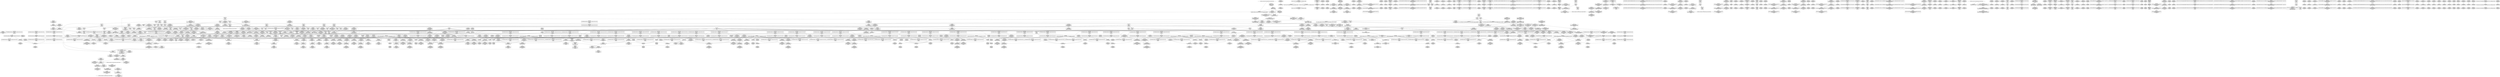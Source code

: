 digraph {
	CE0x4e68740 [shape=record,shape=Mrecord,label="{CE0x4e68740|i64*_getelementptr_inbounds_(_4_x_i64_,_4_x_i64_*___llvm_gcov_ctr130,_i64_0,_i64_2)|*Constant*|*SummSink*}"]
	CE0x4e6bd30 [shape=record,shape=Mrecord,label="{CE0x4e6bd30|rcu_read_unlock:tmp18|include/linux/rcupdate.h,933|*SummSource*}"]
	CE0x4e10700 [shape=record,shape=Mrecord,label="{CE0x4e10700|_ret_%struct.task_struct*_%tmp4,_!dbg_!27714|./arch/x86/include/asm/current.h,14}"]
	CE0x4def620 [shape=record,shape=Mrecord,label="{CE0x4def620|selinux_kernel_module_request:call|security/selinux/hooks.c,3563}"]
	CE0x4eb0ff0 [shape=record,shape=Mrecord,label="{CE0x4eb0ff0|__rcu_read_unlock:do.end}"]
	CE0x4ea0310 [shape=record,shape=Mrecord,label="{CE0x4ea0310|void_(i32*,_i32,_i32*)*_asm_addl_$1,_%gs:$0_,_*m,ri,*m,_dirflag_,_fpsr_,_flags_}"]
	CE0x4e3ec90 [shape=record,shape=Mrecord,label="{CE0x4e3ec90|rcu_read_lock:tobool|include/linux/rcupdate.h,882}"]
	CE0x4e3ba40 [shape=record,shape=Mrecord,label="{CE0x4e3ba40|rcu_read_lock:tobool1|include/linux/rcupdate.h,882|*SummSource*}"]
	CE0x4e8dfd0 [shape=record,shape=Mrecord,label="{CE0x4e8dfd0|rcu_read_unlock:call|include/linux/rcupdate.h,933}"]
	CE0x4ec0460 [shape=record,shape=Mrecord,label="{CE0x4ec0460|%struct.lockdep_map*_null|*Constant*|*SummSink*}"]
	CE0x4df7210 [shape=record,shape=Mrecord,label="{CE0x4df7210|i64_1|*Constant*|*SummSink*}"]
	CE0x4e367e0 [shape=record,shape=Mrecord,label="{CE0x4e367e0|GLOBAL:__llvm_gcov_ctr127|Global_var:__llvm_gcov_ctr127}"]
	CE0x4ed1ca0 [shape=record,shape=Mrecord,label="{CE0x4ed1ca0|__preempt_count_sub:tmp5|./arch/x86/include/asm/preempt.h,77}"]
	CE0x4e8e500 [shape=record,shape=Mrecord,label="{CE0x4e8e500|i64*_getelementptr_inbounds_(_11_x_i64_,_11_x_i64_*___llvm_gcov_ctr132,_i64_0,_i64_1)|*Constant*}"]
	CE0x4e1e380 [shape=record,shape=Mrecord,label="{CE0x4e1e380|_call_void_mcount()_#3}"]
	CE0x6099d40 [shape=record,shape=Mrecord,label="{CE0x6099d40|selinux_kernel_module_request:type|security/selinux/hooks.c,3565|*SummSink*}"]
	CE0x4e39b30 [shape=record,shape=Mrecord,label="{CE0x4e39b30|task_sid:do.body5}"]
	CE0x4e9ce40 [shape=record,shape=Mrecord,label="{CE0x4e9ce40|rcu_lock_release:map|Function::rcu_lock_release&Arg::map::|*SummSource*}"]
	CE0x4eb1730 [shape=record,shape=Mrecord,label="{CE0x4eb1730|__rcu_read_lock:do.end|*SummSource*}"]
	CE0x4e39c80 [shape=record,shape=Mrecord,label="{CE0x4e39c80|task_sid:do.body5|*SummSource*}"]
	CE0x4e4b6a0 [shape=record,shape=Mrecord,label="{CE0x4e4b6a0|i8_1|*Constant*}"]
	CE0x4e46df0 [shape=record,shape=Mrecord,label="{CE0x4e46df0|cred_sid:tmp2}"]
	CE0x4e434b0 [shape=record,shape=Mrecord,label="{CE0x4e434b0|rcu_read_unlock:tobool|include/linux/rcupdate.h,933}"]
	CE0x4e47d40 [shape=record,shape=Mrecord,label="{CE0x4e47d40|_call_void_rcu_lock_acquire(%struct.lockdep_map*_rcu_lock_map)_#10,_!dbg_!27711|include/linux/rcupdate.h,881|*SummSink*}"]
	CE0x4e8fe60 [shape=record,shape=Mrecord,label="{CE0x4e8fe60|rcu_lock_acquire:bb|*SummSink*}"]
	CE0x4e86350 [shape=record,shape=Mrecord,label="{CE0x4e86350|__rcu_read_lock:tmp6|include/linux/rcupdate.h,240}"]
	CE0x4e9e780 [shape=record,shape=Mrecord,label="{CE0x4e9e780|__rcu_read_lock:bb|*SummSource*}"]
	CE0x4e15fe0 [shape=record,shape=Mrecord,label="{CE0x4e15fe0|i32_0|*Constant*|*SummSink*}"]
	CE0x4e1bf70 [shape=record,shape=Mrecord,label="{CE0x4e1bf70|i8_1|*Constant*|*SummSink*}"]
	CE0x4ea7b60 [shape=record,shape=Mrecord,label="{CE0x4ea7b60|GLOBAL:lock_release|*Constant*|*SummSink*}"]
	CE0x4df9410 [shape=record,shape=Mrecord,label="{CE0x4df9410|task_sid:tobool4|security/selinux/hooks.c,208}"]
	CE0x4e50eb0 [shape=record,shape=Mrecord,label="{CE0x4e50eb0|task_sid:tobool|security/selinux/hooks.c,208|*SummSource*}"]
	CE0x4ebde40 [shape=record,shape=Mrecord,label="{CE0x4ebde40|__preempt_count_sub:entry}"]
	CE0x4eaa060 [shape=record,shape=Mrecord,label="{CE0x4eaa060|_call_void_lock_release(%struct.lockdep_map*_%map,_i32_1,_i64_ptrtoint_(i8*_blockaddress(_rcu_lock_release,_%__here)_to_i64))_#10,_!dbg_!27716|include/linux/rcupdate.h,423}"]
	CE0x4e1f280 [shape=record,shape=Mrecord,label="{CE0x4e1f280|i64_7|*Constant*|*SummSource*}"]
	CE0x4e01690 [shape=record,shape=Mrecord,label="{CE0x4e01690|selinux_kernel_module_request:tmp}"]
	CE0x4e17f70 [shape=record,shape=Mrecord,label="{CE0x4e17f70|__rcu_read_lock:tmp7|include/linux/rcupdate.h,240|*SummSource*}"]
	CE0x4eac280 [shape=record,shape=Mrecord,label="{CE0x4eac280|i8*_undef|*Constant*}"]
	CE0x4eb5c50 [shape=record,shape=Mrecord,label="{CE0x4eb5c50|__rcu_read_unlock:tmp7|include/linux/rcupdate.h,245|*SummSink*}"]
	CE0x4ebc780 [shape=record,shape=Mrecord,label="{CE0x4ebc780|__preempt_count_sub:tmp1|*SummSource*}"]
	CE0x4ec9be0 [shape=record,shape=Mrecord,label="{CE0x4ec9be0|__rcu_read_unlock:tmp2|*SummSink*}"]
	CE0x4ec4d10 [shape=record,shape=Mrecord,label="{CE0x4ec4d10|rcu_lock_release:indirectgoto|*SummSink*}"]
	CE0x4df1520 [shape=record,shape=Mrecord,label="{CE0x4df1520|rcu_read_lock:tmp12|include/linux/rcupdate.h,882|*SummSource*}"]
	CE0x4e86f10 [shape=record,shape=Mrecord,label="{CE0x4e86f10|__preempt_count_add:entry|*SummSink*}"]
	CE0x4e74600 [shape=record,shape=Mrecord,label="{CE0x4e74600|__preempt_count_add:do.end|*SummSink*}"]
	CE0x4eabef0 [shape=record,shape=Mrecord,label="{CE0x4eabef0|rcu_lock_release:tmp7}"]
	CE0x4df3020 [shape=record,shape=Mrecord,label="{CE0x4df3020|task_sid:tmp7|security/selinux/hooks.c,208}"]
	CE0x4e38780 [shape=record,shape=Mrecord,label="{CE0x4e38780|rcu_read_lock:tmp11|include/linux/rcupdate.h,882|*SummSink*}"]
	CE0x4e04d20 [shape=record,shape=Mrecord,label="{CE0x4e04d20|task_sid:tmp9|security/selinux/hooks.c,208}"]
	CE0x4e04850 [shape=record,shape=Mrecord,label="{CE0x4e04850|get_current:tmp}"]
	CE0x4dfd110 [shape=record,shape=Mrecord,label="{CE0x4dfd110|task_sid:tmp11|security/selinux/hooks.c,208|*SummSource*}"]
	CE0x4e1daf0 [shape=record,shape=Mrecord,label="{CE0x4e1daf0|i64_5|*Constant*|*SummSink*}"]
	CE0x4e4d810 [shape=record,shape=Mrecord,label="{CE0x4e4d810|cred_sid:bb|*SummSource*}"]
	CE0x4e9f820 [shape=record,shape=Mrecord,label="{CE0x4e9f820|rcu_lock_release:tmp2|*SummSource*}"]
	CE0x4e447d0 [shape=record,shape=Mrecord,label="{CE0x4e447d0|task_sid:tmp16|security/selinux/hooks.c,208|*SummSink*}"]
	CE0x4ebdcd0 [shape=record,shape=Mrecord,label="{CE0x4ebdcd0|GLOBAL:__preempt_count_sub|*Constant*|*SummSink*}"]
	CE0x4e6d160 [shape=record,shape=Mrecord,label="{CE0x4e6d160|rcu_read_lock:tmp16|include/linux/rcupdate.h,882|*SummSink*}"]
	CE0x4dfc900 [shape=record,shape=Mrecord,label="{CE0x4dfc900|_ret_i32_%call7,_!dbg_!27749|security/selinux/hooks.c,210|*SummSource*}"]
	CE0x4e46510 [shape=record,shape=Mrecord,label="{CE0x4e46510|rcu_lock_acquire:map|Function::rcu_lock_acquire&Arg::map::|*SummSink*}"]
	CE0x4e84280 [shape=record,shape=Mrecord,label="{CE0x4e84280|rcu_read_unlock:tmp5|include/linux/rcupdate.h,933}"]
	CE0x4e64f80 [shape=record,shape=Mrecord,label="{CE0x4e64f80|rcu_read_lock:tmp6|include/linux/rcupdate.h,882}"]
	CE0x4ea6540 [shape=record,shape=Mrecord,label="{CE0x4ea6540|i8*_undef|*Constant*|*SummSink*}"]
	CE0x4ebbfe0 [shape=record,shape=Mrecord,label="{CE0x4ebbfe0|__rcu_read_unlock:tmp1|*SummSink*}"]
	CE0x4ec5720 [shape=record,shape=Mrecord,label="{CE0x4ec5720|rcu_lock_release:tmp5|include/linux/rcupdate.h,423}"]
	CE0x4e49060 [shape=record,shape=Mrecord,label="{CE0x4e49060|i8*_getelementptr_inbounds_(_25_x_i8_,_25_x_i8_*_.str45,_i32_0,_i32_0)|*Constant*|*SummSource*}"]
	CE0x4e1fb80 [shape=record,shape=Mrecord,label="{CE0x4e1fb80|task_sid:tmp8|security/selinux/hooks.c,208}"]
	CE0x4ec4d80 [shape=record,shape=Mrecord,label="{CE0x4ec4d80|rcu_lock_release:bb}"]
	CE0x4e88dc0 [shape=record,shape=Mrecord,label="{CE0x4e88dc0|i64*_getelementptr_inbounds_(_4_x_i64_,_4_x_i64_*___llvm_gcov_ctr134,_i64_0,_i64_1)|*Constant*|*SummSink*}"]
	CE0x4e9c6a0 [shape=record,shape=Mrecord,label="{CE0x4e9c6a0|GLOBAL:rcu_lock_release|*Constant*|*SummSink*}"]
	CE0x4df7700 [shape=record,shape=Mrecord,label="{CE0x4df7700|task_sid:tmp5|security/selinux/hooks.c,208|*SummSource*}"]
	CE0x4dfc320 [shape=record,shape=Mrecord,label="{CE0x4dfc320|task_sid:tmp19|security/selinux/hooks.c,208}"]
	CE0x4e83680 [shape=record,shape=Mrecord,label="{CE0x4e83680|GLOBAL:__preempt_count_add|*Constant*}"]
	CE0x4e439e0 [shape=record,shape=Mrecord,label="{CE0x4e439e0|i64*_getelementptr_inbounds_(_11_x_i64_,_11_x_i64_*___llvm_gcov_ctr127,_i64_0,_i64_0)|*Constant*|*SummSource*}"]
	CE0x4e3c8d0 [shape=record,shape=Mrecord,label="{CE0x4e3c8d0|COLLAPSED:_CMRE:_elem_0::|security/selinux/hooks.c,196}"]
	CE0x4e458f0 [shape=record,shape=Mrecord,label="{CE0x4e458f0|task_sid:tmp1|*SummSource*}"]
	CE0x4e376b0 [shape=record,shape=Mrecord,label="{CE0x4e376b0|cred_sid:sid|security/selinux/hooks.c,197|*SummSink*}"]
	CE0x4e1c070 [shape=record,shape=Mrecord,label="{CE0x4e1c070|_call_void_lockdep_rcu_suspicious(i8*_getelementptr_inbounds_(_25_x_i8_,_25_x_i8_*_.str3,_i32_0,_i32_0),_i32_208,_i8*_getelementptr_inbounds_(_41_x_i8_,_41_x_i8_*_.str44,_i32_0,_i32_0))_#10,_!dbg_!27732|security/selinux/hooks.c,208}"]
	CE0x4ec07f0 [shape=record,shape=Mrecord,label="{CE0x4ec07f0|i64_ptrtoint_(i8*_blockaddress(_rcu_lock_acquire,_%__here)_to_i64)|*Constant*|*SummSource*}"]
	CE0x4ebaa10 [shape=record,shape=Mrecord,label="{CE0x4ebaa10|__preempt_count_add:tmp4|./arch/x86/include/asm/preempt.h,72}"]
	CE0x4ed90a0 [shape=record,shape=Mrecord,label="{CE0x4ed90a0|__preempt_count_sub:tmp6|./arch/x86/include/asm/preempt.h,78}"]
	CE0x4e83290 [shape=record,shape=Mrecord,label="{CE0x4e83290|rcu_read_unlock:call|include/linux/rcupdate.h,933|*SummSink*}"]
	CE0x4e690d0 [shape=record,shape=Mrecord,label="{CE0x4e690d0|__rcu_read_lock:tmp5|include/linux/rcupdate.h,239|*SummSource*}"]
	CE0x4ebe2d0 [shape=record,shape=Mrecord,label="{CE0x4ebe2d0|__rcu_read_unlock:tmp3|*SummSource*}"]
	CE0x4e24690 [shape=record,shape=Mrecord,label="{CE0x4e24690|rcu_read_unlock:if.end|*SummSource*}"]
	CE0x4e8ffd0 [shape=record,shape=Mrecord,label="{CE0x4e8ffd0|rcu_lock_acquire:indirectgoto}"]
	CE0x4eb5580 [shape=record,shape=Mrecord,label="{CE0x4eb5580|__rcu_read_unlock:tmp6|include/linux/rcupdate.h,245}"]
	CE0x4e41520 [shape=record,shape=Mrecord,label="{CE0x4e41520|GLOBAL:cred_sid|*Constant*|*SummSink*}"]
	CE0x4e3a100 [shape=record,shape=Mrecord,label="{CE0x4e3a100|i64_0|*Constant*}"]
	CE0x4e15340 [shape=record,shape=Mrecord,label="{CE0x4e15340|avc_has_perm:requested|Function::avc_has_perm&Arg::requested::}"]
	CE0x4e6aa00 [shape=record,shape=Mrecord,label="{CE0x4e6aa00|__preempt_count_add:tmp6|./arch/x86/include/asm/preempt.h,73|*SummSink*}"]
	CE0x4e7a2f0 [shape=record,shape=Mrecord,label="{CE0x4e7a2f0|__preempt_count_sub:tmp|*SummSink*}"]
	CE0x4e07770 [shape=record,shape=Mrecord,label="{CE0x4e07770|rcu_read_unlock:tmp20|include/linux/rcupdate.h,933|*SummSource*}"]
	CE0x4df8490 [shape=record,shape=Mrecord,label="{CE0x4df8490|_ret_i32_%call3,_!dbg_!27722|security/selinux/hooks.c,3568|*SummSource*}"]
	CE0x4e11740 [shape=record,shape=Mrecord,label="{CE0x4e11740|avc_has_perm:auditdata|Function::avc_has_perm&Arg::auditdata::}"]
	CE0x4df7560 [shape=record,shape=Mrecord,label="{CE0x4df7560|i64_2|*Constant*|*SummSink*}"]
	CE0x4e11a80 [shape=record,shape=Mrecord,label="{CE0x4e11a80|_ret_i32_%retval.0,_!dbg_!27728|security/selinux/avc.c,775|*SummSource*}"]
	CE0x4e186d0 [shape=record,shape=Mrecord,label="{CE0x4e186d0|rcu_read_lock:tmp3|*SummSink*}"]
	CE0x4ec01e0 [shape=record,shape=Mrecord,label="{CE0x4ec01e0|%struct.lockdep_map*_null|*Constant*|*SummSource*}"]
	CE0x4e8b930 [shape=record,shape=Mrecord,label="{CE0x4e8b930|i64*_getelementptr_inbounds_(_11_x_i64_,_11_x_i64_*___llvm_gcov_ctr132,_i64_0,_i64_1)|*Constant*|*SummSource*}"]
	CE0x4e715e0 [shape=record,shape=Mrecord,label="{CE0x4e715e0|i64*_getelementptr_inbounds_(_4_x_i64_,_4_x_i64_*___llvm_gcov_ctr135,_i64_0,_i64_0)|*Constant*|*SummSource*}"]
	CE0x4de6680 [shape=record,shape=Mrecord,label="{CE0x4de6680|rcu_read_unlock:tobool1|include/linux/rcupdate.h,933}"]
	CE0x4edef80 [shape=record,shape=Mrecord,label="{CE0x4edef80|void_(i32*,_i32,_i32*)*_asm_addl_$1,_%gs:$0_,_*m,ri,*m,_dirflag_,_fpsr_,_flags_}"]
	CE0x4e6af70 [shape=record,shape=Mrecord,label="{CE0x4e6af70|i64*_getelementptr_inbounds_(_4_x_i64_,_4_x_i64_*___llvm_gcov_ctr135,_i64_0,_i64_2)|*Constant*|*SummSource*}"]
	CE0x4e48d80 [shape=record,shape=Mrecord,label="{CE0x4e48d80|GLOBAL:lockdep_rcu_suspicious|*Constant*}"]
	CE0x4dfc730 [shape=record,shape=Mrecord,label="{CE0x4dfc730|task_sid:task|Function::task_sid&Arg::task::|*SummSink*}"]
	CE0x4e078f0 [shape=record,shape=Mrecord,label="{CE0x4e078f0|rcu_read_unlock:tmp20|include/linux/rcupdate.h,933|*SummSink*}"]
	CE0x4ec27e0 [shape=record,shape=Mrecord,label="{CE0x4ec27e0|i64*_getelementptr_inbounds_(_4_x_i64_,_4_x_i64_*___llvm_gcov_ctr134,_i64_0,_i64_0)|*Constant*|*SummSink*}"]
	CE0x4e41c40 [shape=record,shape=Mrecord,label="{CE0x4e41c40|task_sid:tmp23|security/selinux/hooks.c,208|*SummSink*}"]
	CE0x4e6c810 [shape=record,shape=Mrecord,label="{CE0x4e6c810|rcu_read_lock:tmp14|include/linux/rcupdate.h,882|*SummSink*}"]
	CE0x4e866b0 [shape=record,shape=Mrecord,label="{CE0x4e866b0|_call_void_lockdep_rcu_suspicious(i8*_getelementptr_inbounds_(_25_x_i8_,_25_x_i8_*_.str45,_i32_0,_i32_0),_i32_934,_i8*_getelementptr_inbounds_(_44_x_i8_,_44_x_i8_*_.str47,_i32_0,_i32_0))_#10,_!dbg_!27726|include/linux/rcupdate.h,933|*SummSource*}"]
	CE0x4dfb6d0 [shape=record,shape=Mrecord,label="{CE0x4dfb6d0|selinux_kernel_module_request:call1|security/selinux/hooks.c,3563|*SummSink*}"]
	CE0x4e4c2d0 [shape=record,shape=Mrecord,label="{CE0x4e4c2d0|rcu_read_lock:tmp20|include/linux/rcupdate.h,882|*SummSink*}"]
	CE0x4e00d10 [shape=record,shape=Mrecord,label="{CE0x4e00d10|GLOBAL:__llvm_gcov_ctr126|Global_var:__llvm_gcov_ctr126|*SummSink*}"]
	CE0x4e9cbe0 [shape=record,shape=Mrecord,label="{CE0x4e9cbe0|rcu_lock_release:map|Function::rcu_lock_release&Arg::map::}"]
	"CONST[source:0(mediator),value:2(dynamic)][purpose:{object}][SnkIdx:1]"
	CE0x4de7160 [shape=record,shape=Mrecord,label="{CE0x4de7160|rcu_read_lock:tmp10|include/linux/rcupdate.h,882}"]
	CE0x4ea8970 [shape=record,shape=Mrecord,label="{CE0x4ea8970|rcu_lock_release:tmp6}"]
	CE0x4e3a630 [shape=record,shape=Mrecord,label="{CE0x4e3a630|0:_i32,_4:_i32,_8:_i32,_12:_i32,_:_CMRE_4,8_|*MultipleSource*|security/selinux/hooks.c,196|*LoadInst*|security/selinux/hooks.c,196|security/selinux/hooks.c,197}"]
	CE0x4e933b0 [shape=record,shape=Mrecord,label="{CE0x4e933b0|rcu_read_unlock:do.end}"]
	CE0x4e1d0a0 [shape=record,shape=Mrecord,label="{CE0x4e1d0a0|_call_void___rcu_read_lock()_#10,_!dbg_!27710|include/linux/rcupdate.h,879|*SummSource*}"]
	CE0x4e6a830 [shape=record,shape=Mrecord,label="{CE0x4e6a830|i64*_getelementptr_inbounds_(_4_x_i64_,_4_x_i64_*___llvm_gcov_ctr129,_i64_0,_i64_0)|*Constant*|*SummSource*}"]
	CE0x4e7a7f0 [shape=record,shape=Mrecord,label="{CE0x4e7a7f0|__preempt_count_add:tmp|*SummSource*}"]
	CE0x4e6a250 [shape=record,shape=Mrecord,label="{CE0x4e6a250|_call_void_mcount()_#3}"]
	CE0x4ed8ff0 [shape=record,shape=Mrecord,label="{CE0x4ed8ff0|i64*_getelementptr_inbounds_(_4_x_i64_,_4_x_i64_*___llvm_gcov_ctr135,_i64_0,_i64_3)|*Constant*}"]
	CE0x4e0f200 [shape=record,shape=Mrecord,label="{CE0x4e0f200|task_sid:real_cred|security/selinux/hooks.c,208|*SummSink*}"]
	CE0x4e64e00 [shape=record,shape=Mrecord,label="{CE0x4e64e00|rcu_read_lock:tmp5|include/linux/rcupdate.h,882}"]
	CE0x4e00f10 [shape=record,shape=Mrecord,label="{CE0x4e00f10|avc_has_perm:ssid|Function::avc_has_perm&Arg::ssid::}"]
	CE0x4e51960 [shape=record,shape=Mrecord,label="{CE0x4e51960|task_sid:tmp2}"]
	CE0x4e61c30 [shape=record,shape=Mrecord,label="{CE0x4e61c30|rcu_read_lock:call|include/linux/rcupdate.h,882|*SummSource*}"]
	CE0x4ea04c0 [shape=record,shape=Mrecord,label="{CE0x4ea04c0|__rcu_read_lock:tmp2|*SummSink*}"]
	CE0x4ebc170 [shape=record,shape=Mrecord,label="{CE0x4ebc170|__preempt_count_sub:tmp2|*SummSource*}"]
	CE0x4e147a0 [shape=record,shape=Mrecord,label="{CE0x4e147a0|i16_3|*Constant*}"]
	CE0x4e00250 [shape=record,shape=Mrecord,label="{CE0x4e00250|get_current:tmp|*SummSink*}"]
	CE0x4e4db00 [shape=record,shape=Mrecord,label="{CE0x4e4db00|i64*_getelementptr_inbounds_(_2_x_i64_,_2_x_i64_*___llvm_gcov_ctr131,_i64_0,_i64_0)|*Constant*}"]
	CE0x4e20260 [shape=record,shape=Mrecord,label="{CE0x4e20260|i64*_getelementptr_inbounds_(_13_x_i64_,_13_x_i64_*___llvm_gcov_ctr126,_i64_0,_i64_1)|*Constant*|*SummSource*}"]
	CE0x4e44b30 [shape=record,shape=Mrecord,label="{CE0x4e44b30|task_sid:tmp17|security/selinux/hooks.c,208|*SummSink*}"]
	CE0x4e219c0 [shape=record,shape=Mrecord,label="{CE0x4e219c0|rcu_read_unlock:tmp17|include/linux/rcupdate.h,933}"]
	CE0x4de75c0 [shape=record,shape=Mrecord,label="{CE0x4de75c0|cred_sid:tmp1|*SummSource*}"]
	CE0x4eac110 [shape=record,shape=Mrecord,label="{CE0x4eac110|rcu_lock_release:tmp7|*SummSource*}"]
	CE0x4e09b40 [shape=record,shape=Mrecord,label="{CE0x4e09b40|_ret_void,_!dbg_!27735|include/linux/rcupdate.h,938|*SummSource*}"]
	CE0x4e20820 [shape=record,shape=Mrecord,label="{CE0x4e20820|task_sid:bb|*SummSink*}"]
	CE0x4dfd210 [shape=record,shape=Mrecord,label="{CE0x4dfd210|task_sid:tmp13|security/selinux/hooks.c,208}"]
	CE0x4e93460 [shape=record,shape=Mrecord,label="{CE0x4e93460|rcu_read_unlock:do.end|*SummSource*}"]
	CE0x4e37dc0 [shape=record,shape=Mrecord,label="{CE0x4e37dc0|cred_sid:tmp5|security/selinux/hooks.c,196|*SummSource*}"]
	CE0x4e93680 [shape=record,shape=Mrecord,label="{CE0x4e93680|rcu_read_unlock:do.body|*SummSource*}"]
	CE0x4e4b3b0 [shape=record,shape=Mrecord,label="{CE0x4e4b3b0|rcu_read_lock:tmp18|include/linux/rcupdate.h,882|*SummSource*}"]
	CE0x4e3d6e0 [shape=record,shape=Mrecord,label="{CE0x4e3d6e0|cred_sid:tmp4|*LoadInst*|security/selinux/hooks.c,196}"]
	CE0x4e839d0 [shape=record,shape=Mrecord,label="{CE0x4e839d0|GLOBAL:rcu_read_unlock.__warned|Global_var:rcu_read_unlock.__warned|*SummSink*}"]
	CE0x4e8a6c0 [shape=record,shape=Mrecord,label="{CE0x4e8a6c0|rcu_read_unlock:tmp15|include/linux/rcupdate.h,933|*SummSource*}"]
	CE0x4ea7080 [shape=record,shape=Mrecord,label="{CE0x4ea7080|i64*_getelementptr_inbounds_(_4_x_i64_,_4_x_i64_*___llvm_gcov_ctr133,_i64_0,_i64_2)|*Constant*}"]
	CE0x4ea5380 [shape=record,shape=Mrecord,label="{CE0x4ea5380|__rcu_read_lock:tmp|*SummSource*}"]
	CE0x4e63240 [shape=record,shape=Mrecord,label="{CE0x4e63240|rcu_read_lock:tmp8|include/linux/rcupdate.h,882}"]
	CE0x4eaca20 [shape=record,shape=Mrecord,label="{CE0x4eaca20|__rcu_read_unlock:do.body|*SummSource*}"]
	CE0x4e1b040 [shape=record,shape=Mrecord,label="{CE0x4e1b040|task_sid:tmp4|*LoadInst*|security/selinux/hooks.c,208|*SummSource*}"]
	CE0x4e37080 [shape=record,shape=Mrecord,label="{CE0x4e37080|GLOBAL:rcu_lock_acquire|*Constant*|*SummSource*}"]
	CE0x4e7a490 [shape=record,shape=Mrecord,label="{CE0x4e7a490|COLLAPSED:_GCMRE___llvm_gcov_ctr135_internal_global_4_x_i64_zeroinitializer:_elem_0:default:}"]
	CE0x4e937f0 [shape=record,shape=Mrecord,label="{CE0x4e937f0|rcu_read_unlock:if.then}"]
	CE0x4ec10c0 [shape=record,shape=Mrecord,label="{CE0x4ec10c0|rcu_lock_acquire:tmp6}"]
	CE0x4e494d0 [shape=record,shape=Mrecord,label="{CE0x4e494d0|i32_883|*Constant*}"]
	CE0x4e13ef0 [shape=record,shape=Mrecord,label="{CE0x4e13ef0|selinux_kernel_module_request:tmp3|*SummSource*}"]
	CE0x5640b50 [shape=record,shape=Mrecord,label="{CE0x5640b50|get_current:entry}"]
	CE0x4e09330 [shape=record,shape=Mrecord,label="{CE0x4e09330|rcu_read_unlock:entry}"]
	CE0x4df13f0 [shape=record,shape=Mrecord,label="{CE0x4df13f0|rcu_read_lock:tmp12|include/linux/rcupdate.h,882}"]
	CE0x4e83400 [shape=record,shape=Mrecord,label="{CE0x4e83400|_call_void___preempt_count_add(i32_1)_#10,_!dbg_!27711|include/linux/rcupdate.h,239|*SummSource*}"]
	CE0x4eb59b0 [shape=record,shape=Mrecord,label="{CE0x4eb59b0|__rcu_read_unlock:tmp7|include/linux/rcupdate.h,245}"]
	CE0x4e452f0 [shape=record,shape=Mrecord,label="{CE0x4e452f0|task_sid:call|security/selinux/hooks.c,208|*SummSource*}"]
	CE0x4e26600 [shape=record,shape=Mrecord,label="{CE0x4e26600|rcu_lock_acquire:tmp|*SummSource*}"]
	CE0x4e6a990 [shape=record,shape=Mrecord,label="{CE0x4e6a990|__preempt_count_add:tmp6|./arch/x86/include/asm/preempt.h,73|*SummSource*}"]
	CE0x4e065d0 [shape=record,shape=Mrecord,label="{CE0x4e065d0|task_sid:do.end}"]
	CE0x4e13280 [shape=record,shape=Mrecord,label="{CE0x4e13280|_call_void_rcu_read_lock()_#10,_!dbg_!27712|security/selinux/hooks.c,207|*SummSource*}"]
	CE0x4e640d0 [shape=record,shape=Mrecord,label="{CE0x4e640d0|rcu_read_lock:tmp8|include/linux/rcupdate.h,882|*SummSource*}"]
	CE0x4df4a00 [shape=record,shape=Mrecord,label="{CE0x4df4a00|task_sid:do.end6}"]
	CE0x4dee6e0 [shape=record,shape=Mrecord,label="{CE0x4dee6e0|task_sid:tmp18|security/selinux/hooks.c,208|*SummSink*}"]
	CE0x4e04230 [shape=record,shape=Mrecord,label="{CE0x4e04230|get_current:tmp2|*SummSource*}"]
	CE0x4e45fe0 [shape=record,shape=Mrecord,label="{CE0x4e45fe0|_call_void_mcount()_#3|*SummSink*}"]
	CE0x4e66330 [shape=record,shape=Mrecord,label="{CE0x4e66330|_ret_void,_!dbg_!27717|include/linux/rcupdate.h,240|*SummSink*}"]
	CE0x4e84150 [shape=record,shape=Mrecord,label="{CE0x4e84150|rcu_read_unlock:tmp4|include/linux/rcupdate.h,933|*SummSink*}"]
	CE0x4e8c180 [shape=record,shape=Mrecord,label="{CE0x4e8c180|_call_void___preempt_count_sub(i32_1)_#10,_!dbg_!27715|include/linux/rcupdate.h,244|*SummSource*}"]
	CE0x4dfd000 [shape=record,shape=Mrecord,label="{CE0x4dfd000|task_sid:tmp12|security/selinux/hooks.c,208}"]
	CE0x4e21390 [shape=record,shape=Mrecord,label="{CE0x4e21390|i64*_getelementptr_inbounds_(_4_x_i64_,_4_x_i64_*___llvm_gcov_ctr133,_i64_0,_i64_1)|*Constant*}"]
	CE0x4ec4c40 [shape=record,shape=Mrecord,label="{CE0x4ec4c40|rcu_lock_release:bb|*SummSink*}"]
	CE0x4de72e0 [shape=record,shape=Mrecord,label="{CE0x4de72e0|rcu_read_lock:tmp9|include/linux/rcupdate.h,882|*SummSource*}"]
	"CONST[source:0(mediator),value:0(static)][purpose:{operation}][SnkIdx:3]"
	CE0x4e14d10 [shape=record,shape=Mrecord,label="{CE0x4e14d10|avc_has_perm:tclass|Function::avc_has_perm&Arg::tclass::|*SummSink*}"]
	CE0x4df1810 [shape=record,shape=Mrecord,label="{CE0x4df1810|rcu_read_lock:call3|include/linux/rcupdate.h,882}"]
	CE0x4e46aa0 [shape=record,shape=Mrecord,label="{CE0x4e46aa0|task_sid:tmp9|security/selinux/hooks.c,208|*SummSource*}"]
	CE0x4e6d560 [shape=record,shape=Mrecord,label="{CE0x4e6d560|rcu_lock_acquire:tmp4|include/linux/rcupdate.h,418|*SummSource*}"]
	CE0x4e1bb40 [shape=record,shape=Mrecord,label="{CE0x4e1bb40|GLOBAL:rcu_lock_map|Global_var:rcu_lock_map|*SummSink*}"]
	CE0x4e277b0 [shape=record,shape=Mrecord,label="{CE0x4e277b0|task_sid:tmp17|security/selinux/hooks.c,208}"]
	CE0x4e27130 [shape=record,shape=Mrecord,label="{CE0x4e27130|GLOBAL:__preempt_count_add|*Constant*|*SummSink*}"]
	CE0x4e04740 [shape=record,shape=Mrecord,label="{CE0x4e04740|task_sid:tmp8|security/selinux/hooks.c,208|*SummSink*}"]
	CE0x4e9def0 [shape=record,shape=Mrecord,label="{CE0x4e9def0|__rcu_read_unlock:entry|*SummSink*}"]
	CE0x4ea5a50 [shape=record,shape=Mrecord,label="{CE0x4ea5a50|i8*_undef|*Constant*}"]
	CE0x4e92e50 [shape=record,shape=Mrecord,label="{CE0x4e92e50|i8*_getelementptr_inbounds_(_44_x_i8_,_44_x_i8_*_.str47,_i32_0,_i32_0)|*Constant*|*SummSink*}"]
	CE0x4e8f660 [shape=record,shape=Mrecord,label="{CE0x4e8f660|COLLAPSED:_GCMRE___llvm_gcov_ctr133_internal_global_4_x_i64_zeroinitializer:_elem_0:default:}"]
	CE0x4e87660 [shape=record,shape=Mrecord,label="{CE0x4e87660|i64*_getelementptr_inbounds_(_4_x_i64_,_4_x_i64_*___llvm_gcov_ctr133,_i64_0,_i64_1)|*Constant*|*SummSink*}"]
	CE0x4e74220 [shape=record,shape=Mrecord,label="{CE0x4e74220|i64_1|*Constant*}"]
	CE0x4de7cc0 [shape=record,shape=Mrecord,label="{CE0x4de7cc0|task_sid:tmp20|security/selinux/hooks.c,208}"]
	CE0x4e36970 [shape=record,shape=Mrecord,label="{CE0x4e36970|GLOBAL:__llvm_gcov_ctr127|Global_var:__llvm_gcov_ctr127|*SummSource*}"]
	CE0x4df25a0 [shape=record,shape=Mrecord,label="{CE0x4df25a0|GLOBAL:task_sid.__warned|Global_var:task_sid.__warned|*SummSink*}"]
	CE0x4df8630 [shape=record,shape=Mrecord,label="{CE0x4df8630|_ret_i32_%call3,_!dbg_!27722|security/selinux/hooks.c,3568|*SummSink*}"]
	CE0x4e90910 [shape=record,shape=Mrecord,label="{CE0x4e90910|rcu_read_unlock:tmp12|include/linux/rcupdate.h,933|*SummSource*}"]
	CE0x4ec4b80 [shape=record,shape=Mrecord,label="{CE0x4ec4b80|rcu_lock_release:bb|*SummSource*}"]
	CE0x4e1bc50 [shape=record,shape=Mrecord,label="{CE0x4e1bc50|rcu_lock_acquire:map|Function::rcu_lock_acquire&Arg::map::}"]
	CE0x4e87020 [shape=record,shape=Mrecord,label="{CE0x4e87020|i32_1|*Constant*}"]
	CE0x4dfdc10 [shape=record,shape=Mrecord,label="{CE0x4dfdc10|_ret_i32_%call7,_!dbg_!27749|security/selinux/hooks.c,210|*SummSink*}"]
	CE0x4e9db00 [shape=record,shape=Mrecord,label="{CE0x4e9db00|GLOBAL:__rcu_read_unlock|*Constant*|*SummSink*}"]
	CE0x4e6d5d0 [shape=record,shape=Mrecord,label="{CE0x4e6d5d0|rcu_lock_acquire:tmp4|include/linux/rcupdate.h,418|*SummSink*}"]
	CE0x4e8c8e0 [shape=record,shape=Mrecord,label="{CE0x4e8c8e0|i64*_getelementptr_inbounds_(_11_x_i64_,_11_x_i64_*___llvm_gcov_ctr132,_i64_0,_i64_8)|*Constant*|*SummSource*}"]
	CE0x4eab7f0 [shape=record,shape=Mrecord,label="{CE0x4eab7f0|rcu_lock_acquire:__here|*SummSink*}"]
	CE0x4e88c10 [shape=record,shape=Mrecord,label="{CE0x4e88c10|i32_934|*Constant*|*SummSink*}"]
	CE0x4e37ed0 [shape=record,shape=Mrecord,label="{CE0x4e37ed0|cred_sid:tmp5|security/selinux/hooks.c,196|*SummSink*}"]
	CE0x4e14c70 [shape=record,shape=Mrecord,label="{CE0x4e14c70|avc_has_perm:tclass|Function::avc_has_perm&Arg::tclass::|*SummSource*}"]
	CE0x4eadf20 [shape=record,shape=Mrecord,label="{CE0x4eadf20|rcu_lock_release:tmp4|include/linux/rcupdate.h,423}"]
	CE0x4dfb560 [shape=record,shape=Mrecord,label="{CE0x4dfb560|__preempt_count_add:tmp2|*SummSource*}"]
	"CONST[source:0(mediator),value:2(dynamic)][purpose:{subject}][SrcIdx:3]"
	CE0x4e3f690 [shape=record,shape=Mrecord,label="{CE0x4e3f690|cred_sid:tmp6|security/selinux/hooks.c,197|*SummSource*}"]
	CE0x4e8cf90 [shape=record,shape=Mrecord,label="{CE0x4e8cf90|_call_void_mcount()_#3|*SummSource*}"]
	CE0x4e4aef0 [shape=record,shape=Mrecord,label="{CE0x4e4aef0|rcu_read_lock:tmp17|include/linux/rcupdate.h,882}"]
	CE0x4ed9350 [shape=record,shape=Mrecord,label="{CE0x4ed9350|__rcu_read_unlock:tmp|*SummSink*}"]
	CE0x4dfca20 [shape=record,shape=Mrecord,label="{CE0x4dfca20|selinux_kernel_module_request:tmp2|*SummSource*}"]
	CE0x4dfbde0 [shape=record,shape=Mrecord,label="{CE0x4dfbde0|i64*_getelementptr_inbounds_(_13_x_i64_,_13_x_i64_*___llvm_gcov_ctr126,_i64_0,_i64_8)|*Constant*|*SummSink*}"]
	CE0x4ea8c90 [shape=record,shape=Mrecord,label="{CE0x4ea8c90|rcu_lock_release:tmp6|*SummSink*}"]
	CE0x4e9ff90 [shape=record,shape=Mrecord,label="{CE0x4e9ff90|_call_void_asm_addl_$1,_%gs:$0_,_*m,ri,*m,_dirflag_,_fpsr_,_flags_(i32*___preempt_count,_i32_%val,_i32*___preempt_count)_#3,_!dbg_!27714,_!srcloc_!27717|./arch/x86/include/asm/preempt.h,72|*SummSource*}"]
	CE0x4ec2a30 [shape=record,shape=Mrecord,label="{CE0x4ec2a30|i64*_getelementptr_inbounds_(_4_x_i64_,_4_x_i64_*___llvm_gcov_ctr128,_i64_0,_i64_0)|*Constant*|*SummSource*}"]
	CE0x4e88380 [shape=record,shape=Mrecord,label="{CE0x4e88380|rcu_read_unlock:tmp1}"]
	CE0x4e60980 [shape=record,shape=Mrecord,label="{CE0x4e60980|_call_void_rcu_lock_release(%struct.lockdep_map*_rcu_lock_map)_#10,_!dbg_!27733|include/linux/rcupdate.h,935|*SummSource*}"]
	CE0x4de69e0 [shape=record,shape=Mrecord,label="{CE0x4de69e0|GLOBAL:rcu_read_lock|*Constant*}"]
	CE0x4e74a60 [shape=record,shape=Mrecord,label="{CE0x4e74a60|i64*_getelementptr_inbounds_(_4_x_i64_,_4_x_i64_*___llvm_gcov_ctr129,_i64_0,_i64_0)|*Constant*|*SummSink*}"]
	CE0x4dfe1f0 [shape=record,shape=Mrecord,label="{CE0x4dfe1f0|_call_void_mcount()_#3|*SummSink*}"]
	CE0x4df1c20 [shape=record,shape=Mrecord,label="{CE0x4df1c20|rcu_read_lock:call3|include/linux/rcupdate.h,882|*SummSink*}"]
	CE0x4e50650 [shape=record,shape=Mrecord,label="{CE0x4e50650|task_sid:call3|security/selinux/hooks.c,208}"]
	CE0x4e4d990 [shape=record,shape=Mrecord,label="{CE0x4e4d990|cred_sid:bb|*SummSink*}"]
	CE0x4e62120 [shape=record,shape=Mrecord,label="{CE0x4e62120|__preempt_count_add:val|Function::__preempt_count_add&Arg::val::}"]
	CE0x4e65370 [shape=record,shape=Mrecord,label="{CE0x4e65370|__rcu_read_lock:tmp3|*SummSink*}"]
	CE0x4e48640 [shape=record,shape=Mrecord,label="{CE0x4e48640|i64*_getelementptr_inbounds_(_11_x_i64_,_11_x_i64_*___llvm_gcov_ctr127,_i64_0,_i64_8)|*Constant*}"]
	CE0x4eb55f0 [shape=record,shape=Mrecord,label="{CE0x4eb55f0|__rcu_read_unlock:tmp6|include/linux/rcupdate.h,245|*SummSource*}"]
	CE0x4e0f020 [shape=record,shape=Mrecord,label="{CE0x4e0f020|task_sid:tmp4|*LoadInst*|security/selinux/hooks.c,208}"]
	CE0x4dfdf90 [shape=record,shape=Mrecord,label="{CE0x4dfdf90|_call_void_mcount()_#3}"]
	CE0x4e40770 [shape=record,shape=Mrecord,label="{CE0x4e40770|task_sid:call7|security/selinux/hooks.c,208}"]
	CE0x4e66bc0 [shape=record,shape=Mrecord,label="{CE0x4e66bc0|GLOBAL:rcu_lock_acquire|*Constant*}"]
	CE0x4e3c080 [shape=record,shape=Mrecord,label="{CE0x4e3c080|task_sid:land.lhs.true2}"]
	CE0x4ebd930 [shape=record,shape=Mrecord,label="{CE0x4ebd930|i64*_getelementptr_inbounds_(_4_x_i64_,_4_x_i64_*___llvm_gcov_ctr134,_i64_0,_i64_1)|*Constant*}"]
	CE0x4e3ac90 [shape=record,shape=Mrecord,label="{CE0x4e3ac90|rcu_read_unlock:land.lhs.true2|*SummSource*}"]
	CE0x4e50a00 [shape=record,shape=Mrecord,label="{CE0x4e50a00|rcu_read_lock:tobool|include/linux/rcupdate.h,882|*SummSource*}"]
	CE0x4e4c930 [shape=record,shape=Mrecord,label="{CE0x4e4c930|rcu_read_lock:tmp21|include/linux/rcupdate.h,884|*SummSource*}"]
	CE0x4defcf0 [shape=record,shape=Mrecord,label="{CE0x4defcf0|selinux_kernel_module_request:entry|*SummSink*}"]
	CE0x4df2ec0 [shape=record,shape=Mrecord,label="{CE0x4df2ec0|i64_0|*Constant*|*SummSink*}"]
	CE0x4e82da0 [shape=record,shape=Mrecord,label="{CE0x4e82da0|i64*_getelementptr_inbounds_(_4_x_i64_,_4_x_i64_*___llvm_gcov_ctr130,_i64_0,_i64_1)|*Constant*|*SummSink*}"]
	CE0x4ebe390 [shape=record,shape=Mrecord,label="{CE0x4ebe390|__rcu_read_unlock:tmp3|*SummSink*}"]
	CE0x4e12e30 [shape=record,shape=Mrecord,label="{CE0x4e12e30|GLOBAL:get_current|*Constant*}"]
	CE0x4eba8b0 [shape=record,shape=Mrecord,label="{CE0x4eba8b0|_call_void_mcount()_#3|*SummSource*}"]
	CE0x4df50c0 [shape=record,shape=Mrecord,label="{CE0x4df50c0|cred_sid:cred|Function::cred_sid&Arg::cred::|*SummSource*}"]
	CE0x4def7f0 [shape=record,shape=Mrecord,label="{CE0x4def7f0|selinux_kernel_module_request:entry|*SummSource*}"]
	CE0x4eca1a0 [shape=record,shape=Mrecord,label="{CE0x4eca1a0|VOIDTB_TE:_CE:_elem_0:default:}"]
	CE0x4df9380 [shape=record,shape=Mrecord,label="{CE0x4df9380|task_sid:tmp13|security/selinux/hooks.c,208|*SummSink*}"]
	CE0x4e6ce70 [shape=record,shape=Mrecord,label="{CE0x4e6ce70|rcu_read_lock:tmp16|include/linux/rcupdate.h,882}"]
	CE0x4e4d7a0 [shape=record,shape=Mrecord,label="{CE0x4e4d7a0|cred_sid:bb}"]
	CE0x4ea5730 [shape=record,shape=Mrecord,label="{CE0x4ea5730|rcu_lock_acquire:tmp7}"]
	CE0x4e747b0 [shape=record,shape=Mrecord,label="{CE0x4e747b0|__preempt_count_sub:tmp4|./arch/x86/include/asm/preempt.h,77|*SummSink*}"]
	CE0x4e68be0 [shape=record,shape=Mrecord,label="{CE0x4e68be0|GLOBAL:rcu_lock_acquire|*Constant*|*SummSink*}"]
	CE0x4ea9030 [shape=record,shape=Mrecord,label="{CE0x4ea9030|void_(i32*,_i32,_i32*)*_asm_addl_$1,_%gs:$0_,_*m,ri,*m,_dirflag_,_fpsr_,_flags_|*SummSink*}"]
	CE0x4ebaa80 [shape=record,shape=Mrecord,label="{CE0x4ebaa80|__preempt_count_add:tmp4|./arch/x86/include/asm/preempt.h,72|*SummSource*}"]
	CE0x4e1e210 [shape=record,shape=Mrecord,label="{CE0x4e1e210|cred_sid:tmp3|*SummSource*}"]
	CE0x4e9cf00 [shape=record,shape=Mrecord,label="{CE0x4e9cf00|rcu_lock_release:map|Function::rcu_lock_release&Arg::map::|*SummSink*}"]
	CE0x4e3d550 [shape=record,shape=Mrecord,label="{CE0x4e3d550|__rcu_read_lock:entry|*SummSource*}"]
	CE0x4ec9b70 [shape=record,shape=Mrecord,label="{CE0x4ec9b70|__rcu_read_unlock:tmp2|*SummSource*}"]
	CE0x4e93710 [shape=record,shape=Mrecord,label="{CE0x4e93710|rcu_read_unlock:do.body|*SummSink*}"]
	CE0x4eb5f10 [shape=record,shape=Mrecord,label="{CE0x4eb5f10|__preempt_count_add:bb|*SummSource*}"]
	CE0x4df2990 [shape=record,shape=Mrecord,label="{CE0x4df2990|_ret_void,_!dbg_!27735|include/linux/rcupdate.h,884}"]
	CE0x4e43c90 [shape=record,shape=Mrecord,label="{CE0x4e43c90|rcu_read_lock:land.lhs.true2|*SummSource*}"]
	CE0x4e42600 [shape=record,shape=Mrecord,label="{CE0x4e42600|rcu_read_lock:tmp7|include/linux/rcupdate.h,882|*SummSink*}"]
	CE0x4e8ef90 [shape=record,shape=Mrecord,label="{CE0x4e8ef90|i64*_getelementptr_inbounds_(_4_x_i64_,_4_x_i64_*___llvm_gcov_ctr128,_i64_0,_i64_3)|*Constant*|*SummSink*}"]
	CE0x4e89ae0 [shape=record,shape=Mrecord,label="{CE0x4e89ae0|i32_2|*Constant*|*SummSource*}"]
	CE0x4eb10f0 [shape=record,shape=Mrecord,label="{CE0x4eb10f0|__preempt_count_add:tmp1|*SummSource*}"]
	CE0x4e48fd0 [shape=record,shape=Mrecord,label="{CE0x4e48fd0|i8*_getelementptr_inbounds_(_25_x_i8_,_25_x_i8_*_.str45,_i32_0,_i32_0)|*Constant*}"]
	CE0x4e7d2f0 [shape=record,shape=Mrecord,label="{CE0x4e7d2f0|i64*_getelementptr_inbounds_(_4_x_i64_,_4_x_i64_*___llvm_gcov_ctr129,_i64_0,_i64_1)|*Constant*|*SummSource*}"]
	CE0x4e82a60 [shape=record,shape=Mrecord,label="{CE0x4e82a60|rcu_read_unlock:call3|include/linux/rcupdate.h,933|*SummSink*}"]
	CE0x4e46a30 [shape=record,shape=Mrecord,label="{CE0x4e46a30|0:_i8,_:_GCMR_task_sid.__warned_internal_global_i8_0,_section_.data.unlikely_,_align_1:_elem_0:default:}"]
	CE0x4e42570 [shape=record,shape=Mrecord,label="{CE0x4e42570|task_sid:tmp24|security/selinux/hooks.c,208|*SummSource*}"]
	CE0x4e66f30 [shape=record,shape=Mrecord,label="{CE0x4e66f30|GLOBAL:__llvm_gcov_ctr132|Global_var:__llvm_gcov_ctr132|*SummSource*}"]
	CE0x4e9e9e0 [shape=record,shape=Mrecord,label="{CE0x4e9e9e0|__rcu_read_lock:do.body|*SummSource*}"]
	CE0x4e45ee0 [shape=record,shape=Mrecord,label="{CE0x4e45ee0|_call_void_mcount()_#3|*SummSource*}"]
	CE0x4e152d0 [shape=record,shape=Mrecord,label="{CE0x4e152d0|_ret_i32_%retval.0,_!dbg_!27728|security/selinux/avc.c,775}"]
	CE0x4dfffd0 [shape=record,shape=Mrecord,label="{CE0x4dfffd0|i64_1|*Constant*}"]
	CE0x4e205a0 [shape=record,shape=Mrecord,label="{CE0x4e205a0|cred_sid:tmp|*SummSink*}"]
	CE0x4e4c7c0 [shape=record,shape=Mrecord,label="{CE0x4e4c7c0|i64*_getelementptr_inbounds_(_11_x_i64_,_11_x_i64_*___llvm_gcov_ctr127,_i64_0,_i64_10)|*Constant*}"]
	CE0x4e248c0 [shape=record,shape=Mrecord,label="{CE0x4e248c0|rcu_read_unlock:tmp14|include/linux/rcupdate.h,933|*SummSink*}"]
	CE0x4ec6f60 [shape=record,shape=Mrecord,label="{CE0x4ec6f60|__preempt_count_add:tmp3|*SummSink*}"]
	CE0x4ebc1e0 [shape=record,shape=Mrecord,label="{CE0x4ebc1e0|__preempt_count_sub:tmp2|*SummSink*}"]
	CE0x4e24f80 [shape=record,shape=Mrecord,label="{CE0x4e24f80|i8*_getelementptr_inbounds_(_41_x_i8_,_41_x_i8_*_.str44,_i32_0,_i32_0)|*Constant*|*SummSource*}"]
	CE0x4e16c80 [shape=record,shape=Mrecord,label="{CE0x4e16c80|__rcu_read_lock:tmp4|include/linux/rcupdate.h,239|*SummSink*}"]
	CE0x4e89c40 [shape=record,shape=Mrecord,label="{CE0x4e89c40|i64*_getelementptr_inbounds_(_4_x_i64_,_4_x_i64_*___llvm_gcov_ctr130,_i64_0,_i64_3)|*Constant*}"]
	CE0x4e4b530 [shape=record,shape=Mrecord,label="{CE0x4e4b530|rcu_read_lock:tmp18|include/linux/rcupdate.h,882|*SummSink*}"]
	CE0x4eb36b0 [shape=record,shape=Mrecord,label="{CE0x4eb36b0|GLOBAL:__preempt_count|Global_var:__preempt_count}"]
	CE0x4e867e0 [shape=record,shape=Mrecord,label="{CE0x4e867e0|_call_void_lockdep_rcu_suspicious(i8*_getelementptr_inbounds_(_25_x_i8_,_25_x_i8_*_.str45,_i32_0,_i32_0),_i32_934,_i8*_getelementptr_inbounds_(_44_x_i8_,_44_x_i8_*_.str47,_i32_0,_i32_0))_#10,_!dbg_!27726|include/linux/rcupdate.h,933|*SummSink*}"]
	CE0x4e5f810 [shape=record,shape=Mrecord,label="{CE0x4e5f810|i64*_getelementptr_inbounds_(_11_x_i64_,_11_x_i64_*___llvm_gcov_ctr132,_i64_0,_i64_10)|*Constant*}"]
	CE0x4ed8790 [shape=record,shape=Mrecord,label="{CE0x4ed8790|__preempt_count_add:tmp2|*SummSink*}"]
	CE0x4e1c4e0 [shape=record,shape=Mrecord,label="{CE0x4e1c4e0|_call_void_lockdep_rcu_suspicious(i8*_getelementptr_inbounds_(_25_x_i8_,_25_x_i8_*_.str3,_i32_0,_i32_0),_i32_208,_i8*_getelementptr_inbounds_(_41_x_i8_,_41_x_i8_*_.str44,_i32_0,_i32_0))_#10,_!dbg_!27732|security/selinux/hooks.c,208|*SummSink*}"]
	CE0x4e42400 [shape=record,shape=Mrecord,label="{CE0x4e42400|i64*_getelementptr_inbounds_(_13_x_i64_,_13_x_i64_*___llvm_gcov_ctr126,_i64_0,_i64_11)|*Constant*|*SummSource*}"]
	CE0x4ebb380 [shape=record,shape=Mrecord,label="{CE0x4ebb380|__preempt_count_sub:tmp3|*SummSource*}"]
	CE0x4e3c180 [shape=record,shape=Mrecord,label="{CE0x4e3c180|task_sid:land.lhs.true2|*SummSource*}"]
	CE0x4eb5940 [shape=record,shape=Mrecord,label="{CE0x4eb5940|__preempt_count_add:bb}"]
	CE0x4df97f0 [shape=record,shape=Mrecord,label="{CE0x4df97f0|task_sid:call3|security/selinux/hooks.c,208|*SummSink*}"]
	CE0x4e43870 [shape=record,shape=Mrecord,label="{CE0x4e43870|i64*_getelementptr_inbounds_(_11_x_i64_,_11_x_i64_*___llvm_gcov_ctr127,_i64_0,_i64_0)|*Constant*}"]
	CE0x4e24600 [shape=record,shape=Mrecord,label="{CE0x4e24600|rcu_read_unlock:if.end}"]
	CE0x4eba5e0 [shape=record,shape=Mrecord,label="{CE0x4eba5e0|__preempt_count_add:tmp5|./arch/x86/include/asm/preempt.h,72|*SummSource*}"]
	CE0x4e1d970 [shape=record,shape=Mrecord,label="{CE0x4e1d970|i64_5|*Constant*|*SummSource*}"]
	CE0x4e89970 [shape=record,shape=Mrecord,label="{CE0x4e89970|i32_2|*Constant*}"]
	CE0x6c31960 [shape=record,shape=Mrecord,label="{CE0x6c31960|selinux_kernel_module_request:u|security/selinux/hooks.c,3566|*SummSink*}"]
	CE0x4e0ee60 [shape=record,shape=Mrecord,label="{CE0x4e0ee60|i32_77|*Constant*|*SummSource*}"]
	CE0x4e65430 [shape=record,shape=Mrecord,label="{CE0x4e65430|_call_void_mcount()_#3}"]
	CE0x4e7d590 [shape=record,shape=Mrecord,label="{CE0x4e7d590|_call_void_mcount()_#3|*SummSource*}"]
	CE0x4ea8850 [shape=record,shape=Mrecord,label="{CE0x4ea8850|i64*_getelementptr_inbounds_(_4_x_i64_,_4_x_i64_*___llvm_gcov_ctr133,_i64_0,_i64_3)|*Constant*|*SummSource*}"]
	CE0x4eb3ae0 [shape=record,shape=Mrecord,label="{CE0x4eb3ae0|__preempt_count_add:tmp7|./arch/x86/include/asm/preempt.h,73|*SummSource*}"]
	CE0x4e0e160 [shape=record,shape=Mrecord,label="{CE0x4e0e160|selinux_kernel_module_request:tmp1|*SummSink*}"]
	CE0x4e83510 [shape=record,shape=Mrecord,label="{CE0x4e83510|_call_void___preempt_count_add(i32_1)_#10,_!dbg_!27711|include/linux/rcupdate.h,239|*SummSink*}"]
	CE0x4eae440 [shape=record,shape=Mrecord,label="{CE0x4eae440|GLOBAL:__preempt_count|Global_var:__preempt_count|*SummSink*}"]
	CE0x4e0d910 [shape=record,shape=Mrecord,label="{CE0x4e0d910|selinux_kernel_module_request:call3|security/selinux/hooks.c,3568|*SummSource*}"]
	CE0x4e36530 [shape=record,shape=Mrecord,label="{CE0x4e36530|rcu_read_lock:if.then}"]
	CE0x4e08d20 [shape=record,shape=Mrecord,label="{CE0x4e08d20|GLOBAL:rcu_read_unlock|*Constant*}"]
	CE0x4e88740 [shape=record,shape=Mrecord,label="{CE0x4e88740|i32_934|*Constant*}"]
	CE0x4ec1940 [shape=record,shape=Mrecord,label="{CE0x4ec1940|GLOBAL:lock_acquire|*Constant*|*SummSource*}"]
	CE0x4e1c970 [shape=record,shape=Mrecord,label="{CE0x4e1c970|i32_77|*Constant*|*SummSink*}"]
	CE0x4e881d0 [shape=record,shape=Mrecord,label="{CE0x4e881d0|rcu_read_unlock:tmp1|*SummSink*}"]
	CE0x4e43f40 [shape=record,shape=Mrecord,label="{CE0x4e43f40|task_sid:tmp|*SummSource*}"]
	CE0x4ead410 [shape=record,shape=Mrecord,label="{CE0x4ead410|i64*_getelementptr_inbounds_(_4_x_i64_,_4_x_i64_*___llvm_gcov_ctr134,_i64_0,_i64_2)|*Constant*|*SummSink*}"]
	CE0x4e1f210 [shape=record,shape=Mrecord,label="{CE0x4e1f210|i64_7|*Constant*}"]
	CE0x4e4ce90 [shape=record,shape=Mrecord,label="{CE0x4e4ce90|rcu_read_lock:tmp22|include/linux/rcupdate.h,884}"]
	CE0x4e863c0 [shape=record,shape=Mrecord,label="{CE0x4e863c0|__rcu_read_lock:tmp6|include/linux/rcupdate.h,240|*SummSource*}"]
	CE0x4ea9a90 [shape=record,shape=Mrecord,label="{CE0x4ea9a90|GLOBAL:__preempt_count|Global_var:__preempt_count}"]
	CE0x4eb0880 [shape=record,shape=Mrecord,label="{CE0x4eb0880|__preempt_count_add:tmp1}"]
	CE0x4e00040 [shape=record,shape=Mrecord,label="{CE0x4e00040|get_current:tmp1}"]
	CE0x4e4a8f0 [shape=record,shape=Mrecord,label="{CE0x4e4a8f0|rcu_read_lock:tmp19|include/linux/rcupdate.h,882|*SummSource*}"]
	CE0x4e0eb70 [shape=record,shape=Mrecord,label="{CE0x4e0eb70|selinux_kernel_module_request:bb|*SummSource*}"]
	CE0x4e1aa50 [shape=record,shape=Mrecord,label="{CE0x4e1aa50|i64*_getelementptr_inbounds_(_2_x_i64_,_2_x_i64_*___llvm_gcov_ctr98,_i64_0,_i64_1)|*Constant*|*SummSource*}"]
	CE0x4e3d3c0 [shape=record,shape=Mrecord,label="{CE0x4e3d3c0|GLOBAL:__rcu_read_lock|*Constant*|*SummSource*}"]
	CE0x4e475f0 [shape=record,shape=Mrecord,label="{CE0x4e475f0|i32_208|*Constant*|*SummSink*}"]
	CE0x4df41e0 [shape=record,shape=Mrecord,label="{CE0x4df41e0|task_sid:tmp22|security/selinux/hooks.c,208|*SummSource*}"]
	CE0x4e4d4a0 [shape=record,shape=Mrecord,label="{CE0x4e4d4a0|rcu_read_lock:tmp22|include/linux/rcupdate.h,884|*SummSink*}"]
	CE0x4e65300 [shape=record,shape=Mrecord,label="{CE0x4e65300|__rcu_read_lock:tmp3|*SummSource*}"]
	CE0x4e26af0 [shape=record,shape=Mrecord,label="{CE0x4e26af0|i64*_getelementptr_inbounds_(_4_x_i64_,_4_x_i64_*___llvm_gcov_ctr128,_i64_0,_i64_1)|*Constant*|*SummSink*}"]
	CE0x4e38100 [shape=record,shape=Mrecord,label="{CE0x4e38100|rcu_read_lock:tmp10|include/linux/rcupdate.h,882|*SummSource*}"]
	CE0x4e1ed10 [shape=record,shape=Mrecord,label="{CE0x4e1ed10|i64_6|*Constant*|*SummSource*}"]
	CE0x4e04fc0 [shape=record,shape=Mrecord,label="{CE0x4e04fc0|get_current:tmp4|./arch/x86/include/asm/current.h,14|*SummSource*}"]
	CE0x4e93c20 [shape=record,shape=Mrecord,label="{CE0x4e93c20|rcu_read_unlock:land.lhs.true|*SummSource*}"]
	CE0x4e202d0 [shape=record,shape=Mrecord,label="{CE0x4e202d0|i64*_getelementptr_inbounds_(_13_x_i64_,_13_x_i64_*___llvm_gcov_ctr126,_i64_0,_i64_1)|*Constant*|*SummSink*}"]
	CE0x4dfd4b0 [shape=record,shape=Mrecord,label="{CE0x4dfd4b0|task_sid:tmp12|security/selinux/hooks.c,208|*SummSink*}"]
	CE0x4e1dfd0 [shape=record,shape=Mrecord,label="{CE0x4e1dfd0|task_sid:tmp11|security/selinux/hooks.c,208}"]
	CE0x4ea0800 [shape=record,shape=Mrecord,label="{CE0x4ea0800|i64*_getelementptr_inbounds_(_4_x_i64_,_4_x_i64_*___llvm_gcov_ctr128,_i64_0,_i64_0)|*Constant*|*SummSink*}"]
	CE0x4ec52c0 [shape=record,shape=Mrecord,label="{CE0x4ec52c0|rcu_lock_release:tmp4|include/linux/rcupdate.h,423|*SummSink*}"]
	CE0x4ea7900 [shape=record,shape=Mrecord,label="{CE0x4ea7900|GLOBAL:lock_release|*Constant*|*SummSource*}"]
	CE0x4e14b00 [shape=record,shape=Mrecord,label="{CE0x4e14b00|i32_16|*Constant*}"]
	CE0x4e92d30 [shape=record,shape=Mrecord,label="{CE0x4e92d30|i8*_getelementptr_inbounds_(_44_x_i8_,_44_x_i8_*_.str47,_i32_0,_i32_0)|*Constant*}"]
	CE0x4e105a0 [shape=record,shape=Mrecord,label="{CE0x4e105a0|_ret_%struct.task_struct*_%tmp4,_!dbg_!27714|./arch/x86/include/asm/current.h,14|*SummSource*}"]
	CE0x4ead930 [shape=record,shape=Mrecord,label="{CE0x4ead930|__preempt_count_sub:bb|*SummSink*}"]
	CE0x4e9ed70 [shape=record,shape=Mrecord,label="{CE0x4e9ed70|rcu_lock_acquire:tmp5|include/linux/rcupdate.h,418|*SummSink*}"]
	CE0x4e06830 [shape=record,shape=Mrecord,label="{CE0x4e06830|_call_void_mcount()_#3}"]
	CE0x4e1e4f0 [shape=record,shape=Mrecord,label="{CE0x4e1e4f0|task_sid:if.then|*SummSource*}"]
	CE0x4ebc100 [shape=record,shape=Mrecord,label="{CE0x4ebc100|__preempt_count_sub:tmp2}"]
	CE0x4e0d280 [shape=record,shape=Mrecord,label="{CE0x4e0d280|selinux_kernel_module_request:kmod_name|Function::selinux_kernel_module_request&Arg::kmod_name::}"]
	CE0x4e62c00 [shape=record,shape=Mrecord,label="{CE0x4e62c00|__rcu_read_unlock:tmp5|include/linux/rcupdate.h,244|*SummSink*}"]
	CE0x4dfd180 [shape=record,shape=Mrecord,label="{CE0x4dfd180|task_sid:tmp11|security/selinux/hooks.c,208|*SummSink*}"]
	CE0x4e8bee0 [shape=record,shape=Mrecord,label="{CE0x4e8bee0|_call_void_asm_sideeffect_,_memory_,_dirflag_,_fpsr_,_flags_()_#3,_!dbg_!27711,_!srcloc_!27714|include/linux/rcupdate.h,244|*SummSink*}"]
	CE0x4e7d690 [shape=record,shape=Mrecord,label="{CE0x4e7d690|_call_void_mcount()_#3|*SummSink*}"]
	CE0x4ea9310 [shape=record,shape=Mrecord,label="{CE0x4ea9310|i64*_getelementptr_inbounds_(_4_x_i64_,_4_x_i64_*___llvm_gcov_ctr133,_i64_0,_i64_0)|*Constant*|*SummSource*}"]
	CE0x4e0d980 [shape=record,shape=Mrecord,label="{CE0x4e0d980|selinux_kernel_module_request:call3|security/selinux/hooks.c,3568|*SummSink*}"]
	CE0x4e52350 [shape=record,shape=Mrecord,label="{CE0x4e52350|GLOBAL:lockdep_rcu_suspicious|*Constant*|*SummSource*}"]
	CE0x4e1bfe0 [shape=record,shape=Mrecord,label="{CE0x4e1bfe0|i8*_getelementptr_inbounds_(_25_x_i8_,_25_x_i8_*_.str3,_i32_0,_i32_0)|*Constant*}"]
	CE0x4e42500 [shape=record,shape=Mrecord,label="{CE0x4e42500|i64*_getelementptr_inbounds_(_13_x_i64_,_13_x_i64_*___llvm_gcov_ctr126,_i64_0,_i64_11)|*Constant*|*SummSink*}"]
	CE0x4df62b0 [shape=record,shape=Mrecord,label="{CE0x4df62b0|task_sid:bb}"]
	CE0x4ea8000 [shape=record,shape=Mrecord,label="{CE0x4ea8000|i64*_getelementptr_inbounds_(_4_x_i64_,_4_x_i64_*___llvm_gcov_ctr133,_i64_0,_i64_3)|*Constant*}"]
	CE0x4e8af00 [shape=record,shape=Mrecord,label="{CE0x4e8af00|__rcu_read_unlock:tmp4|include/linux/rcupdate.h,244|*SummSink*}"]
	CE0x4e148a0 [shape=record,shape=Mrecord,label="{CE0x4e148a0|i16_3|*Constant*|*SummSource*}"]
	CE0x4ed93e0 [shape=record,shape=Mrecord,label="{CE0x4ed93e0|__rcu_read_unlock:tmp1}"]
	CE0x4ead270 [shape=record,shape=Mrecord,label="{CE0x4ead270|i64*_getelementptr_inbounds_(_4_x_i64_,_4_x_i64_*___llvm_gcov_ctr134,_i64_0,_i64_2)|*Constant*|*SummSource*}"]
	CE0x4eac180 [shape=record,shape=Mrecord,label="{CE0x4eac180|rcu_lock_release:tmp7|*SummSink*}"]
	CE0x4e060a0 [shape=record,shape=Mrecord,label="{CE0x4e060a0|selinux_kernel_module_request:tmp|*SummSource*}"]
	CE0x4e011b0 [shape=record,shape=Mrecord,label="{CE0x4e011b0|avc_has_perm:ssid|Function::avc_has_perm&Arg::ssid::|*SummSink*}"]
	CE0x4e1ce00 [shape=record,shape=Mrecord,label="{CE0x4e1ce00|_call_void_mcount()_#3|*SummSink*}"]
	CE0x4e8d670 [shape=record,shape=Mrecord,label="{CE0x4e8d670|rcu_read_unlock:tmp14|include/linux/rcupdate.h,933}"]
	CE0x4e35cc0 [shape=record,shape=Mrecord,label="{CE0x4e35cc0|rcu_read_lock:tmp2|*SummSource*}"]
	CE0x4e39a40 [shape=record,shape=Mrecord,label="{CE0x4e39a40|task_sid:if.end|*SummSink*}"]
	CE0x4ede6a0 [shape=record,shape=Mrecord,label="{CE0x4ede6a0|i64*_getelementptr_inbounds_(_4_x_i64_,_4_x_i64_*___llvm_gcov_ctr129,_i64_0,_i64_2)|*Constant*|*SummSink*}"]
	CE0x4f0cdd0 [shape=record,shape=Mrecord,label="{CE0x4f0cdd0|__preempt_count_sub:tmp5|./arch/x86/include/asm/preempt.h,77|*SummSink*}"]
	CE0x4e624e0 [shape=record,shape=Mrecord,label="{CE0x4e624e0|rcu_read_unlock:tmp7|include/linux/rcupdate.h,933|*SummSource*}"]
	CE0x4eb9970 [shape=record,shape=Mrecord,label="{CE0x4eb9970|__preempt_count_sub:tmp}"]
	CE0x4ea03e0 [shape=record,shape=Mrecord,label="{CE0x4ea03e0|__rcu_read_lock:tmp2}"]
	CE0x4e49d10 [shape=record,shape=Mrecord,label="{CE0x4e49d10|i8*_getelementptr_inbounds_(_42_x_i8_,_42_x_i8_*_.str46,_i32_0,_i32_0)|*Constant*|*SummSink*}"]
	CE0x4eb2320 [shape=record,shape=Mrecord,label="{CE0x4eb2320|rcu_lock_acquire:tmp1}"]
	CE0x4de8340 [shape=record,shape=Mrecord,label="{CE0x4de8340|task_sid:tmp21|security/selinux/hooks.c,208|*SummSink*}"]
	CE0x4e446c0 [shape=record,shape=Mrecord,label="{CE0x4e446c0|task_sid:tmp15|security/selinux/hooks.c,208}"]
	CE0x4eb1ae0 [shape=record,shape=Mrecord,label="{CE0x4eb1ae0|rcu_lock_release:tmp3|*SummSink*}"]
	CE0x4e8d0c0 [shape=record,shape=Mrecord,label="{CE0x4e8d0c0|i64*_getelementptr_inbounds_(_4_x_i64_,_4_x_i64_*___llvm_gcov_ctr128,_i64_0,_i64_2)|*Constant*}"]
	CE0x4e0f130 [shape=record,shape=Mrecord,label="{CE0x4e0f130|task_sid:real_cred|security/selinux/hooks.c,208|*SummSource*}"]
	CE0x4ec1b90 [shape=record,shape=Mrecord,label="{CE0x4ec1b90|rcu_lock_acquire:indirectgoto|*SummSource*}"]
	CE0x4df2e50 [shape=record,shape=Mrecord,label="{CE0x4df2e50|i64_0|*Constant*|*SummSource*}"]
	CE0x4dfcbf0 [shape=record,shape=Mrecord,label="{CE0x4dfcbf0|selinux_kernel_module_request:tmp3}"]
	CE0x4df8a10 [shape=record,shape=Mrecord,label="{CE0x4df8a10|get_current:bb|*SummSource*}"]
	CE0x4dfc460 [shape=record,shape=Mrecord,label="{CE0x4dfc460|task_sid:entry|*SummSink*}"]
	CE0x4e11010 [shape=record,shape=Mrecord,label="{CE0x4e11010|task_sid:tobool1|security/selinux/hooks.c,208|*SummSink*}"]
	CE0x4e17840 [shape=record,shape=Mrecord,label="{CE0x4e17840|task_sid:tmp2|*SummSink*}"]
	CE0x4ea9200 [shape=record,shape=Mrecord,label="{CE0x4ea9200|i64*_getelementptr_inbounds_(_4_x_i64_,_4_x_i64_*___llvm_gcov_ctr133,_i64_0,_i64_0)|*Constant*}"]
	CE0x4e0e390 [shape=record,shape=Mrecord,label="{CE0x4e0e390|GLOBAL:task_sid|*Constant*|*SummSource*}"]
	CE0x4de81c0 [shape=record,shape=Mrecord,label="{CE0x4de81c0|task_sid:tmp22|security/selinux/hooks.c,208}"]
	CE0x4df63f0 [shape=record,shape=Mrecord,label="{CE0x4df63f0|task_sid:bb|*SummSource*}"]
	CE0x4e3bf70 [shape=record,shape=Mrecord,label="{CE0x4e3bf70|rcu_read_lock:land.lhs.true2}"]
	CE0x4e8ca20 [shape=record,shape=Mrecord,label="{CE0x4e8ca20|rcu_read_unlock:tmp}"]
	CE0x4e8c010 [shape=record,shape=Mrecord,label="{CE0x4e8c010|_call_void___preempt_count_sub(i32_1)_#10,_!dbg_!27715|include/linux/rcupdate.h,244}"]
	CE0x4eb3060 [shape=record,shape=Mrecord,label="{CE0x4eb3060|__preempt_count_add:tmp6|./arch/x86/include/asm/preempt.h,73}"]
	CE0x4deeaf0 [shape=record,shape=Mrecord,label="{CE0x4deeaf0|i8_1|*Constant*|*SummSource*}"]
	CE0x4e9e3b0 [shape=record,shape=Mrecord,label="{CE0x4e9e3b0|_ret_void,_!dbg_!27717|include/linux/rcupdate.h,245}"]
	CE0x4ec0950 [shape=record,shape=Mrecord,label="{CE0x4ec0950|i64_ptrtoint_(i8*_blockaddress(_rcu_lock_acquire,_%__here)_to_i64)|*Constant*|*SummSink*}"]
	CE0x4dfc6c0 [shape=record,shape=Mrecord,label="{CE0x4dfc6c0|task_sid:task|Function::task_sid&Arg::task::|*SummSource*}"]
	CE0x4df4df0 [shape=record,shape=Mrecord,label="{CE0x4df4df0|cred_sid:entry|*SummSink*}"]
	CE0x4ec29c0 [shape=record,shape=Mrecord,label="{CE0x4ec29c0|__rcu_read_unlock:tmp}"]
	CE0x4e61570 [shape=record,shape=Mrecord,label="{CE0x4e61570|COLLAPSED:_GCMRE___llvm_gcov_ctr127_internal_global_11_x_i64_zeroinitializer:_elem_0:default:}"]
	CE0x4ec6040 [shape=record,shape=Mrecord,label="{CE0x4ec6040|GLOBAL:__preempt_count_sub|*Constant*}"]
	CE0x4e25500 [shape=record,shape=Mrecord,label="{CE0x4e25500|i64*_getelementptr_inbounds_(_13_x_i64_,_13_x_i64_*___llvm_gcov_ctr126,_i64_0,_i64_9)|*Constant*|*SummSource*}"]
	CE0x4e8fce0 [shape=record,shape=Mrecord,label="{CE0x4e8fce0|rcu_lock_acquire:bb}"]
	CE0x4e0d8a0 [shape=record,shape=Mrecord,label="{CE0x4e0d8a0|selinux_kernel_module_request:call3|security/selinux/hooks.c,3568}"]
	CE0x4df6510 [shape=record,shape=Mrecord,label="{CE0x4df6510|task_sid:land.lhs.true}"]
	CE0x4e38600 [shape=record,shape=Mrecord,label="{CE0x4e38600|rcu_read_lock:tmp11|include/linux/rcupdate.h,882|*SummSource*}"]
	CE0x4e0dd50 [shape=record,shape=Mrecord,label="{CE0x4e0dd50|i32_(i32,_i32,_i16,_i32,_%struct.common_audit_data*)*_bitcast_(i32_(i32,_i32,_i16,_i32,_%struct.common_audit_data.495*)*_avc_has_perm_to_i32_(i32,_i32,_i16,_i32,_%struct.common_audit_data*)*)|*Constant*|*SummSource*}"]
	CE0x4e36640 [shape=record,shape=Mrecord,label="{CE0x4e36640|rcu_read_lock:if.then|*SummSource*}"]
	CE0x4e82930 [shape=record,shape=Mrecord,label="{CE0x4e82930|rcu_read_unlock:call3|include/linux/rcupdate.h,933|*SummSource*}"]
	CE0x4e1fa30 [shape=record,shape=Mrecord,label="{CE0x4e1fa30|task_sid:tmp7|security/selinux/hooks.c,208|*SummSource*}"]
	CE0x4e18ec0 [shape=record,shape=Mrecord,label="{CE0x4e18ec0|rcu_read_lock:tmp7|include/linux/rcupdate.h,882|*SummSource*}"]
	CE0x4ea89e0 [shape=record,shape=Mrecord,label="{CE0x4ea89e0|i64*_getelementptr_inbounds_(_4_x_i64_,_4_x_i64_*___llvm_gcov_ctr133,_i64_0,_i64_3)|*Constant*|*SummSink*}"]
	CE0x4e9fe40 [shape=record,shape=Mrecord,label="{CE0x4e9fe40|_call_void_lock_acquire(%struct.lockdep_map*_%map,_i32_0,_i32_0,_i32_2,_i32_0,_%struct.lockdep_map*_null,_i64_ptrtoint_(i8*_blockaddress(_rcu_lock_acquire,_%__here)_to_i64))_#10,_!dbg_!27716|include/linux/rcupdate.h,418|*SummSink*}"]
	CE0x4e9ec00 [shape=record,shape=Mrecord,label="{CE0x4e9ec00|rcu_lock_acquire:tmp5|include/linux/rcupdate.h,418|*SummSource*}"]
	CE0x4ec3570 [shape=record,shape=Mrecord,label="{CE0x4ec3570|rcu_lock_acquire:tmp3|*SummSource*}"]
	CE0x5640930 [shape=record,shape=Mrecord,label="{CE0x5640930|GLOBAL:get_current|*Constant*|*SummSink*}"]
	CE0x4e09ec0 [shape=record,shape=Mrecord,label="{CE0x4e09ec0|rcu_read_lock:do.body|*SummSource*}"]
	CE0x4e4d030 [shape=record,shape=Mrecord,label="{CE0x4e4d030|rcu_read_lock:tmp22|include/linux/rcupdate.h,884|*SummSource*}"]
	CE0x4e1cd90 [shape=record,shape=Mrecord,label="{CE0x4e1cd90|_call_void_mcount()_#3|*SummSource*}"]
	CE0x4e3c7b0 [shape=record,shape=Mrecord,label="{CE0x4e3c7b0|i32_22|*Constant*|*SummSink*}"]
	CE0x4e09930 [shape=record,shape=Mrecord,label="{CE0x4e09930|_ret_void,_!dbg_!27735|include/linux/rcupdate.h,938}"]
	CE0x4e3b860 [shape=record,shape=Mrecord,label="{CE0x4e3b860|rcu_read_lock:tobool1|include/linux/rcupdate.h,882}"]
	CE0x4edec80 [shape=record,shape=Mrecord,label="{CE0x4edec80|_call_void_asm_addl_$1,_%gs:$0_,_*m,ri,*m,_dirflag_,_fpsr_,_flags_(i32*___preempt_count,_i32_%sub,_i32*___preempt_count)_#3,_!dbg_!27717,_!srcloc_!27718|./arch/x86/include/asm/preempt.h,77|*SummSource*}"]
	CE0x4ec9350 [shape=record,shape=Mrecord,label="{CE0x4ec9350|__preempt_count_sub:val|Function::__preempt_count_sub&Arg::val::|*SummSource*}"]
	CE0x4e26520 [shape=record,shape=Mrecord,label="{CE0x4e26520|rcu_lock_acquire:tmp}"]
	CE0x4e3ee00 [shape=record,shape=Mrecord,label="{CE0x4e3ee00|rcu_read_lock:tobool|include/linux/rcupdate.h,882|*SummSink*}"]
	CE0x4eaa370 [shape=record,shape=Mrecord,label="{CE0x4eaa370|i32_1|*Constant*}"]
	CE0x4e17680 [shape=record,shape=Mrecord,label="{CE0x4e17680|i8_8|*Constant*|*SummSource*}"]
	CE0x4e26e10 [shape=record,shape=Mrecord,label="{CE0x4e26e10|rcu_read_unlock:tmp7|include/linux/rcupdate.h,933|*SummSink*}"]
	CE0x4e9d5f0 [shape=record,shape=Mrecord,label="{CE0x4e9d5f0|_call_void___rcu_read_unlock()_#10,_!dbg_!27734|include/linux/rcupdate.h,937}"]
	CE0x4eff200 [shape=record,shape=Mrecord,label="{CE0x4eff200|i64*_getelementptr_inbounds_(_4_x_i64_,_4_x_i64_*___llvm_gcov_ctr135,_i64_0,_i64_2)|*Constant*|*SummSink*}"]
	"CONST[source:0(mediator),value:2(dynamic)][purpose:{subject}][SnkIdx:0]"
	CE0x4e8f4e0 [shape=record,shape=Mrecord,label="{CE0x4e8f4e0|i64*_getelementptr_inbounds_(_4_x_i64_,_4_x_i64_*___llvm_gcov_ctr133,_i64_0,_i64_0)|*Constant*|*SummSink*}"]
	CE0x4dfb740 [shape=record,shape=Mrecord,label="{CE0x4dfb740|selinux_kernel_module_request:call1|security/selinux/hooks.c,3563|*SummSource*}"]
	CE0x4e3e3c0 [shape=record,shape=Mrecord,label="{CE0x4e3e3c0|rcu_read_lock:if.end}"]
	CE0x4eb1c30 [shape=record,shape=Mrecord,label="{CE0x4eb1c30|_call_void_mcount()_#3}"]
	CE0x4e90b60 [shape=record,shape=Mrecord,label="{CE0x4e90b60|rcu_read_unlock:call3|include/linux/rcupdate.h,933}"]
	CE0x4e10240 [shape=record,shape=Mrecord,label="{CE0x4e10240|GLOBAL:rcu_read_lock|*Constant*|*SummSink*}"]
	CE0x4ec23e0 [shape=record,shape=Mrecord,label="{CE0x4ec23e0|i64*_getelementptr_inbounds_(_4_x_i64_,_4_x_i64_*___llvm_gcov_ctr130,_i64_0,_i64_0)|*Constant*|*SummSink*}"]
	CE0x4ea6ec0 [shape=record,shape=Mrecord,label="{CE0x4ea6ec0|_call_void_mcount()_#3|*SummSource*}"]
	CE0x4edb510 [shape=record,shape=Mrecord,label="{CE0x4edb510|__preempt_count_sub:do.end|*SummSink*}"]
	CE0x4e04c10 [shape=record,shape=Mrecord,label="{CE0x4e04c10|COLLAPSED:_GCMRE___llvm_gcov_ctr98_internal_global_2_x_i64_zeroinitializer:_elem_0:default:}"]
	CE0x45af120 [shape=record,shape=Mrecord,label="{CE0x45af120|i64*_getelementptr_inbounds_(_2_x_i64_,_2_x_i64_*___llvm_gcov_ctr278,_i64_0,_i64_1)|*Constant*|*SummSource*}"]
	CE0x4e83b40 [shape=record,shape=Mrecord,label="{CE0x4e83b40|rcu_read_unlock:tmp8|include/linux/rcupdate.h,933}"]
	CE0x4e1dc20 [shape=record,shape=Mrecord,label="{CE0x4e1dc20|task_sid:tmp10|security/selinux/hooks.c,208|*SummSink*}"]
	CE0x4ec1370 [shape=record,shape=Mrecord,label="{CE0x4ec1370|rcu_lock_acquire:tmp6|*SummSource*}"]
	CE0x4e17e90 [shape=record,shape=Mrecord,label="{CE0x4e17e90|__rcu_read_lock:tmp7|include/linux/rcupdate.h,240}"]
	CE0x4e6c300 [shape=record,shape=Mrecord,label="{CE0x4e6c300|rcu_read_lock:tmp13|include/linux/rcupdate.h,882|*SummSource*}"]
	CE0x4dfcd80 [shape=record,shape=Mrecord,label="{CE0x4dfcd80|task_sid:tmp10|security/selinux/hooks.c,208|*SummSource*}"]
	CE0x4e5fd10 [shape=record,shape=Mrecord,label="{CE0x4e5fd10|rcu_read_unlock:tmp21|include/linux/rcupdate.h,935|*SummSink*}"]
	CE0x4e85930 [shape=record,shape=Mrecord,label="{CE0x4e85930|_call_void_asm_sideeffect_,_memory_,_dirflag_,_fpsr_,_flags_()_#3,_!dbg_!27714,_!srcloc_!27715|include/linux/rcupdate.h,239}"]
	CE0x4e83390 [shape=record,shape=Mrecord,label="{CE0x4e83390|_call_void___preempt_count_add(i32_1)_#10,_!dbg_!27711|include/linux/rcupdate.h,239}"]
	CE0x4e21010 [shape=record,shape=Mrecord,label="{CE0x4e21010|rcu_lock_release:tmp|*SummSink*}"]
	CE0x4e3cf30 [shape=record,shape=Mrecord,label="{CE0x4e3cf30|cred_sid:security|security/selinux/hooks.c,196|*SummSink*}"]
	CE0x4e26990 [shape=record,shape=Mrecord,label="{CE0x4e26990|i64*_getelementptr_inbounds_(_4_x_i64_,_4_x_i64_*___llvm_gcov_ctr128,_i64_0,_i64_1)|*Constant*|*SummSource*}"]
	CE0x4e892d0 [shape=record,shape=Mrecord,label="{CE0x4e892d0|rcu_read_unlock:tmp8|include/linux/rcupdate.h,933|*SummSink*}"]
	CE0x4e24a30 [shape=record,shape=Mrecord,label="{CE0x4e24a30|rcu_read_unlock:tmp15|include/linux/rcupdate.h,933}"]
	CE0x4e07a60 [shape=record,shape=Mrecord,label="{CE0x4e07a60|rcu_read_unlock:tmp21|include/linux/rcupdate.h,935}"]
	CE0x4ea54b0 [shape=record,shape=Mrecord,label="{CE0x4ea54b0|rcu_lock_acquire:tmp6|*SummSink*}"]
	CE0x4e09d60 [shape=record,shape=Mrecord,label="{CE0x4e09d60|rcu_read_lock:do.body}"]
	CE0x4de6880 [shape=record,shape=Mrecord,label="{CE0x4de6880|rcu_read_unlock:tobool1|include/linux/rcupdate.h,933|*SummSink*}"]
	CE0x4e8d000 [shape=record,shape=Mrecord,label="{CE0x4e8d000|_call_void_mcount()_#3|*SummSink*}"]
	CE0x4e9fca0 [shape=record,shape=Mrecord,label="{CE0x4e9fca0|_call_void_lock_acquire(%struct.lockdep_map*_%map,_i32_0,_i32_0,_i32_2,_i32_0,_%struct.lockdep_map*_null,_i64_ptrtoint_(i8*_blockaddress(_rcu_lock_acquire,_%__here)_to_i64))_#10,_!dbg_!27716|include/linux/rcupdate.h,418}"]
	CE0x4ebfba0 [shape=record,shape=Mrecord,label="{CE0x4ebfba0|_call_void_mcount()_#3|*SummSink*}"]
	CE0x4e90520 [shape=record,shape=Mrecord,label="{CE0x4e90520|i64*_getelementptr_inbounds_(_4_x_i64_,_4_x_i64_*___llvm_gcov_ctr130,_i64_0,_i64_1)|*Constant*}"]
	CE0x4e06770 [shape=record,shape=Mrecord,label="{CE0x4e06770|get_current:tmp3|*SummSink*}"]
	CE0x4eb2290 [shape=record,shape=Mrecord,label="{CE0x4eb2290|rcu_lock_acquire:tmp|*SummSink*}"]
	CE0x4e21080 [shape=record,shape=Mrecord,label="{CE0x4e21080|i64_1|*Constant*}"]
	CE0x4e1ba70 [shape=record,shape=Mrecord,label="{CE0x4e1ba70|GLOBAL:rcu_lock_map|Global_var:rcu_lock_map|*SummSource*}"]
	CE0x4e0d650 [shape=record,shape=Mrecord,label="{CE0x4e0d650|selinux_kernel_module_request:kmod_name|Function::selinux_kernel_module_request&Arg::kmod_name::|*SummSink*}"]
	CE0x4e07590 [shape=record,shape=Mrecord,label="{CE0x4e07590|rcu_read_unlock:tmp20|include/linux/rcupdate.h,933}"]
	CE0x4ed8db0 [shape=record,shape=Mrecord,label="{CE0x4ed8db0|i64*_getelementptr_inbounds_(_4_x_i64_,_4_x_i64_*___llvm_gcov_ctr134,_i64_0,_i64_0)|*Constant*|*SummSource*}"]
	CE0x4ea6690 [shape=record,shape=Mrecord,label="{CE0x4ea6690|rcu_lock_release:indirectgoto}"]
	CE0x4ec2530 [shape=record,shape=Mrecord,label="{CE0x4ec2530|COLLAPSED:_GCMRE___llvm_gcov_ctr134_internal_global_4_x_i64_zeroinitializer:_elem_0:default:}"]
	CE0x4e393f0 [shape=record,shape=Mrecord,label="{CE0x4e393f0|i64_3|*Constant*|*SummSink*}"]
	CE0x4e60ab0 [shape=record,shape=Mrecord,label="{CE0x4e60ab0|_call_void_rcu_lock_release(%struct.lockdep_map*_rcu_lock_map)_#10,_!dbg_!27733|include/linux/rcupdate.h,935|*SummSink*}"]
	CE0x4e74af0 [shape=record,shape=Mrecord,label="{CE0x4e74af0|__preempt_count_add:tmp}"]
	CE0x4e46c00 [shape=record,shape=Mrecord,label="{CE0x4e46c00|task_sid:tobool1|security/selinux/hooks.c,208}"]
	CE0x4eb0810 [shape=record,shape=Mrecord,label="{CE0x4eb0810|i64_1|*Constant*}"]
	CE0x4e9e610 [shape=record,shape=Mrecord,label="{CE0x4e9e610|_ret_void,_!dbg_!27717|include/linux/rcupdate.h,245|*SummSink*}"]
	CE0x4e9e710 [shape=record,shape=Mrecord,label="{CE0x4e9e710|__rcu_read_lock:bb}"]
	CE0x4e21a30 [shape=record,shape=Mrecord,label="{CE0x4e21a30|rcu_read_unlock:tmp17|include/linux/rcupdate.h,933|*SummSource*}"]
	CE0x4dfca90 [shape=record,shape=Mrecord,label="{CE0x4dfca90|selinux_kernel_module_request:tmp2|*SummSink*}"]
	CE0x4e42040 [shape=record,shape=Mrecord,label="{CE0x4e42040|i64*_getelementptr_inbounds_(_13_x_i64_,_13_x_i64_*___llvm_gcov_ctr126,_i64_0,_i64_11)|*Constant*}"]
	CE0x4dfd840 [shape=record,shape=Mrecord,label="{CE0x4dfd840|selinux_kernel_module_request:tmp1}"]
	CE0x4e9c900 [shape=record,shape=Mrecord,label="{CE0x4e9c900|GLOBAL:rcu_lock_release|*Constant*|*SummSource*}"]
	CE0x4ebbd70 [shape=record,shape=Mrecord,label="{CE0x4ebbd70|i64*_getelementptr_inbounds_(_4_x_i64_,_4_x_i64_*___llvm_gcov_ctr135,_i64_0,_i64_1)|*Constant*}"]
	CE0x4e44bc0 [shape=record,shape=Mrecord,label="{CE0x4e44bc0|i64*_getelementptr_inbounds_(_13_x_i64_,_13_x_i64_*___llvm_gcov_ctr126,_i64_0,_i64_8)|*Constant*|*SummSource*}"]
	CE0x4e62f20 [shape=record,shape=Mrecord,label="{CE0x4e62f20|rcu_read_unlock:tmp9|include/linux/rcupdate.h,933|*SummSink*}"]
	CE0x4e444f0 [shape=record,shape=Mrecord,label="{CE0x4e444f0|i64_7|*Constant*|*SummSink*}"]
	CE0x4df4250 [shape=record,shape=Mrecord,label="{CE0x4df4250|task_sid:tmp22|security/selinux/hooks.c,208|*SummSink*}"]
	CE0x4e51320 [shape=record,shape=Mrecord,label="{CE0x4e51320|COLLAPSED:_GCMRE___llvm_gcov_ctr131_internal_global_2_x_i64_zeroinitializer:_elem_0:default:}"]
	CE0x4eb2bf0 [shape=record,shape=Mrecord,label="{CE0x4eb2bf0|rcu_lock_acquire:tmp5|include/linux/rcupdate.h,418}"]
	CE0x4df7600 [shape=record,shape=Mrecord,label="{CE0x4df7600|task_sid:tmp5|security/selinux/hooks.c,208}"]
	CE0x4e8b570 [shape=record,shape=Mrecord,label="{CE0x4e8b570|rcu_lock_acquire:tmp2|*SummSource*}"]
	CE0x4e42ce0 [shape=record,shape=Mrecord,label="{CE0x4e42ce0|i64*_getelementptr_inbounds_(_11_x_i64_,_11_x_i64_*___llvm_gcov_ctr127,_i64_0,_i64_1)|*Constant*|*SummSink*}"]
	CE0x4e094d0 [shape=record,shape=Mrecord,label="{CE0x4e094d0|GLOBAL:rcu_read_unlock|*Constant*|*SummSource*}"]
	CE0x4e3b040 [shape=record,shape=Mrecord,label="{CE0x4e3b040|i64*_getelementptr_inbounds_(_11_x_i64_,_11_x_i64_*___llvm_gcov_ctr127,_i64_0,_i64_1)|*Constant*}"]
	CE0x4e8fd50 [shape=record,shape=Mrecord,label="{CE0x4e8fd50|rcu_lock_acquire:bb|*SummSource*}"]
	CE0x4e93fb0 [shape=record,shape=Mrecord,label="{CE0x4e93fb0|rcu_read_unlock:bb|*SummSource*}"]
	CE0x4ebbf70 [shape=record,shape=Mrecord,label="{CE0x4ebbf70|__rcu_read_unlock:tmp1|*SummSource*}"]
	CE0x4e7a920 [shape=record,shape=Mrecord,label="{CE0x4e7a920|i64*_getelementptr_inbounds_(_4_x_i64_,_4_x_i64_*___llvm_gcov_ctr129,_i64_0,_i64_2)|*Constant*}"]
	CE0x4ec9b00 [shape=record,shape=Mrecord,label="{CE0x4ec9b00|__rcu_read_unlock:tmp2}"]
	CE0x4e7bc20 [shape=record,shape=Mrecord,label="{CE0x4e7bc20|__preempt_count_sub:do.end}"]
	CE0x4e03890 [shape=record,shape=Mrecord,label="{CE0x4e03890|selinux_kernel_module_request:u|security/selinux/hooks.c,3566|*SummSource*}"]
	CE0x4e151d0 [shape=record,shape=Mrecord,label="{CE0x4e151d0|avc_has_perm:requested|Function::avc_has_perm&Arg::requested::|*SummSink*}"]
	CE0x4e17b90 [shape=record,shape=Mrecord,label="{CE0x4e17b90|task_sid:tmp3|*SummSource*}"]
	CE0x4e670a0 [shape=record,shape=Mrecord,label="{CE0x4e670a0|GLOBAL:__llvm_gcov_ctr132|Global_var:__llvm_gcov_ctr132|*SummSink*}"]
	CE0x4eb60b0 [shape=record,shape=Mrecord,label="{CE0x4eb60b0|__preempt_count_add:do.body}"]
	CE0x4e5fbf0 [shape=record,shape=Mrecord,label="{CE0x4e5fbf0|i64*_getelementptr_inbounds_(_11_x_i64_,_11_x_i64_*___llvm_gcov_ctr132,_i64_0,_i64_10)|*Constant*|*SummSource*}"]
	CE0x4e18a30 [shape=record,shape=Mrecord,label="{CE0x4e18a30|task_sid:tobool|security/selinux/hooks.c,208}"]
	CE0x4e09660 [shape=record,shape=Mrecord,label="{CE0x4e09660|rcu_read_unlock:entry|*SummSource*}"]
	CE0x4e698d0 [shape=record,shape=Mrecord,label="{CE0x4e698d0|_call_void_asm_addl_$1,_%gs:$0_,_*m,ri,*m,_dirflag_,_fpsr_,_flags_(i32*___preempt_count,_i32_%val,_i32*___preempt_count)_#3,_!dbg_!27714,_!srcloc_!27717|./arch/x86/include/asm/preempt.h,72}"]
	CE0x4e64e70 [shape=record,shape=Mrecord,label="{CE0x4e64e70|rcu_read_lock:tmp5|include/linux/rcupdate.h,882|*SummSource*}"]
	CE0x4df43d0 [shape=record,shape=Mrecord,label="{CE0x4df43d0|task_sid:tmp23|security/selinux/hooks.c,208|*SummSource*}"]
	CE0x4e43590 [shape=record,shape=Mrecord,label="{CE0x4e43590|rcu_read_unlock:tobool|include/linux/rcupdate.h,933|*SummSource*}"]
	CE0x4ebffe0 [shape=record,shape=Mrecord,label="{CE0x4ebffe0|i32_2|*Constant*|*SummSink*}"]
	CE0x4e519d0 [shape=record,shape=Mrecord,label="{CE0x4e519d0|task_sid:tmp2|*SummSource*}"]
	CE0x4e3f980 [shape=record,shape=Mrecord,label="{CE0x4e3f980|task_sid:tmp25|security/selinux/hooks.c,208|*SummSource*}"]
	CE0x4e0df90 [shape=record,shape=Mrecord,label="{CE0x4e0df90|selinux_kernel_module_request:ad|security/selinux/hooks.c, 3561}"]
	CE0x4df4070 [shape=record,shape=Mrecord,label="{CE0x4df4070|i64*_getelementptr_inbounds_(_13_x_i64_,_13_x_i64_*___llvm_gcov_ctr126,_i64_0,_i64_10)|*Constant*|*SummSource*}"]
	CE0x4e3cb30 [shape=record,shape=Mrecord,label="{CE0x4e3cb30|rcu_read_lock:tmp1|*SummSource*}"]
	CE0x4e46080 [shape=record,shape=Mrecord,label="{CE0x4e46080|get_current:tmp4|./arch/x86/include/asm/current.h,14}"]
	CE0x4e44590 [shape=record,shape=Mrecord,label="{CE0x4e44590|task_sid:tmp14|security/selinux/hooks.c,208}"]
	CE0x4e4bef0 [shape=record,shape=Mrecord,label="{CE0x4e4bef0|_call_void_lockdep_rcu_suspicious(i8*_getelementptr_inbounds_(_25_x_i8_,_25_x_i8_*_.str45,_i32_0,_i32_0),_i32_883,_i8*_getelementptr_inbounds_(_42_x_i8_,_42_x_i8_*_.str46,_i32_0,_i32_0))_#10,_!dbg_!27728|include/linux/rcupdate.h,882|*SummSink*}"]
	CE0x4e525a0 [shape=record,shape=Mrecord,label="{CE0x4e525a0|i8*_getelementptr_inbounds_(_25_x_i8_,_25_x_i8_*_.str3,_i32_0,_i32_0)|*Constant*|*SummSink*}"]
	CE0x4e27330 [shape=record,shape=Mrecord,label="{CE0x4e27330|__preempt_count_add:entry}"]
	CE0x4e84bf0 [shape=record,shape=Mrecord,label="{CE0x4e84bf0|_call_void_mcount()_#3}"]
	CE0x4ec1130 [shape=record,shape=Mrecord,label="{CE0x4ec1130|i64*_getelementptr_inbounds_(_4_x_i64_,_4_x_i64_*___llvm_gcov_ctr130,_i64_0,_i64_3)|*Constant*|*SummSink*}"]
	CE0x4e420b0 [shape=record,shape=Mrecord,label="{CE0x4e420b0|task_sid:tmp25|security/selinux/hooks.c,208}"]
	CE0x4e480e0 [shape=record,shape=Mrecord,label="{CE0x4e480e0|task_sid:land.lhs.true2|*SummSink*}"]
	CE0x4ec4fc0 [shape=record,shape=Mrecord,label="{CE0x4ec4fc0|i64*_getelementptr_inbounds_(_4_x_i64_,_4_x_i64_*___llvm_gcov_ctr133,_i64_0,_i64_2)|*Constant*|*SummSource*}"]
	CE0x4ebfae0 [shape=record,shape=Mrecord,label="{CE0x4ebfae0|_call_void_mcount()_#3|*SummSource*}"]
	CE0x4e6ae00 [shape=record,shape=Mrecord,label="{CE0x4e6ae00|__preempt_count_add:tmp7|./arch/x86/include/asm/preempt.h,73}"]
	CE0x4e066d0 [shape=record,shape=Mrecord,label="{CE0x4e066d0|get_current:tmp3|*SummSource*}"]
	CE0x4e38900 [shape=record,shape=Mrecord,label="{CE0x4e38900|task_sid:do.body}"]
	CE0x4ec25a0 [shape=record,shape=Mrecord,label="{CE0x4ec25a0|__rcu_read_unlock:tmp|*SummSource*}"]
	CE0x4e4a320 [shape=record,shape=Mrecord,label="{CE0x4e4a320|i64*_getelementptr_inbounds_(_11_x_i64_,_11_x_i64_*___llvm_gcov_ctr127,_i64_0,_i64_9)|*Constant*|*SummSink*}"]
	CE0x4e050c0 [shape=record,shape=Mrecord,label="{CE0x4e050c0|get_current:tmp4|./arch/x86/include/asm/current.h,14|*SummSink*}"]
	CE0x4eb5770 [shape=record,shape=Mrecord,label="{CE0x4eb5770|__rcu_read_unlock:tmp6|include/linux/rcupdate.h,245|*SummSink*}"]
	CE0x4e17a30 [shape=record,shape=Mrecord,label="{CE0x4e17a30|task_sid:tmp3}"]
	CE0x4e600a0 [shape=record,shape=Mrecord,label="{CE0x4e600a0|rcu_read_unlock:tmp22|include/linux/rcupdate.h,935|*SummSource*}"]
	CE0x4eaaad0 [shape=record,shape=Mrecord,label="{CE0x4eaaad0|_ret_void,_!dbg_!27720|./arch/x86/include/asm/preempt.h,78|*SummSource*}"]
	CE0x4e630d0 [shape=record,shape=Mrecord,label="{CE0x4e630d0|GLOBAL:rcu_read_lock.__warned|Global_var:rcu_read_lock.__warned|*SummSink*}"]
	CE0x4dfc3f0 [shape=record,shape=Mrecord,label="{CE0x4dfc3f0|task_sid:entry|*SummSource*}"]
	CE0x4e44ac0 [shape=record,shape=Mrecord,label="{CE0x4e44ac0|task_sid:tmp17|security/selinux/hooks.c,208|*SummSource*}"]
	CE0x4deea60 [shape=record,shape=Mrecord,label="{CE0x4deea60|task_sid:tmp19|security/selinux/hooks.c,208|*SummSink*}"]
	CE0x4e1c470 [shape=record,shape=Mrecord,label="{CE0x4e1c470|_call_void_lockdep_rcu_suspicious(i8*_getelementptr_inbounds_(_25_x_i8_,_25_x_i8_*_.str3,_i32_0,_i32_0),_i32_208,_i8*_getelementptr_inbounds_(_41_x_i8_,_41_x_i8_*_.str44,_i32_0,_i32_0))_#10,_!dbg_!27732|security/selinux/hooks.c,208|*SummSource*}"]
	CE0x4eb1270 [shape=record,shape=Mrecord,label="{CE0x4eb1270|__rcu_read_unlock:do.end|*SummSink*}"]
	CE0x4ec9010 [shape=record,shape=Mrecord,label="{CE0x4ec9010|__preempt_count_sub:entry|*SummSink*}"]
	CE0x4ec9240 [shape=record,shape=Mrecord,label="{CE0x4ec9240|__preempt_count_sub:val|Function::__preempt_count_sub&Arg::val::}"]
	CE0x4edf070 [shape=record,shape=Mrecord,label="{CE0x4edf070|__preempt_count_add:do.end|*SummSource*}"]
	CE0x4eb6220 [shape=record,shape=Mrecord,label="{CE0x4eb6220|__preempt_count_add:do.body|*SummSink*}"]
	CE0x4de6ff0 [shape=record,shape=Mrecord,label="{CE0x4de6ff0|rcu_read_lock:tmp9|include/linux/rcupdate.h,882}"]
	CE0x4e68140 [shape=record,shape=Mrecord,label="{CE0x4e68140|rcu_read_lock:tmp5|include/linux/rcupdate.h,882|*SummSink*}"]
	CE0x4de73b0 [shape=record,shape=Mrecord,label="{CE0x4de73b0|rcu_read_lock:tmp9|include/linux/rcupdate.h,882|*SummSink*}"]
	CE0x5640c80 [shape=record,shape=Mrecord,label="{CE0x5640c80|get_current:entry|*SummSource*}"]
	CE0x4e1b270 [shape=record,shape=Mrecord,label="{CE0x4e1b270|i64*_getelementptr_inbounds_(_2_x_i64_,_2_x_i64_*___llvm_gcov_ctr131,_i64_0,_i64_1)|*Constant*|*SummSink*}"]
	CE0x4e42770 [shape=record,shape=Mrecord,label="{CE0x4e42770|GLOBAL:rcu_read_lock.__warned|Global_var:rcu_read_lock.__warned}"]
	CE0x4e63e80 [shape=record,shape=Mrecord,label="{CE0x4e63e80|0:_i8,_:_GCMR_rcu_read_lock.__warned_internal_global_i8_0,_section_.data.unlikely_,_align_1:_elem_0:default:}"]
	CE0x4e88990 [shape=record,shape=Mrecord,label="{CE0x4e88990|i32_934|*Constant*|*SummSource*}"]
	CE0x4e68480 [shape=record,shape=Mrecord,label="{CE0x4e68480|rcu_read_lock:tmp6|include/linux/rcupdate.h,882|*SummSink*}"]
	CE0x4e8b5e0 [shape=record,shape=Mrecord,label="{CE0x4e8b5e0|rcu_lock_acquire:tmp2|*SummSink*}"]
	CE0x4e86430 [shape=record,shape=Mrecord,label="{CE0x4e86430|__rcu_read_lock:tmp6|include/linux/rcupdate.h,240|*SummSink*}"]
	CE0x4e0f580 [shape=record,shape=Mrecord,label="{CE0x4e0f580|selinux_kernel_module_request:call|security/selinux/hooks.c,3563|*SummSource*}"]
	CE0x4e13f90 [shape=record,shape=Mrecord,label="{CE0x4e13f90|selinux_kernel_module_request:tmp3|*SummSink*}"]
	CE0x4e615e0 [shape=record,shape=Mrecord,label="{CE0x4e615e0|rcu_read_lock:tmp|*SummSource*}"]
	CE0x4e45960 [shape=record,shape=Mrecord,label="{CE0x4e45960|task_sid:tmp1|*SummSink*}"]
	CE0x4e180a0 [shape=record,shape=Mrecord,label="{CE0x4e180a0|rcu_read_unlock:tmp5|include/linux/rcupdate.h,933|*SummSource*}"]
	CE0x4ea7ea0 [shape=record,shape=Mrecord,label="{CE0x4ea7ea0|i64_ptrtoint_(i8*_blockaddress(_rcu_lock_release,_%__here)_to_i64)|*Constant*|*SummSource*}"]
	CE0x4e1ec80 [shape=record,shape=Mrecord,label="{CE0x4e1ec80|i64_6|*Constant*}"]
	CE0x4e1dd60 [shape=record,shape=Mrecord,label="{CE0x4e1dd60|i64_4|*Constant*|*SummSource*}"]
	CE0x4e94180 [shape=record,shape=Mrecord,label="{CE0x4e94180|i64*_getelementptr_inbounds_(_11_x_i64_,_11_x_i64_*___llvm_gcov_ctr132,_i64_0,_i64_0)|*Constant*}"]
	CE0x4e858a0 [shape=record,shape=Mrecord,label="{CE0x4e858a0|rcu_read_unlock:tmp|*SummSink*}"]
	CE0x4e48870 [shape=record,shape=Mrecord,label="{CE0x4e48870|i64*_getelementptr_inbounds_(_11_x_i64_,_11_x_i64_*___llvm_gcov_ctr127,_i64_0,_i64_8)|*Constant*|*SummSource*}"]
	CE0x4e21aa0 [shape=record,shape=Mrecord,label="{CE0x4e21aa0|rcu_read_unlock:tmp17|include/linux/rcupdate.h,933|*SummSink*}"]
	CE0x4e8f5f0 [shape=record,shape=Mrecord,label="{CE0x4e8f5f0|rcu_lock_release:tmp}"]
	CE0x4e209a0 [shape=record,shape=Mrecord,label="{CE0x4e209a0|i64*_getelementptr_inbounds_(_13_x_i64_,_13_x_i64_*___llvm_gcov_ctr126,_i64_0,_i64_0)|*Constant*|*SummSource*}"]
	CE0x4e3e2b0 [shape=record,shape=Mrecord,label="{CE0x4e3e2b0|rcu_read_lock:if.then|*SummSink*}"]
	CE0x4eae600 [shape=record,shape=Mrecord,label="{CE0x4eae600|i64*_getelementptr_inbounds_(_4_x_i64_,_4_x_i64_*___llvm_gcov_ctr129,_i64_0,_i64_3)|*Constant*|*SummSink*}"]
	CE0x4ed2240 [shape=record,shape=Mrecord,label="{CE0x4ed2240|__preempt_count_sub:tmp7|./arch/x86/include/asm/preempt.h,78}"]
	CE0x4e3cac0 [shape=record,shape=Mrecord,label="{CE0x4e3cac0|rcu_read_lock:tmp1}"]
	CE0x4e8de80 [shape=record,shape=Mrecord,label="{CE0x4e8de80|_call_void_mcount()_#3|*SummSink*}"]
	CE0x4eb63a0 [shape=record,shape=Mrecord,label="{CE0x4eb63a0|__preempt_count_add:do.end}"]
	CE0x4dee4b0 [shape=record,shape=Mrecord,label="{CE0x4dee4b0|task_sid:tmp18|security/selinux/hooks.c,208|*SummSource*}"]
	CE0x4e39d70 [shape=record,shape=Mrecord,label="{CE0x4e39d70|task_sid:do.end|*SummSink*}"]
	CE0x4e8f120 [shape=record,shape=Mrecord,label="{CE0x4e8f120|rcu_read_unlock:tmp2|*SummSink*}"]
	CE0x4e40510 [shape=record,shape=Mrecord,label="{CE0x4e40510|i64*_getelementptr_inbounds_(_13_x_i64_,_13_x_i64_*___llvm_gcov_ctr126,_i64_0,_i64_12)|*Constant*|*SummSink*}"]
	CE0x4e934f0 [shape=record,shape=Mrecord,label="{CE0x4e934f0|rcu_read_unlock:do.end|*SummSink*}"]
	CE0x4e40be0 [shape=record,shape=Mrecord,label="{CE0x4e40be0|task_sid:tmp27|security/selinux/hooks.c,208|*SummSink*}"]
	CE0x4ed25b0 [shape=record,shape=Mrecord,label="{CE0x4ed25b0|__preempt_count_sub:do.body|*SummSink*}"]
	CE0x4e01700 [shape=record,shape=Mrecord,label="{CE0x4e01700|COLLAPSED:_GCMRE___llvm_gcov_ctr278_internal_global_2_x_i64_zeroinitializer:_elem_0:default:}"]
	CE0x4dfdd20 [shape=record,shape=Mrecord,label="{CE0x4dfdd20|0:_i8,_8:_i8*,_24:_%struct.selinux_audit_data*,_:_SCMRE_0,1_|*MultipleSource*|security/selinux/hooks.c, 3561|security/selinux/hooks.c,3565}"]
	CE0x4e8fa40 [shape=record,shape=Mrecord,label="{CE0x4e8fa40|rcu_read_unlock:tmp12|include/linux/rcupdate.h,933}"]
	CE0x4e699e0 [shape=record,shape=Mrecord,label="{CE0x4e699e0|__preempt_count_sub:tmp6|./arch/x86/include/asm/preempt.h,78|*SummSink*}"]
	CE0x4e50930 [shape=record,shape=Mrecord,label="{CE0x4e50930|task_sid:tmp13|security/selinux/hooks.c,208|*SummSource*}"]
	CE0x4e92da0 [shape=record,shape=Mrecord,label="{CE0x4e92da0|i8*_getelementptr_inbounds_(_44_x_i8_,_44_x_i8_*_.str47,_i32_0,_i32_0)|*Constant*|*SummSource*}"]
	CE0x4ec0170 [shape=record,shape=Mrecord,label="{CE0x4ec0170|%struct.lockdep_map*_null|*Constant*}"]
	CE0x4dfb660 [shape=record,shape=Mrecord,label="{CE0x4dfb660|selinux_kernel_module_request:call1|security/selinux/hooks.c,3563}"]
	CE0x4ea7d30 [shape=record,shape=Mrecord,label="{CE0x4ea7d30|i64_ptrtoint_(i8*_blockaddress(_rcu_lock_release,_%__here)_to_i64)|*Constant*}"]
	CE0x4ec9100 [shape=record,shape=Mrecord,label="{CE0x4ec9100|_ret_void,_!dbg_!27720|./arch/x86/include/asm/preempt.h,78}"]
	CE0x4e08fa0 [shape=record,shape=Mrecord,label="{CE0x4e08fa0|_call_void_rcu_read_unlock()_#10,_!dbg_!27748|security/selinux/hooks.c,209}"]
	CE0x4e43e60 [shape=record,shape=Mrecord,label="{CE0x4e43e60|task_sid:tmp}"]
	CE0x4e383a0 [shape=record,shape=Mrecord,label="{CE0x4e383a0|rcu_read_lock:tmp11|include/linux/rcupdate.h,882}"]
	CE0x4e3d860 [shape=record,shape=Mrecord,label="{CE0x4e3d860|cred_sid:tmp4|*LoadInst*|security/selinux/hooks.c,196|*SummSource*}"]
	CE0x4e93af0 [shape=record,shape=Mrecord,label="{CE0x4e93af0|rcu_read_unlock:land.lhs.true}"]
	CE0x4ebdd40 [shape=record,shape=Mrecord,label="{CE0x4ebdd40|GLOBAL:__preempt_count_sub|*Constant*|*SummSource*}"]
	CE0x4e67260 [shape=record,shape=Mrecord,label="{CE0x4e67260|rcu_read_lock:land.lhs.true2|*SummSink*}"]
	CE0x4e8a0a0 [shape=record,shape=Mrecord,label="{CE0x4e8a0a0|__preempt_count_sub:sub|./arch/x86/include/asm/preempt.h,77|*SummSink*}"]
	CE0x4e0e000 [shape=record,shape=Mrecord,label="{CE0x4e0e000|selinux_kernel_module_request:ad|security/selinux/hooks.c, 3561|*SummSource*}"]
	CE0x4ebb480 [shape=record,shape=Mrecord,label="{CE0x4ebb480|__preempt_count_add:do.body|*SummSource*}"]
	CE0x4ecc4e0 [shape=record,shape=Mrecord,label="{CE0x4ecc4e0|__preempt_count_sub:do.body|*SummSource*}"]
	CE0x4e26bd0 [shape=record,shape=Mrecord,label="{CE0x4e26bd0|rcu_read_unlock:tmp7|include/linux/rcupdate.h,933}"]
	CE0x4e62eb0 [shape=record,shape=Mrecord,label="{CE0x4e62eb0|rcu_read_unlock:tmp9|include/linux/rcupdate.h,933|*SummSource*}"]
	CE0x4ec2f20 [shape=record,shape=Mrecord,label="{CE0x4ec2f20|i64*_getelementptr_inbounds_(_4_x_i64_,_4_x_i64_*___llvm_gcov_ctr128,_i64_0,_i64_2)|*Constant*|*SummSink*}"]
	CE0x4e87190 [shape=record,shape=Mrecord,label="{CE0x4e87190|rcu_read_unlock:tmp9|include/linux/rcupdate.h,933}"]
	CE0x4e073c0 [shape=record,shape=Mrecord,label="{CE0x4e073c0|rcu_read_unlock:tmp19|include/linux/rcupdate.h,933|*SummSink*}"]
	CE0x4e8d960 [shape=record,shape=Mrecord,label="{CE0x4e8d960|__rcu_read_lock:tmp7|include/linux/rcupdate.h,240|*SummSink*}"]
	CE0x4ec5250 [shape=record,shape=Mrecord,label="{CE0x4ec5250|rcu_lock_release:tmp4|include/linux/rcupdate.h,423|*SummSource*}"]
	CE0x4df5200 [shape=record,shape=Mrecord,label="{CE0x4df5200|_ret_i32_%tmp6,_!dbg_!27716|security/selinux/hooks.c,197}"]
	CE0x4e0d120 [shape=record,shape=Mrecord,label="{CE0x4e0d120|selinux_kernel_module_request:kmod_name2|security/selinux/hooks.c,3566|*SummSink*}"]
	CE0x4e60c20 [shape=record,shape=Mrecord,label="{CE0x4e60c20|rcu_lock_release:entry}"]
	CE0x4e61ba0 [shape=record,shape=Mrecord,label="{CE0x4e61ba0|i32_1|*Constant*}"]
	CE0x4dfc800 [shape=record,shape=Mrecord,label="{CE0x4dfc800|_ret_i32_%call7,_!dbg_!27749|security/selinux/hooks.c,210}"]
	CE0x4e1a510 [shape=record,shape=Mrecord,label="{CE0x4e1a510|get_current:tmp3}"]
	CE0x4eb2390 [shape=record,shape=Mrecord,label="{CE0x4eb2390|rcu_lock_acquire:tmp1|*SummSource*}"]
	"CONST[source:2(external),value:2(dynamic)][purpose:{subject}][SrcIdx:2]"
	CE0x4eb13f0 [shape=record,shape=Mrecord,label="{CE0x4eb13f0|__preempt_count_add:tmp|*SummSink*}"]
	CE0x4e0a8d0 [shape=record,shape=Mrecord,label="{CE0x4e0a8d0|GLOBAL:__rcu_read_lock|*Constant*}"]
	CE0x4eac6b0 [shape=record,shape=Mrecord,label="{CE0x4eac6b0|__rcu_read_unlock:do.body|*SummSink*}"]
	CE0x4df88b0 [shape=record,shape=Mrecord,label="{CE0x4df88b0|get_current:bb}"]
	CE0x4e15060 [shape=record,shape=Mrecord,label="{CE0x4e15060|i32_16|*Constant*|*SummSink*}"]
	CE0x4df2110 [shape=record,shape=Mrecord,label="{CE0x4df2110|i64_7|*Constant*}"]
	CE0x4e1faf0 [shape=record,shape=Mrecord,label="{CE0x4e1faf0|task_sid:tmp7|security/selinux/hooks.c,208|*SummSink*}"]
	CE0x4e85d40 [shape=record,shape=Mrecord,label="{CE0x4e85d40|0:_i8,_:_GCMR_rcu_read_unlock.__warned_internal_global_i8_0,_section_.data.unlikely_,_align_1:_elem_0:default:}"]
	CE0x4e3aa40 [shape=record,shape=Mrecord,label="{CE0x4e3aa40|_ret_void,_!dbg_!27717|include/linux/rcupdate.h,419|*SummSink*}"]
	CE0x4e3c6b0 [shape=record,shape=Mrecord,label="{CE0x4e3c6b0|i32_22|*Constant*|*SummSource*}"]
	CE0x4e90e20 [shape=record,shape=Mrecord,label="{CE0x4e90e20|__rcu_read_lock:tmp5|include/linux/rcupdate.h,239|*SummSink*}"]
	CE0x4ec06b0 [shape=record,shape=Mrecord,label="{CE0x4ec06b0|i64_ptrtoint_(i8*_blockaddress(_rcu_lock_acquire,_%__here)_to_i64)|*Constant*}"]
	CE0x4e6cd00 [shape=record,shape=Mrecord,label="{CE0x4e6cd00|rcu_read_lock:tmp15|include/linux/rcupdate.h,882|*SummSink*}"]
	CE0x4ec51b0 [shape=record,shape=Mrecord,label="{CE0x4ec51b0|i64*_getelementptr_inbounds_(_4_x_i64_,_4_x_i64_*___llvm_gcov_ctr133,_i64_0,_i64_2)|*Constant*|*SummSink*}"]
	CE0x4de6450 [shape=record,shape=Mrecord,label="{CE0x4de6450|task_sid:do.end|*SummSource*}"]
	CE0x4e46ed0 [shape=record,shape=Mrecord,label="{CE0x4e46ed0|cred_sid:tmp2|*SummSink*}"]
	CE0x4e36b50 [shape=record,shape=Mrecord,label="{CE0x4e36b50|rcu_read_unlock:tmp11|include/linux/rcupdate.h,933}"]
	CE0x4e25490 [shape=record,shape=Mrecord,label="{CE0x4e25490|i64*_getelementptr_inbounds_(_13_x_i64_,_13_x_i64_*___llvm_gcov_ctr126,_i64_0,_i64_9)|*Constant*}"]
	CE0x4e21dd0 [shape=record,shape=Mrecord,label="{CE0x4e21dd0|task_sid:tmp16|security/selinux/hooks.c,208}"]
	CE0x4df4b10 [shape=record,shape=Mrecord,label="{CE0x4df4b10|i64*_getelementptr_inbounds_(_2_x_i64_,_2_x_i64_*___llvm_gcov_ctr278,_i64_0,_i64_1)|*Constant*|*SummSink*}"]
	CE0x4e0a6e0 [shape=record,shape=Mrecord,label="{CE0x4e0a6e0|_call_void_mcount()_#3|*SummSource*}"]
	CE0x4e3c640 [shape=record,shape=Mrecord,label="{CE0x4e3c640|i32_22|*Constant*}"]
	CE0x4e85170 [shape=record,shape=Mrecord,label="{CE0x4e85170|rcu_read_unlock:tmp3|*SummSource*}"]
	CE0x4e9d4b0 [shape=record,shape=Mrecord,label="{CE0x4e9d4b0|_ret_void,_!dbg_!27717|include/linux/rcupdate.h,424|*SummSink*}"]
	CE0x4de7fe0 [shape=record,shape=Mrecord,label="{CE0x4de7fe0|task_sid:tmp20|security/selinux/hooks.c,208|*SummSink*}"]
	CE0x4e101d0 [shape=record,shape=Mrecord,label="{CE0x4e101d0|GLOBAL:rcu_read_lock|*Constant*|*SummSource*}"]
	CE0x4e41890 [shape=record,shape=Mrecord,label="{CE0x4e41890|i64*_getelementptr_inbounds_(_13_x_i64_,_13_x_i64_*___llvm_gcov_ctr126,_i64_0,_i64_10)|*Constant*}"]
	CE0x4e09540 [shape=record,shape=Mrecord,label="{CE0x4e09540|GLOBAL:rcu_read_unlock|*Constant*|*SummSink*}"]
	CE0x4ec4040 [shape=record,shape=Mrecord,label="{CE0x4ec4040|rcu_lock_release:__here|*SummSink*}"]
	CE0x4e49be0 [shape=record,shape=Mrecord,label="{CE0x4e49be0|i8*_getelementptr_inbounds_(_42_x_i8_,_42_x_i8_*_.str46,_i32_0,_i32_0)|*Constant*}"]
	CE0x4e21bf0 [shape=record,shape=Mrecord,label="{CE0x4e21bf0|task_sid:tmp14|security/selinux/hooks.c,208|*SummSource*}"]
	CE0x4e1f180 [shape=record,shape=Mrecord,label="{CE0x4e1f180|task_sid:tmp14|security/selinux/hooks.c,208|*SummSink*}"]
	CE0x4e39930 [shape=record,shape=Mrecord,label="{CE0x4e39930|i64*_getelementptr_inbounds_(_2_x_i64_,_2_x_i64_*___llvm_gcov_ctr131,_i64_0,_i64_0)|*Constant*|*SummSink*}"]
	CE0x4df77d0 [shape=record,shape=Mrecord,label="{CE0x4df77d0|task_sid:tmp5|security/selinux/hooks.c,208|*SummSink*}"]
	CE0x4e14590 [shape=record,shape=Mrecord,label="{CE0x4e14590|avc_has_perm:tsid|Function::avc_has_perm&Arg::tsid::|*SummSource*}"]
	CE0x4de6920 [shape=record,shape=Mrecord,label="{CE0x4de6920|_call_void_mcount()_#3|*SummSource*}"]
	CE0x4e03560 [shape=record,shape=Mrecord,label="{CE0x4e03560|i8_8|*Constant*|*SummSink*}"]
	CE0x4e41900 [shape=record,shape=Mrecord,label="{CE0x4e41900|task_sid:tmp23|security/selinux/hooks.c,208}"]
	CE0x4e64640 [shape=record,shape=Mrecord,label="{CE0x4e64640|rcu_read_unlock:tmp10|include/linux/rcupdate.h,933|*SummSource*}"]
	CE0x4e36e30 [shape=record,shape=Mrecord,label="{CE0x4e36e30|rcu_read_unlock:tmp11|include/linux/rcupdate.h,933|*SummSource*}"]
	CE0x4eabbb0 [shape=record,shape=Mrecord,label="{CE0x4eabbb0|__rcu_read_lock:tmp1|*SummSink*}"]
	CE0x4eadaf0 [shape=record,shape=Mrecord,label="{CE0x4eadaf0|__preempt_count_sub:do.body}"]
	CE0x4ebfcf0 [shape=record,shape=Mrecord,label="{CE0x4ebfcf0|i64*_getelementptr_inbounds_(_4_x_i64_,_4_x_i64_*___llvm_gcov_ctr134,_i64_0,_i64_2)|*Constant*}"]
	CE0x4eb5f80 [shape=record,shape=Mrecord,label="{CE0x4eb5f80|__preempt_count_add:bb|*SummSink*}"]
	CE0x4e405f0 [shape=record,shape=Mrecord,label="{CE0x4e405f0|task_sid:tmp26|security/selinux/hooks.c,208|*SummSink*}"]
	CE0x4e3d5c0 [shape=record,shape=Mrecord,label="{CE0x4e3d5c0|__rcu_read_lock:entry|*SummSink*}"]
	CE0x4e18630 [shape=record,shape=Mrecord,label="{CE0x4e18630|rcu_read_lock:tmp3|*SummSource*}"]
	CE0x4e48b60 [shape=record,shape=Mrecord,label="{CE0x4e48b60|i64*_getelementptr_inbounds_(_11_x_i64_,_11_x_i64_*___llvm_gcov_ctr127,_i64_0,_i64_8)|*Constant*|*SummSink*}"]
	CE0x4e4a190 [shape=record,shape=Mrecord,label="{CE0x4e4a190|i64*_getelementptr_inbounds_(_11_x_i64_,_11_x_i64_*___llvm_gcov_ctr127,_i64_0,_i64_9)|*Constant*|*SummSource*}"]
	CE0x4e4b1e0 [shape=record,shape=Mrecord,label="{CE0x4e4b1e0|rcu_read_lock:tmp18|include/linux/rcupdate.h,882}"]
	CE0x4e90a40 [shape=record,shape=Mrecord,label="{CE0x4e90a40|rcu_read_unlock:tmp12|include/linux/rcupdate.h,933|*SummSink*}"]
	CE0x4dfd8e0 [shape=record,shape=Mrecord,label="{CE0x4dfd8e0|selinux_kernel_module_request:tmp1|*SummSource*}"]
	CE0x4e94470 [shape=record,shape=Mrecord,label="{CE0x4e94470|i64*_getelementptr_inbounds_(_11_x_i64_,_11_x_i64_*___llvm_gcov_ctr132,_i64_0,_i64_0)|*Constant*|*SummSink*}"]
	CE0x4e40c70 [shape=record,shape=Mrecord,label="{CE0x4e40c70|GLOBAL:cred_sid|*Constant*}"]
	CE0x4ebfde0 [shape=record,shape=Mrecord,label="{CE0x4ebfde0|__rcu_read_lock:do.body|*SummSink*}"]
	CE0x4eb3930 [shape=record,shape=Mrecord,label="{CE0x4eb3930|i64*_getelementptr_inbounds_(_4_x_i64_,_4_x_i64_*___llvm_gcov_ctr135,_i64_0,_i64_3)|*Constant*|*SummSink*}"]
	CE0x4e85ab0 [shape=record,shape=Mrecord,label="{CE0x4e85ab0|_call_void_asm_sideeffect_,_memory_,_dirflag_,_fpsr_,_flags_()_#3,_!dbg_!27714,_!srcloc_!27715|include/linux/rcupdate.h,239|*SummSource*}"]
	CE0x4e74740 [shape=record,shape=Mrecord,label="{CE0x4e74740|__preempt_count_sub:tmp4|./arch/x86/include/asm/preempt.h,77|*SummSource*}"]
	"CONST[source:0(mediator),value:2(dynamic)][purpose:{object}][SnkIdx:2]"
	CE0x4ea8c20 [shape=record,shape=Mrecord,label="{CE0x4ea8c20|rcu_lock_release:tmp6|*SummSource*}"]
	CE0x4e4cb80 [shape=record,shape=Mrecord,label="{CE0x4e4cb80|i64*_getelementptr_inbounds_(_11_x_i64_,_11_x_i64_*___llvm_gcov_ctr127,_i64_0,_i64_10)|*Constant*|*SummSource*}"]
	CE0x4e1f050 [shape=record,shape=Mrecord,label="{CE0x4e1f050|i64_6|*Constant*|*SummSink*}"]
	CE0x4e3b290 [shape=record,shape=Mrecord,label="{CE0x4e3b290|rcu_read_lock:tmp1|*SummSink*}"]
	CE0x4e83f00 [shape=record,shape=Mrecord,label="{CE0x4e83f00|i64*_getelementptr_inbounds_(_4_x_i64_,_4_x_i64_*___llvm_gcov_ctr133,_i64_0,_i64_1)|*Constant*|*SummSource*}"]
	CE0x4e37210 [shape=record,shape=Mrecord,label="{CE0x4e37210|rcu_lock_acquire:entry|*SummSink*}"]
	CE0x4e06300 [shape=record,shape=Mrecord,label="{CE0x4e06300|COLLAPSED:_GCMRE_current_task_external_global_%struct.task_struct*:_elem_0:default:}"]
	CE0x4e149b0 [shape=record,shape=Mrecord,label="{CE0x4e149b0|i16_3|*Constant*|*SummSink*}"]
	CE0x4e14050 [shape=record,shape=Mrecord,label="{CE0x4e14050|_call_void_mcount()_#3}"]
	CE0x4df7450 [shape=record,shape=Mrecord,label="{CE0x4df7450|i64_2|*Constant*}"]
	CE0x4e45610 [shape=record,shape=Mrecord,label="{CE0x4e45610|_ret_void,_!dbg_!27717|include/linux/rcupdate.h,240}"]
	CE0x4df2420 [shape=record,shape=Mrecord,label="{CE0x4df2420|task_sid:tmp6|security/selinux/hooks.c,208|*SummSource*}"]
	CE0x4e496c0 [shape=record,shape=Mrecord,label="{CE0x4e496c0|i32_883|*Constant*|*SummSink*}"]
	CE0x4e9e470 [shape=record,shape=Mrecord,label="{CE0x4e9e470|_ret_void,_!dbg_!27717|include/linux/rcupdate.h,245|*SummSource*}"]
	CE0x4eb6550 [shape=record,shape=Mrecord,label="{CE0x4eb6550|i64*_getelementptr_inbounds_(_4_x_i64_,_4_x_i64_*___llvm_gcov_ctr129,_i64_0,_i64_1)|*Constant*}"]
	CE0x4e8f410 [shape=record,shape=Mrecord,label="{CE0x4e8f410|rcu_read_unlock:tmp3}"]
	CE0x4e397d0 [shape=record,shape=Mrecord,label="{CE0x4e397d0|i64*_getelementptr_inbounds_(_2_x_i64_,_2_x_i64_*___llvm_gcov_ctr131,_i64_0,_i64_0)|*Constant*|*SummSource*}"]
	CE0x4ec1fb0 [shape=record,shape=Mrecord,label="{CE0x4ec1fb0|_call_void_mcount()_#3}"]
	CE0x4e443b0 [shape=record,shape=Mrecord,label="{CE0x4e443b0|task_sid:do.body|*SummSink*}"]
	CE0x4e60910 [shape=record,shape=Mrecord,label="{CE0x4e60910|_call_void_rcu_lock_release(%struct.lockdep_map*_rcu_lock_map)_#10,_!dbg_!27733|include/linux/rcupdate.h,935}"]
	CE0x4e10ea0 [shape=record,shape=Mrecord,label="{CE0x4e10ea0|task_sid:tobool1|security/selinux/hooks.c,208|*SummSource*}"]
	CE0x4dfc500 [shape=record,shape=Mrecord,label="{CE0x4dfc500|task_sid:task|Function::task_sid&Arg::task::}"]
	CE0x4df6650 [shape=record,shape=Mrecord,label="{CE0x4df6650|task_sid:tmp9|security/selinux/hooks.c,208|*SummSink*}"]
	CE0x4ec9460 [shape=record,shape=Mrecord,label="{CE0x4ec9460|__preempt_count_sub:val|Function::__preempt_count_sub&Arg::val::|*SummSink*}"]
	CE0x4e24ff0 [shape=record,shape=Mrecord,label="{CE0x4e24ff0|i8*_getelementptr_inbounds_(_41_x_i8_,_41_x_i8_*_.str44,_i32_0,_i32_0)|*Constant*|*SummSink*}"]
	CE0x4e38890 [shape=record,shape=Mrecord,label="{CE0x4e38890|rcu_read_lock:bb}"]
	CE0x4e14650 [shape=record,shape=Mrecord,label="{CE0x4e14650|avc_has_perm:tsid|Function::avc_has_perm&Arg::tsid::|*SummSink*}"]
	CE0x4e102b0 [shape=record,shape=Mrecord,label="{CE0x4e102b0|rcu_read_lock:entry}"]
	CE0x4e65540 [shape=record,shape=Mrecord,label="{CE0x4e65540|rcu_read_lock:land.lhs.true|*SummSource*}"]
	CE0x4df1aa0 [shape=record,shape=Mrecord,label="{CE0x4df1aa0|rcu_read_lock:call3|include/linux/rcupdate.h,882|*SummSource*}"]
	CE0x4e4af60 [shape=record,shape=Mrecord,label="{CE0x4e4af60|rcu_read_lock:tmp17|include/linux/rcupdate.h,882|*SummSource*}"]
	CE0x4e50c20 [shape=record,shape=Mrecord,label="{CE0x4e50c20|i64_2|*Constant*}"]
	CE0x4e38970 [shape=record,shape=Mrecord,label="{CE0x4e38970|task_sid:do.body|*SummSource*}"]
	CE0x4ea7150 [shape=record,shape=Mrecord,label="{CE0x4ea7150|rcu_lock_acquire:__here|*SummSource*}"]
	CE0x4e642b0 [shape=record,shape=Mrecord,label="{CE0x4e642b0|rcu_read_lock:tmp8|include/linux/rcupdate.h,882|*SummSink*}"]
	CE0x4df4cd0 [shape=record,shape=Mrecord,label="{CE0x4df4cd0|selinux_kernel_module_request:tmp2}"]
	CE0x4e110a0 [shape=record,shape=Mrecord,label="{CE0x4e110a0|i64_5|*Constant*}"]
	CE0x4e625c0 [shape=record,shape=Mrecord,label="{CE0x4e625c0|GLOBAL:rcu_read_unlock.__warned|Global_var:rcu_read_unlock.__warned}"]
	CE0x4edbef0 [shape=record,shape=Mrecord,label="{CE0x4edbef0|i64*_getelementptr_inbounds_(_4_x_i64_,_4_x_i64_*___llvm_gcov_ctr129,_i64_0,_i64_1)|*Constant*|*SummSink*}"]
	CE0x4df4170 [shape=record,shape=Mrecord,label="{CE0x4df4170|i64*_getelementptr_inbounds_(_13_x_i64_,_13_x_i64_*___llvm_gcov_ctr126,_i64_0,_i64_10)|*Constant*|*SummSink*}"]
	CE0x4e4ba50 [shape=record,shape=Mrecord,label="{CE0x4e4ba50|_call_void_lockdep_rcu_suspicious(i8*_getelementptr_inbounds_(_25_x_i8_,_25_x_i8_*_.str45,_i32_0,_i32_0),_i32_883,_i8*_getelementptr_inbounds_(_42_x_i8_,_42_x_i8_*_.str46,_i32_0,_i32_0))_#10,_!dbg_!27728|include/linux/rcupdate.h,882|*SummSource*}"]
	CE0x4e8c3d0 [shape=record,shape=Mrecord,label="{CE0x4e8c3d0|rcu_read_unlock:tmp16|include/linux/rcupdate.h,933|*SummSink*}"]
	CE0x4ec1470 [shape=record,shape=Mrecord,label="{CE0x4ec1470|GLOBAL:lock_acquire|*Constant*}"]
	CE0x4ec33c0 [shape=record,shape=Mrecord,label="{CE0x4ec33c0|rcu_lock_acquire:tmp3}"]
	CE0x4e93340 [shape=record,shape=Mrecord,label="{CE0x4e93340|rcu_read_unlock:if.end|*SummSink*}"]
	CE0x4e0a7e0 [shape=record,shape=Mrecord,label="{CE0x4e0a7e0|_call_void_mcount()_#3|*SummSink*}"]
	CE0x4e50da0 [shape=record,shape=Mrecord,label="{CE0x4e50da0|rcu_read_lock:tmp4|include/linux/rcupdate.h,882}"]
	CE0x4e69f00 [shape=record,shape=Mrecord,label="{CE0x4e69f00|__preempt_count_add:tmp1|*SummSink*}"]
	CE0x4e36ae0 [shape=record,shape=Mrecord,label="{CE0x4e36ae0|GLOBAL:__llvm_gcov_ctr127|Global_var:__llvm_gcov_ctr127|*SummSink*}"]
	CE0x4e68590 [shape=record,shape=Mrecord,label="{CE0x4e68590|i64*_getelementptr_inbounds_(_4_x_i64_,_4_x_i64_*___llvm_gcov_ctr130,_i64_0,_i64_2)|*Constant*|*SummSource*}"]
	CE0x4e48410 [shape=record,shape=Mrecord,label="{CE0x4e48410|get_current:tmp1|*SummSink*}"]
	CE0x4e18110 [shape=record,shape=Mrecord,label="{CE0x4e18110|rcu_read_unlock:tmp5|include/linux/rcupdate.h,933|*SummSink*}"]
	CE0x4e1fe70 [shape=record,shape=Mrecord,label="{CE0x4e1fe70|GLOBAL:current_task|Global_var:current_task|*SummSource*}"]
	CE0x4e153e0 [shape=record,shape=Mrecord,label="{CE0x4e153e0|avc_has_perm:requested|Function::avc_has_perm&Arg::requested::|*SummSource*}"]
	CE0x4e84f70 [shape=record,shape=Mrecord,label="{CE0x4e84f70|_call_void_mcount()_#3|*SummSink*}"]
	CE0x4ea5cc0 [shape=record,shape=Mrecord,label="{CE0x4ea5cc0|i8*_undef|*Constant*|*SummSource*}"]
	CE0x4e3f700 [shape=record,shape=Mrecord,label="{CE0x4e3f700|task_sid:tmp24|security/selinux/hooks.c,208|*SummSink*}"]
	CE0x4df48a0 [shape=record,shape=Mrecord,label="{CE0x4df48a0|i64*_getelementptr_inbounds_(_2_x_i64_,_2_x_i64_*___llvm_gcov_ctr131,_i64_0,_i64_1)|*Constant*|*SummSource*}"]
	CE0x4e8c540 [shape=record,shape=Mrecord,label="{CE0x4e8c540|i64*_getelementptr_inbounds_(_11_x_i64_,_11_x_i64_*___llvm_gcov_ctr132,_i64_0,_i64_8)|*Constant*}"]
	CE0x4def470 [shape=record,shape=Mrecord,label="{CE0x4def470|_call_void_mcount()_#3|*SummSource*}"]
	CE0x4e11fd0 [shape=record,shape=Mrecord,label="{CE0x4e11fd0|_ret_i32_%call3,_!dbg_!27722|security/selinux/hooks.c,3568}"]
	CE0x4dfded0 [shape=record,shape=Mrecord,label="{CE0x4dfded0|task_sid:tmp3|*SummSink*}"]
	CE0x4df3810 [shape=record,shape=Mrecord,label="{CE0x4df3810|i32_0|*Constant*}"]
	CE0x4e18d80 [shape=record,shape=Mrecord,label="{CE0x4e18d80|rcu_read_lock:tmp7|include/linux/rcupdate.h,882}"]
	CE0x4e60540 [shape=record,shape=Mrecord,label="{CE0x4e60540|rcu_read_unlock:tmp22|include/linux/rcupdate.h,935|*SummSink*}"]
	CE0x4e651e0 [shape=record,shape=Mrecord,label="{CE0x4e651e0|__rcu_read_lock:tmp3}"]
	CE0x4ea9a20 [shape=record,shape=Mrecord,label="{CE0x4ea9a20|GLOBAL:__preempt_count|Global_var:__preempt_count|*SummSource*}"]
	CE0x4e3fc50 [shape=record,shape=Mrecord,label="{CE0x4e3fc50|task_sid:tmp25|security/selinux/hooks.c,208|*SummSink*}"]
	CE0x4e374e0 [shape=record,shape=Mrecord,label="{CE0x4e374e0|cred_sid:sid|security/selinux/hooks.c,197|*SummSource*}"]
	CE0x4df5510 [shape=record,shape=Mrecord,label="{CE0x4df5510|_ret_i32_%tmp6,_!dbg_!27716|security/selinux/hooks.c,197|*SummSink*}"]
	CE0x4e90180 [shape=record,shape=Mrecord,label="{CE0x4e90180|rcu_read_unlock:tmp13|include/linux/rcupdate.h,933|*SummSink*}"]
	CE0x4e3ca50 [shape=record,shape=Mrecord,label="{CE0x4e3ca50|i64_1|*Constant*}"]
	CE0x4e16fc0 [shape=record,shape=Mrecord,label="{CE0x4e16fc0|selinux_kernel_module_request:tmp|*SummSink*}"]
	CE0x4df7130 [shape=record,shape=Mrecord,label="{CE0x4df7130|i64_1|*Constant*}"]
	CE0x4e673a0 [shape=record,shape=Mrecord,label="{CE0x4e673a0|rcu_read_lock:land.lhs.true|*SummSink*}"]
	CE0x4e4aa50 [shape=record,shape=Mrecord,label="{CE0x4e4aa50|rcu_read_lock:tmp20|include/linux/rcupdate.h,882}"]
	CE0x4e21b10 [shape=record,shape=Mrecord,label="{CE0x4e21b10|rcu_read_unlock:tmp18|include/linux/rcupdate.h,933}"]
	CE0x4e45cd0 [shape=record,shape=Mrecord,label="{CE0x4e45cd0|i64*_getelementptr_inbounds_(_4_x_i64_,_4_x_i64_*___llvm_gcov_ctr128,_i64_0,_i64_0)|*Constant*}"]
	CE0x4e0cf90 [shape=record,shape=Mrecord,label="{CE0x4e0cf90|i64*_getelementptr_inbounds_(_2_x_i64_,_2_x_i64_*___llvm_gcov_ctr278,_i64_0,_i64_0)|*Constant*}"]
	CE0x4e47430 [shape=record,shape=Mrecord,label="{CE0x4e47430|i32_208|*Constant*|*SummSource*}"]
	CE0x4e00420 [shape=record,shape=Mrecord,label="{CE0x4e00420|avc_has_perm:entry}"]
	CE0x4e14c00 [shape=record,shape=Mrecord,label="{CE0x4e14c00|avc_has_perm:tclass|Function::avc_has_perm&Arg::tclass::}"]
	CE0x4e88fd0 [shape=record,shape=Mrecord,label="{CE0x4e88fd0|__rcu_read_lock:tmp|*SummSink*}"]
	CE0x4eab6c0 [shape=record,shape=Mrecord,label="{CE0x4eab6c0|rcu_lock_acquire:__here}"]
	CE0x4e17530 [shape=record,shape=Mrecord,label="{CE0x4e17530|i8_8|*Constant*}"]
	CE0x4dffc70 [shape=record,shape=Mrecord,label="{CE0x4dffc70|i64*_getelementptr_inbounds_(_2_x_i64_,_2_x_i64_*___llvm_gcov_ctr278,_i64_0,_i64_0)|*Constant*|*SummSink*}"]
	CE0x4ede550 [shape=record,shape=Mrecord,label="{CE0x4ede550|i64*_getelementptr_inbounds_(_4_x_i64_,_4_x_i64_*___llvm_gcov_ctr129,_i64_0,_i64_2)|*Constant*|*SummSource*}"]
	CE0x4e400b0 [shape=record,shape=Mrecord,label="{CE0x4e400b0|i64*_getelementptr_inbounds_(_13_x_i64_,_13_x_i64_*___llvm_gcov_ctr126,_i64_0,_i64_12)|*Constant*}"]
	CE0x4e16ba0 [shape=record,shape=Mrecord,label="{CE0x4e16ba0|__rcu_read_lock:tmp4|include/linux/rcupdate.h,239}"]
	CE0x4e09030 [shape=record,shape=Mrecord,label="{CE0x4e09030|_call_void_rcu_read_unlock()_#10,_!dbg_!27748|security/selinux/hooks.c,209|*SummSource*}"]
	CE0x4e045e0 [shape=record,shape=Mrecord,label="{CE0x4e045e0|task_sid:tmp8|security/selinux/hooks.c,208|*SummSource*}"]
	CE0x4eab8d0 [shape=record,shape=Mrecord,label="{CE0x4eab8d0|i64*_getelementptr_inbounds_(_4_x_i64_,_4_x_i64_*___llvm_gcov_ctr130,_i64_0,_i64_0)|*Constant*}"]
	CE0x4ea8310 [shape=record,shape=Mrecord,label="{CE0x4ea8310|i64_ptrtoint_(i8*_blockaddress(_rcu_lock_release,_%__here)_to_i64)|*Constant*|*SummSink*}"]
	CE0x4eca630 [shape=record,shape=Mrecord,label="{CE0x4eca630|i64*_getelementptr_inbounds_(_4_x_i64_,_4_x_i64_*___llvm_gcov_ctr135,_i64_0,_i64_2)|*Constant*}"]
	CE0x4e11c40 [shape=record,shape=Mrecord,label="{CE0x4e11c40|_ret_i32_%retval.0,_!dbg_!27728|security/selinux/avc.c,775|*SummSink*}"]
	CE0x4dfbe70 [shape=record,shape=Mrecord,label="{CE0x4dfbe70|task_sid:tmp18|security/selinux/hooks.c,208}"]
	CE0x4e03820 [shape=record,shape=Mrecord,label="{CE0x4e03820|selinux_kernel_module_request:u|security/selinux/hooks.c,3566}"]
	CE0x4e45170 [shape=record,shape=Mrecord,label="{CE0x4e45170|task_sid:call|security/selinux/hooks.c,208}"]
	CE0x4ebd4d0 [shape=record,shape=Mrecord,label="{CE0x4ebd4d0|__preempt_count_sub:tmp7|./arch/x86/include/asm/preempt.h,78|*SummSink*}"]
	CE0x4df9780 [shape=record,shape=Mrecord,label="{CE0x4df9780|task_sid:call3|security/selinux/hooks.c,208|*SummSource*}"]
	CE0x4def560 [shape=record,shape=Mrecord,label="{CE0x4def560|_call_void_mcount()_#3|*SummSink*}"]
	CE0x4e13690 [shape=record,shape=Mrecord,label="{CE0x4e13690|i32_1|*Constant*|*SummSource*}"]
	CE0x4e0e070 [shape=record,shape=Mrecord,label="{CE0x4e0e070|selinux_kernel_module_request:ad|security/selinux/hooks.c, 3561|*SummSink*}"]
	CE0x4e84f00 [shape=record,shape=Mrecord,label="{CE0x4e84f00|_call_void_mcount()_#3|*SummSource*}"]
	CE0x4e11900 [shape=record,shape=Mrecord,label="{CE0x4e11900|avc_has_perm:auditdata|Function::avc_has_perm&Arg::auditdata::|*SummSink*}"]
	CE0x4e3a370 [shape=record,shape=Mrecord,label="{CE0x4e3a370|rcu_read_lock:tmp4|include/linux/rcupdate.h,882|*SummSink*}"]
	CE0x4e62a10 [shape=record,shape=Mrecord,label="{CE0x4e62a10|__rcu_read_unlock:tmp5|include/linux/rcupdate.h,244}"]
	CE0x4e63a20 [shape=record,shape=Mrecord,label="{CE0x4e63a20|GLOBAL:__llvm_gcov_ctr132|Global_var:__llvm_gcov_ctr132}"]
	CE0x4e93580 [shape=record,shape=Mrecord,label="{CE0x4e93580|rcu_read_unlock:do.body}"]
	CE0x4e883f0 [shape=record,shape=Mrecord,label="{CE0x4e883f0|rcu_read_unlock:tmp1|*SummSource*}"]
	CE0x4df16a0 [shape=record,shape=Mrecord,label="{CE0x4df16a0|rcu_read_lock:tmp12|include/linux/rcupdate.h,882|*SummSink*}"]
	CE0x4eba7c0 [shape=record,shape=Mrecord,label="{CE0x4eba7c0|__preempt_count_sub:tmp3|*SummSink*}"]
	CE0x4df1d90 [shape=record,shape=Mrecord,label="{CE0x4df1d90|i64_6|*Constant*}"]
	CE0x4e3d990 [shape=record,shape=Mrecord,label="{CE0x4e3d990|cred_sid:tmp5|security/selinux/hooks.c,196}"]
	CE0x4ea6f30 [shape=record,shape=Mrecord,label="{CE0x4ea6f30|_call_void_mcount()_#3|*SummSink*}"]
	CE0x4e1dea0 [shape=record,shape=Mrecord,label="{CE0x4e1dea0|task_sid:tmp10|security/selinux/hooks.c,208}"]
	CE0x4eb9ec0 [shape=record,shape=Mrecord,label="{CE0x4eb9ec0|i32_0|*Constant*}"]
	CE0x4e4c470 [shape=record,shape=Mrecord,label="{CE0x4e4c470|rcu_read_lock:tmp21|include/linux/rcupdate.h,884}"]
	CE0x4e840e0 [shape=record,shape=Mrecord,label="{CE0x4e840e0|rcu_read_unlock:tmp4|include/linux/rcupdate.h,933|*SummSource*}"]
	CE0x4e06b40 [shape=record,shape=Mrecord,label="{CE0x4e06b40|i64*_getelementptr_inbounds_(_11_x_i64_,_11_x_i64_*___llvm_gcov_ctr132,_i64_0,_i64_9)|*Constant*|*SummSource*}"]
	CE0x4e8f6d0 [shape=record,shape=Mrecord,label="{CE0x4e8f6d0|rcu_lock_release:tmp|*SummSource*}"]
	CE0x4e69590 [shape=record,shape=Mrecord,label="{CE0x4e69590|__preempt_count_add:tmp5|./arch/x86/include/asm/preempt.h,72|*SummSink*}"]
	CE0x4e16220 [shape=record,shape=Mrecord,label="{CE0x4e16220|selinux_kernel_module_request:type|security/selinux/hooks.c,3565|*SummSource*}"]
	CE0x4e8f0b0 [shape=record,shape=Mrecord,label="{CE0x4e8f0b0|rcu_read_unlock:tmp2|*SummSource*}"]
	CE0x4e9f380 [shape=record,shape=Mrecord,label="{CE0x4e9f380|i32_0|*Constant*}"]
	CE0x4e8cd10 [shape=record,shape=Mrecord,label="{CE0x4e8cd10|i64*_getelementptr_inbounds_(_4_x_i64_,_4_x_i64_*___llvm_gcov_ctr134,_i64_0,_i64_1)|*Constant*|*SummSource*}"]
	CE0x4e24f10 [shape=record,shape=Mrecord,label="{CE0x4e24f10|i8*_getelementptr_inbounds_(_41_x_i8_,_41_x_i8_*_.str44,_i32_0,_i32_0)|*Constant*}"]
	CE0x4de7d30 [shape=record,shape=Mrecord,label="{CE0x4de7d30|task_sid:tmp21|security/selinux/hooks.c,208}"]
	CE0x4e6be60 [shape=record,shape=Mrecord,label="{CE0x4e6be60|rcu_read_unlock:tmp18|include/linux/rcupdate.h,933|*SummSink*}"]
	CE0x4e62b90 [shape=record,shape=Mrecord,label="{CE0x4e62b90|__rcu_read_unlock:tmp5|include/linux/rcupdate.h,244|*SummSource*}"]
	CE0x4eaaea0 [shape=record,shape=Mrecord,label="{CE0x4eaaea0|i64*_getelementptr_inbounds_(_4_x_i64_,_4_x_i64_*___llvm_gcov_ctr134,_i64_0,_i64_3)|*Constant*|*SummSource*}"]
	CE0x4e8a7f0 [shape=record,shape=Mrecord,label="{CE0x4e8a7f0|rcu_read_unlock:tmp15|include/linux/rcupdate.h,933|*SummSink*}"]
	CE0x4e117b0 [shape=record,shape=Mrecord,label="{CE0x4e117b0|avc_has_perm:auditdata|Function::avc_has_perm&Arg::auditdata::|*SummSource*}"]
	CE0x4eb38c0 [shape=record,shape=Mrecord,label="{CE0x4eb38c0|i64*_getelementptr_inbounds_(_4_x_i64_,_4_x_i64_*___llvm_gcov_ctr135,_i64_0,_i64_3)|*Constant*|*SummSource*}"]
	CE0x4ea0150 [shape=record,shape=Mrecord,label="{CE0x4ea0150|_call_void_asm_addl_$1,_%gs:$0_,_*m,ri,*m,_dirflag_,_fpsr_,_flags_(i32*___preempt_count,_i32_%val,_i32*___preempt_count)_#3,_!dbg_!27714,_!srcloc_!27717|./arch/x86/include/asm/preempt.h,72|*SummSink*}"]
	CE0x4e10530 [shape=record,shape=Mrecord,label="{CE0x4e10530|get_current:entry|*SummSink*}"]
	CE0x4e39290 [shape=record,shape=Mrecord,label="{CE0x4e39290|i64_3|*Constant*|*SummSource*}"]
	CE0x4dee890 [shape=record,shape=Mrecord,label="{CE0x4dee890|i8_1|*Constant*}"]
	CE0x4ea5310 [shape=record,shape=Mrecord,label="{CE0x4ea5310|COLLAPSED:_GCMRE___llvm_gcov_ctr128_internal_global_4_x_i64_zeroinitializer:_elem_0:default:}"]
	CE0x4e9f7b0 [shape=record,shape=Mrecord,label="{CE0x4e9f7b0|rcu_lock_release:tmp2}"]
	CE0x4e18470 [shape=record,shape=Mrecord,label="{CE0x4e18470|rcu_read_lock:tmp3}"]
	CE0x4e41590 [shape=record,shape=Mrecord,label="{CE0x4e41590|cred_sid:entry}"]
	CE0x4e9d790 [shape=record,shape=Mrecord,label="{CE0x4e9d790|_call_void___rcu_read_unlock()_#10,_!dbg_!27734|include/linux/rcupdate.h,937|*SummSink*}"]
	CE0x4e37b90 [shape=record,shape=Mrecord,label="{CE0x4e37b90|cred_sid:tmp4|*LoadInst*|security/selinux/hooks.c,196|*SummSink*}"]
	CE0x4eb18c0 [shape=record,shape=Mrecord,label="{CE0x4eb18c0|rcu_lock_release:tmp3}"]
	CE0x4e500a0 [shape=record,shape=Mrecord,label="{CE0x4e500a0|rcu_lock_acquire:indirectgoto|*SummSink*}"]
	CE0x4e00ca0 [shape=record,shape=Mrecord,label="{CE0x4e00ca0|GLOBAL:__llvm_gcov_ctr126|Global_var:__llvm_gcov_ctr126|*SummSource*}"]
	CE0x4ea9500 [shape=record,shape=Mrecord,label="{CE0x4ea9500|rcu_lock_release:indirectgoto|*SummSource*}"]
	CE0x4e0c620 [shape=record,shape=Mrecord,label="{CE0x4e0c620|task_sid:if.then}"]
	CE0x4e18880 [shape=record,shape=Mrecord,label="{CE0x4e18880|task_sid:call|security/selinux/hooks.c,208|*SummSink*}"]
	CE0x4ec35e0 [shape=record,shape=Mrecord,label="{CE0x4ec35e0|rcu_lock_acquire:tmp3|*SummSink*}"]
	CE0x4e002c0 [shape=record,shape=Mrecord,label="{CE0x4e002c0|i32_(i32,_i32,_i16,_i32,_%struct.common_audit_data*)*_bitcast_(i32_(i32,_i32,_i16,_i32,_%struct.common_audit_data.495*)*_avc_has_perm_to_i32_(i32,_i32,_i16,_i32,_%struct.common_audit_data*)*)|*Constant*|*SummSink*}"]
	CE0x4e67590 [shape=record,shape=Mrecord,label="{CE0x4e67590|i64*_getelementptr_inbounds_(_4_x_i64_,_4_x_i64_*___llvm_gcov_ctr130,_i64_0,_i64_2)|*Constant*}"]
	CE0x4e9de80 [shape=record,shape=Mrecord,label="{CE0x4e9de80|__rcu_read_unlock:entry|*SummSource*}"]
	CE0x4e0e400 [shape=record,shape=Mrecord,label="{CE0x4e0e400|GLOBAL:task_sid|*Constant*}"]
	CE0x4e6c980 [shape=record,shape=Mrecord,label="{CE0x4e6c980|rcu_read_lock:tmp15|include/linux/rcupdate.h,882}"]
	CE0x4e9cb70 [shape=record,shape=Mrecord,label="{CE0x4e9cb70|rcu_lock_release:entry|*SummSink*}"]
	CE0x4eb6710 [shape=record,shape=Mrecord,label="{CE0x4eb6710|__rcu_read_unlock:bb|*SummSource*}"]
	CE0x4ea7890 [shape=record,shape=Mrecord,label="{CE0x4ea7890|GLOBAL:lock_release|*Constant*}"]
	CE0x4eabc90 [shape=record,shape=Mrecord,label="{CE0x4eabc90|__rcu_read_lock:do.body}"]
	CE0x4e40910 [shape=record,shape=Mrecord,label="{CE0x4e40910|task_sid:tmp27|security/selinux/hooks.c,208|*SummSource*}"]
	CE0x4e0ebe0 [shape=record,shape=Mrecord,label="{CE0x4e0ebe0|selinux_kernel_module_request:bb|*SummSink*}"]
	CE0x4e4afd0 [shape=record,shape=Mrecord,label="{CE0x4e4afd0|rcu_read_lock:tmp17|include/linux/rcupdate.h,882|*SummSink*}"]
	CE0x4e49ca0 [shape=record,shape=Mrecord,label="{CE0x4e49ca0|i8*_getelementptr_inbounds_(_42_x_i8_,_42_x_i8_*_.str46,_i32_0,_i32_0)|*Constant*|*SummSource*}"]
	CE0x4e13370 [shape=record,shape=Mrecord,label="{CE0x4e13370|_call_void_rcu_read_lock()_#10,_!dbg_!27712|security/selinux/hooks.c,207|*SummSink*}"]
	CE0x4e3c940 [shape=record,shape=Mrecord,label="{CE0x4e3c940|cred_sid:security|security/selinux/hooks.c,196}"]
	CE0x4eaad20 [shape=record,shape=Mrecord,label="{CE0x4eaad20|i64*_getelementptr_inbounds_(_4_x_i64_,_4_x_i64_*___llvm_gcov_ctr134,_i64_0,_i64_3)|*Constant*}"]
	CE0x4e27430 [shape=record,shape=Mrecord,label="{CE0x4e27430|i64*_getelementptr_inbounds_(_11_x_i64_,_11_x_i64_*___llvm_gcov_ctr132,_i64_0,_i64_1)|*Constant*|*SummSink*}"]
	CE0x4de6c90 [shape=record,shape=Mrecord,label="{CE0x4de6c90|_call_void_rcu_read_lock()_#10,_!dbg_!27712|security/selinux/hooks.c,207}"]
	CE0x4e44270 [shape=record,shape=Mrecord,label="{CE0x4e44270|task_sid:do.end6|*SummSource*}"]
	CE0x4e3dfb0 [shape=record,shape=Mrecord,label="{CE0x4e3dfb0|COLLAPSED:_GCMRE___llvm_gcov_ctr132_internal_global_11_x_i64_zeroinitializer:_elem_0:default:}"]
	CE0x4df3730 [shape=record,shape=Mrecord,label="{CE0x4df3730|rcu_read_lock:entry|*SummSink*}"]
	CE0x4e41620 [shape=record,shape=Mrecord,label="{CE0x4e41620|cred_sid:entry|*SummSource*}"]
	CE0x4e37150 [shape=record,shape=Mrecord,label="{CE0x4e37150|rcu_lock_acquire:entry|*SummSource*}"]
	CE0x4e851e0 [shape=record,shape=Mrecord,label="{CE0x4e851e0|rcu_read_unlock:tmp3|*SummSink*}"]
	CE0x4e1e5e0 [shape=record,shape=Mrecord,label="{CE0x4e1e5e0|task_sid:if.then|*SummSink*}"]
	CE0x4e208e0 [shape=record,shape=Mrecord,label="{CE0x4e208e0|i64*_getelementptr_inbounds_(_13_x_i64_,_13_x_i64_*___llvm_gcov_ctr126,_i64_0,_i64_0)|*Constant*}"]
	CE0x4e66a90 [shape=record,shape=Mrecord,label="{CE0x4e66a90|rcu_lock_acquire:entry}"]
	CE0x4e713d0 [shape=record,shape=Mrecord,label="{CE0x4e713d0|i64*_getelementptr_inbounds_(_4_x_i64_,_4_x_i64_*___llvm_gcov_ctr135,_i64_0,_i64_0)|*Constant*}"]
	CE0x4e4a880 [shape=record,shape=Mrecord,label="{CE0x4e4a880|rcu_read_lock:tmp19|include/linux/rcupdate.h,882}"]
	CE0x4df9880 [shape=record,shape=Mrecord,label="{CE0x4df9880|task_sid:tobool4|security/selinux/hooks.c,208|*SummSource*}"]
	CE0x4e18390 [shape=record,shape=Mrecord,label="{CE0x4e18390|rcu_read_unlock:tmp6|include/linux/rcupdate.h,933|*SummSource*}"]
	CE0x4e5fca0 [shape=record,shape=Mrecord,label="{CE0x4e5fca0|i64*_getelementptr_inbounds_(_11_x_i64_,_11_x_i64_*___llvm_gcov_ctr132,_i64_0,_i64_10)|*Constant*|*SummSink*}"]
	CE0x4ec72e0 [shape=record,shape=Mrecord,label="{CE0x4ec72e0|_call_void_mcount()_#3|*SummSink*}"]
	CE0x4e21ee0 [shape=record,shape=Mrecord,label="{CE0x4e21ee0|task_sid:tmp15|security/selinux/hooks.c,208|*SummSource*}"]
	CE0x4e25720 [shape=record,shape=Mrecord,label="{CE0x4e25720|i64*_getelementptr_inbounds_(_13_x_i64_,_13_x_i64_*___llvm_gcov_ctr126,_i64_0,_i64_9)|*Constant*|*SummSink*}"]
	CE0x4e45580 [shape=record,shape=Mrecord,label="{CE0x4e45580|_call_void_rcu_lock_acquire(%struct.lockdep_map*_rcu_lock_map)_#10,_!dbg_!27711|include/linux/rcupdate.h,881}"]
	CE0x4dfb330 [shape=record,shape=Mrecord,label="{CE0x4dfb330|_call_void_asm_addl_$1,_%gs:$0_,_*m,ri,*m,_dirflag_,_fpsr_,_flags_(i32*___preempt_count,_i32_%sub,_i32*___preempt_count)_#3,_!dbg_!27717,_!srcloc_!27718|./arch/x86/include/asm/preempt.h,77}"]
	CE0x4e18790 [shape=record,shape=Mrecord,label="{CE0x4e18790|_call_void_mcount()_#3}"]
	CE0x4e682c0 [shape=record,shape=Mrecord,label="{CE0x4e682c0|rcu_read_lock:tmp6|include/linux/rcupdate.h,882|*SummSource*}"]
	CE0x4e42b30 [shape=record,shape=Mrecord,label="{CE0x4e42b30|i64*_getelementptr_inbounds_(_11_x_i64_,_11_x_i64_*___llvm_gcov_ctr127,_i64_0,_i64_1)|*Constant*|*SummSource*}"]
	CE0x4def8e0 [shape=record,shape=Mrecord,label="{CE0x4def8e0|selinux_kernel_module_request:entry}"]
	CE0x4e3e530 [shape=record,shape=Mrecord,label="{CE0x4e3e530|rcu_read_lock:if.end|*SummSink*}"]
	CE0x4dff740 [shape=record,shape=Mrecord,label="{CE0x4dff740|get_current:tmp1|*SummSource*}"]
	CE0x4df3470 [shape=record,shape=Mrecord,label="{CE0x4df3470|rcu_read_lock:entry|*SummSource*}"]
	CE0x4df2bd0 [shape=record,shape=Mrecord,label="{CE0x4df2bd0|_ret_void,_!dbg_!27735|include/linux/rcupdate.h,884|*SummSink*}"]
	CE0x4e20b00 [shape=record,shape=Mrecord,label="{CE0x4e20b00|i64*_getelementptr_inbounds_(_13_x_i64_,_13_x_i64_*___llvm_gcov_ctr126,_i64_0,_i64_0)|*Constant*|*SummSink*}"]
	CE0x4e4fdf0 [shape=record,shape=Mrecord,label="{CE0x4e4fdf0|cred_sid:tmp6|security/selinux/hooks.c,197|*SummSink*}"]
	CE0x4ea58e0 [shape=record,shape=Mrecord,label="{CE0x4ea58e0|rcu_lock_acquire:tmp7|*SummSource*}"]
	CE0x4ea7360 [shape=record,shape=Mrecord,label="{CE0x4ea7360|__rcu_read_lock:tmp1}"]
	CE0x4ec1e60 [shape=record,shape=Mrecord,label="{CE0x4ec1e60|__rcu_read_unlock:bb}"]
	CE0x4e37470 [shape=record,shape=Mrecord,label="{CE0x4e37470|cred_sid:sid|security/selinux/hooks.c,197}"]
	CE0x4e89040 [shape=record,shape=Mrecord,label="{CE0x4e89040|i64_1|*Constant*}"]
	CE0x4eb3ca0 [shape=record,shape=Mrecord,label="{CE0x4eb3ca0|__preempt_count_add:tmp7|./arch/x86/include/asm/preempt.h,73|*SummSink*}"]
	CE0x4e8c2f0 [shape=record,shape=Mrecord,label="{CE0x4e8c2f0|rcu_read_unlock:tmp16|include/linux/rcupdate.h,933|*SummSource*}"]
	CE0x4e42fe0 [shape=record,shape=Mrecord,label="{CE0x4e42fe0|_call_void_asm_sideeffect_,_memory_,_dirflag_,_fpsr_,_flags_()_#3,_!dbg_!27714,_!srcloc_!27715|include/linux/rcupdate.h,239|*SummSink*}"]
	CE0x4e1d030 [shape=record,shape=Mrecord,label="{CE0x4e1d030|_call_void___rcu_read_lock()_#10,_!dbg_!27710|include/linux/rcupdate.h,879}"]
	CE0x4e1d1b0 [shape=record,shape=Mrecord,label="{CE0x4e1d1b0|_call_void___rcu_read_lock()_#10,_!dbg_!27710|include/linux/rcupdate.h,879|*SummSink*}"]
	CE0x4e623c0 [shape=record,shape=Mrecord,label="{CE0x4e623c0|__preempt_count_add:val|Function::__preempt_count_add&Arg::val::|*SummSource*}"]
	CE0x4e1c700 [shape=record,shape=Mrecord,label="{CE0x4e1c700|GLOBAL:lockdep_rcu_suspicious|*Constant*}"]
	CE0x4ea52a0 [shape=record,shape=Mrecord,label="{CE0x4ea52a0|__rcu_read_lock:tmp}"]
	CE0x4e1ec10 [shape=record,shape=Mrecord,label="{CE0x4e1ec10|task_sid:tobool4|security/selinux/hooks.c,208|*SummSink*}"]
	CE0x4e64a90 [shape=record,shape=Mrecord,label="{CE0x4e64a90|rcu_read_lock:land.lhs.true}"]
	CE0x4dfee70 [shape=record,shape=Mrecord,label="{CE0x4dfee70|i64*_getelementptr_inbounds_(_2_x_i64_,_2_x_i64_*___llvm_gcov_ctr98,_i64_0,_i64_1)|*Constant*}"]
	CE0x4ec6d70 [shape=record,shape=Mrecord,label="{CE0x4ec6d70|__preempt_count_add:tmp3}"]
	CE0x4e44760 [shape=record,shape=Mrecord,label="{CE0x4e44760|task_sid:tmp16|security/selinux/hooks.c,208|*SummSource*}"]
	CE0x4e1bda0 [shape=record,shape=Mrecord,label="{CE0x4e1bda0|rcu_lock_acquire:map|Function::rcu_lock_acquire&Arg::map::|*SummSource*}"]
	CE0x4eaa8f0 [shape=record,shape=Mrecord,label="{CE0x4eaa8f0|_call_void___preempt_count_sub(i32_1)_#10,_!dbg_!27715|include/linux/rcupdate.h,244|*SummSink*}"]
	CE0x4e1f890 [shape=record,shape=Mrecord,label="{CE0x4e1f890|%struct.task_struct*_(%struct.task_struct**)*_asm_movq_%gs:$_1:P_,$0_,_r,im,_dirflag_,_fpsr_,_flags_|*SummSink*}"]
	CE0x4e20000 [shape=record,shape=Mrecord,label="{CE0x4e20000|i64*_getelementptr_inbounds_(_13_x_i64_,_13_x_i64_*___llvm_gcov_ctr126,_i64_0,_i64_1)|*Constant*}"]
	CE0x4e1e6f0 [shape=record,shape=Mrecord,label="{CE0x4e1e6f0|task_sid:land.lhs.true|*SummSource*}"]
	CE0x4ea73d0 [shape=record,shape=Mrecord,label="{CE0x4ea73d0|__rcu_read_lock:tmp1|*SummSource*}"]
	CE0x4e096d0 [shape=record,shape=Mrecord,label="{CE0x4e096d0|rcu_read_unlock:entry|*SummSink*}"]
	CE0x4dee9f0 [shape=record,shape=Mrecord,label="{CE0x4dee9f0|task_sid:tmp19|security/selinux/hooks.c,208|*SummSource*}"]
	CE0x4e93d10 [shape=record,shape=Mrecord,label="{CE0x4e93d10|rcu_read_unlock:land.lhs.true|*SummSink*}"]
	CE0x4e210f0 [shape=record,shape=Mrecord,label="{CE0x4e210f0|rcu_lock_release:tmp1}"]
	CE0x4eb1460 [shape=record,shape=Mrecord,label="{CE0x4eb1460|__rcu_read_unlock:bb|*SummSink*}"]
	CE0x4e44860 [shape=record,shape=Mrecord,label="{CE0x4e44860|i64*_getelementptr_inbounds_(_13_x_i64_,_13_x_i64_*___llvm_gcov_ctr126,_i64_0,_i64_8)|*Constant*}"]
	CE0x4e1e280 [shape=record,shape=Mrecord,label="{CE0x4e1e280|cred_sid:tmp3|*SummSink*}"]
	CE0x4e82c20 [shape=record,shape=Mrecord,label="{CE0x4e82c20|i64*_getelementptr_inbounds_(_4_x_i64_,_4_x_i64_*___llvm_gcov_ctr130,_i64_0,_i64_1)|*Constant*|*SummSource*}"]
	CE0x4e7a780 [shape=record,shape=Mrecord,label="{CE0x4e7a780|COLLAPSED:_GCMRE___llvm_gcov_ctr129_internal_global_4_x_i64_zeroinitializer:_elem_0:default:}"]
	CE0x4ead7b0 [shape=record,shape=Mrecord,label="{CE0x4ead7b0|__preempt_count_sub:do.end|*SummSource*}"]
	CE0x4df9eb0 [shape=record,shape=Mrecord,label="{CE0x4df9eb0|selinux_kernel_module_request:bb}"]
	CE0x4df4610 [shape=record,shape=Mrecord,label="{CE0x4df4610|i64*_getelementptr_inbounds_(_2_x_i64_,_2_x_i64_*___llvm_gcov_ctr131,_i64_0,_i64_1)|*Constant*}"]
	CE0x4e40580 [shape=record,shape=Mrecord,label="{CE0x4e40580|task_sid:tmp26|security/selinux/hooks.c,208|*SummSource*}"]
	CE0x4eab9f0 [shape=record,shape=Mrecord,label="{CE0x4eab9f0|i64*_getelementptr_inbounds_(_4_x_i64_,_4_x_i64_*___llvm_gcov_ctr128,_i64_0,_i64_1)|*Constant*}"]
	CE0x4e21280 [shape=record,shape=Mrecord,label="{CE0x4e21280|rcu_lock_release:tmp1|*SummSource*}"]
	CE0x4e40410 [shape=record,shape=Mrecord,label="{CE0x4e40410|i64*_getelementptr_inbounds_(_13_x_i64_,_13_x_i64_*___llvm_gcov_ctr126,_i64_0,_i64_12)|*Constant*|*SummSource*}"]
	CE0x4e3d430 [shape=record,shape=Mrecord,label="{CE0x4e3d430|GLOBAL:__rcu_read_lock|*Constant*|*SummSink*}"]
	CE0x4e648e0 [shape=record,shape=Mrecord,label="{CE0x4e648e0|rcu_read_lock:do.end|*SummSource*}"]
	CE0x4e16180 [shape=record,shape=Mrecord,label="{CE0x4e16180|selinux_kernel_module_request:type|security/selinux/hooks.c,3565}"]
	CE0x4e08c20 [shape=record,shape=Mrecord,label="{CE0x4e08c20|_call_void_rcu_read_unlock()_#10,_!dbg_!27748|security/selinux/hooks.c,209|*SummSink*}"]
	CE0x4e3c430 [shape=record,shape=Mrecord,label="{CE0x4e3c430|task_sid:tmp6|security/selinux/hooks.c,208|*SummSink*}"]
	CE0x4e523e0 [shape=record,shape=Mrecord,label="{CE0x4e523e0|GLOBAL:lockdep_rcu_suspicious|*Constant*|*SummSink*}"]
	CE0x4e46770 [shape=record,shape=Mrecord,label="{CE0x4e46770|_ret_void,_!dbg_!27717|include/linux/rcupdate.h,419}"]
	CE0x4e8a960 [shape=record,shape=Mrecord,label="{CE0x4e8a960|rcu_read_unlock:tmp16|include/linux/rcupdate.h,933}"]
	CE0x4e74290 [shape=record,shape=Mrecord,label="{CE0x4e74290|__preempt_count_sub:tmp1}"]
	CE0x4e43350 [shape=record,shape=Mrecord,label="{CE0x4e43350|rcu_read_unlock:tmp4|include/linux/rcupdate.h,933}"]
	CE0x4e6d4f0 [shape=record,shape=Mrecord,label="{CE0x4e6d4f0|rcu_lock_acquire:tmp4|include/linux/rcupdate.h,418}"]
	CE0x4e8de10 [shape=record,shape=Mrecord,label="{CE0x4e8de10|_call_void_mcount()_#3|*SummSource*}"]
	CE0x4e0c560 [shape=record,shape=Mrecord,label="{CE0x4e0c560|task_sid:land.lhs.true|*SummSink*}"]
	CE0x4eaa200 [shape=record,shape=Mrecord,label="{CE0x4eaa200|_call_void_lock_release(%struct.lockdep_map*_%map,_i32_1,_i64_ptrtoint_(i8*_blockaddress(_rcu_lock_release,_%__here)_to_i64))_#10,_!dbg_!27716|include/linux/rcupdate.h,423|*SummSink*}"]
	CE0x4e43760 [shape=record,shape=Mrecord,label="{CE0x4e43760|rcu_read_lock:if.end|*SummSource*}"]
	CE0x4e35c50 [shape=record,shape=Mrecord,label="{CE0x4e35c50|rcu_read_lock:tmp2}"]
	CE0x4de7550 [shape=record,shape=Mrecord,label="{CE0x4de7550|cred_sid:tmp1}"]
	CE0x4e85550 [shape=record,shape=Mrecord,label="{CE0x4e85550|i64*_getelementptr_inbounds_(_4_x_i64_,_4_x_i64_*___llvm_gcov_ctr128,_i64_0,_i64_3)|*Constant*}"]
	CE0x4eb1a70 [shape=record,shape=Mrecord,label="{CE0x4eb1a70|rcu_lock_release:tmp3|*SummSource*}"]
	CE0x4e14520 [shape=record,shape=Mrecord,label="{CE0x4e14520|avc_has_perm:tsid|Function::avc_has_perm&Arg::tsid::}"]
	CE0x4e38230 [shape=record,shape=Mrecord,label="{CE0x4e38230|rcu_read_lock:tmp10|include/linux/rcupdate.h,882|*SummSink*}"]
	CE0x4e6cfe0 [shape=record,shape=Mrecord,label="{CE0x4e6cfe0|rcu_read_lock:tmp16|include/linux/rcupdate.h,882|*SummSource*}"]
	CE0x4de82d0 [shape=record,shape=Mrecord,label="{CE0x4de82d0|task_sid:tmp21|security/selinux/hooks.c,208|*SummSource*}"]
	CE0x4e0a0c0 [shape=record,shape=Mrecord,label="{CE0x4e0a0c0|rcu_read_lock:do.body|*SummSink*}"]
	CE0x4e5f980 [shape=record,shape=Mrecord,label="{CE0x4e5f980|rcu_read_unlock:tmp21|include/linux/rcupdate.h,935|*SummSource*}"]
	CE0x4e69970 [shape=record,shape=Mrecord,label="{CE0x4e69970|__preempt_count_sub:tmp6|./arch/x86/include/asm/preempt.h,78|*SummSource*}"]
	CE0x4e3a8a0 [shape=record,shape=Mrecord,label="{CE0x4e3a8a0|_ret_void,_!dbg_!27717|include/linux/rcupdate.h,419|*SummSource*}"]
	CE0x4e51020 [shape=record,shape=Mrecord,label="{CE0x4e51020|task_sid:tobool|security/selinux/hooks.c,208|*SummSink*}"]
	CE0x4ec2210 [shape=record,shape=Mrecord,label="{CE0x4ec2210|i64*_getelementptr_inbounds_(_4_x_i64_,_4_x_i64_*___llvm_gcov_ctr130,_i64_0,_i64_0)|*Constant*|*SummSource*}"]
	CE0x4e3bc40 [shape=record,shape=Mrecord,label="{CE0x4e3bc40|i64_5|*Constant*}"]
	CE0x4e379b0 [shape=record,shape=Mrecord,label="{CE0x4e379b0|rcu_read_lock:tmp|*SummSink*}"]
	CE0x4e15c80 [shape=record,shape=Mrecord,label="{CE0x4e15c80|i32_0|*Constant*}"]
	CE0x4ec9740 [shape=record,shape=Mrecord,label="{CE0x4ec9740|i64*_getelementptr_inbounds_(_4_x_i64_,_4_x_i64_*___llvm_gcov_ctr129,_i64_0,_i64_3)|*Constant*|*SummSource*}"]
	CE0x4eaa0d0 [shape=record,shape=Mrecord,label="{CE0x4eaa0d0|_call_void_lock_release(%struct.lockdep_map*_%map,_i32_1,_i64_ptrtoint_(i8*_blockaddress(_rcu_lock_release,_%__here)_to_i64))_#10,_!dbg_!27716|include/linux/rcupdate.h,423|*SummSource*}"]
	CE0x4e629a0 [shape=record,shape=Mrecord,label="{CE0x4e629a0|_call_void_asm_sideeffect_,_memory_,_dirflag_,_fpsr_,_flags_()_#3,_!dbg_!27711,_!srcloc_!27714|include/linux/rcupdate.h,244}"]
	CE0x4e94290 [shape=record,shape=Mrecord,label="{CE0x4e94290|i64*_getelementptr_inbounds_(_11_x_i64_,_11_x_i64_*___llvm_gcov_ctr132,_i64_0,_i64_0)|*Constant*|*SummSource*}"]
	CE0x4df8b40 [shape=record,shape=Mrecord,label="{CE0x4df8b40|get_current:bb|*SummSink*}"]
	CE0x4e3ce60 [shape=record,shape=Mrecord,label="{CE0x4e3ce60|cred_sid:security|security/selinux/hooks.c,196|*SummSource*}"]
	CE0x4e85f00 [shape=record,shape=Mrecord,label="{CE0x4e85f00|rcu_read_unlock:tmp8|include/linux/rcupdate.h,933|*SummSource*}"]
	CE0x4e0f090 [shape=record,shape=Mrecord,label="{CE0x4e0f090|task_sid:real_cred|security/selinux/hooks.c,208}"]
	CE0x4e07230 [shape=record,shape=Mrecord,label="{CE0x4e07230|rcu_read_unlock:tmp19|include/linux/rcupdate.h,933}"]
	CE0x4e1c810 [shape=record,shape=Mrecord,label="{CE0x4e1c810|i32_77|*Constant*}"]
	CE0x4e00b00 [shape=record,shape=Mrecord,label="{CE0x4e00b00|GLOBAL:__llvm_gcov_ctr126|Global_var:__llvm_gcov_ctr126}"]
	CE0x4e4a120 [shape=record,shape=Mrecord,label="{CE0x4e4a120|i64*_getelementptr_inbounds_(_11_x_i64_,_11_x_i64_*___llvm_gcov_ctr127,_i64_0,_i64_9)|*Constant*}"]
	CE0x4eace40 [shape=record,shape=Mrecord,label="{CE0x4eace40|i64*_getelementptr_inbounds_(_4_x_i64_,_4_x_i64_*___llvm_gcov_ctr134,_i64_0,_i64_0)|*Constant*}"]
	CE0x4eba420 [shape=record,shape=Mrecord,label="{CE0x4eba420|__preempt_count_add:tmp5|./arch/x86/include/asm/preempt.h,72}"]
	CE0x4e01110 [shape=record,shape=Mrecord,label="{CE0x4e01110|avc_has_perm:ssid|Function::avc_has_perm&Arg::ssid::|*SummSource*}"]
	CE0x4de7630 [shape=record,shape=Mrecord,label="{CE0x4de7630|cred_sid:tmp1|*SummSink*}"]
	CE0x4e37280 [shape=record,shape=Mrecord,label="{CE0x4e37280|GLOBAL:rcu_lock_map|Global_var:rcu_lock_map}"]
	CE0x4e11e20 [shape=record,shape=Mrecord,label="{CE0x4e11e20|i64*_getelementptr_inbounds_(_2_x_i64_,_2_x_i64_*___llvm_gcov_ctr98,_i64_0,_i64_0)|*Constant*}"]
	CE0x4e938f0 [shape=record,shape=Mrecord,label="{CE0x4e938f0|rcu_read_unlock:if.then|*SummSource*}"]
	CE0x4df2290 [shape=record,shape=Mrecord,label="{CE0x4df2290|rcu_read_lock:tmp13|include/linux/rcupdate.h,882}"]
	CE0x4e43b20 [shape=record,shape=Mrecord,label="{CE0x4e43b20|rcu_read_lock:bb|*SummSink*}"]
	CE0x4e1d4d0 [shape=record,shape=Mrecord,label="{CE0x4e1d4d0|task_sid:tmp|*SummSink*}"]
	CE0x4e4a960 [shape=record,shape=Mrecord,label="{CE0x4e4a960|rcu_read_lock:tmp19|include/linux/rcupdate.h,882|*SummSink*}"]
	CE0x4e940a0 [shape=record,shape=Mrecord,label="{CE0x4e940a0|rcu_read_unlock:bb|*SummSink*}"]
	CE0x4e07350 [shape=record,shape=Mrecord,label="{CE0x4e07350|rcu_read_unlock:tmp19|include/linux/rcupdate.h,933|*SummSource*}"]
	CE0x4ea06c0 [shape=record,shape=Mrecord,label="{CE0x4ea06c0|__rcu_read_lock:do.end|*SummSink*}"]
	CE0x4e68f50 [shape=record,shape=Mrecord,label="{CE0x4e68f50|__rcu_read_lock:tmp5|include/linux/rcupdate.h,239}"]
	CE0x4e482b0 [shape=record,shape=Mrecord,label="{CE0x4e482b0|task_sid:if.end|*SummSource*}"]
	CE0x4e8e6e0 [shape=record,shape=Mrecord,label="{CE0x4e8e6e0|rcu_read_unlock:tmp|*SummSource*}"]
	CE0x4e9d660 [shape=record,shape=Mrecord,label="{CE0x4e9d660|_call_void___rcu_read_unlock()_#10,_!dbg_!27734|include/linux/rcupdate.h,937|*SummSource*}"]
	CE0x4e66220 [shape=record,shape=Mrecord,label="{CE0x4e66220|_ret_void,_!dbg_!27717|include/linux/rcupdate.h,240|*SummSource*}"]
	CE0x4f0cc10 [shape=record,shape=Mrecord,label="{CE0x4f0cc10|__preempt_count_sub:tmp5|./arch/x86/include/asm/preempt.h,77|*SummSource*}"]
	CE0x4e9fd10 [shape=record,shape=Mrecord,label="{CE0x4e9fd10|_call_void_lock_acquire(%struct.lockdep_map*_%map,_i32_0,_i32_0,_i32_2,_i32_0,_%struct.lockdep_map*_null,_i64_ptrtoint_(i8*_blockaddress(_rcu_lock_acquire,_%__here)_to_i64))_#10,_!dbg_!27716|include/linux/rcupdate.h,418|*SummSource*}"]
	CE0x4e410b0 [shape=record,shape=Mrecord,label="{CE0x4e410b0|task_sid:call7|security/selinux/hooks.c,208|*SummSink*}"]
	CE0x4e6c230 [shape=record,shape=Mrecord,label="{CE0x4e6c230|rcu_read_lock:tmp14|include/linux/rcupdate.h,882}"]
	CE0x4e831f0 [shape=record,shape=Mrecord,label="{CE0x4e831f0|rcu_read_unlock:call|include/linux/rcupdate.h,933|*SummSource*}"]
	CE0x4e1ac80 [shape=record,shape=Mrecord,label="{CE0x4e1ac80|i64*_getelementptr_inbounds_(_2_x_i64_,_2_x_i64_*___llvm_gcov_ctr98,_i64_0,_i64_0)|*Constant*|*SummSource*}"]
	CE0x4dfd7d0 [shape=record,shape=Mrecord,label="{CE0x4dfd7d0|i32_1|*Constant*}"]
	CE0x4e06d30 [shape=record,shape=Mrecord,label="{CE0x4e06d30|i64*_getelementptr_inbounds_(_11_x_i64_,_11_x_i64_*___llvm_gcov_ctr132,_i64_0,_i64_9)|*Constant*|*SummSink*}"]
	CE0x4ec3f80 [shape=record,shape=Mrecord,label="{CE0x4ec3f80|rcu_lock_release:__here|*SummSource*}"]
	CE0x4e3a2a0 [shape=record,shape=Mrecord,label="{CE0x4e3a2a0|rcu_read_lock:tmp4|include/linux/rcupdate.h,882|*SummSource*}"]
	CE0x4ed2400 [shape=record,shape=Mrecord,label="{CE0x4ed2400|__preempt_count_sub:tmp7|./arch/x86/include/asm/preempt.h,78|*SummSource*}"]
	CE0x4e14f80 [shape=record,shape=Mrecord,label="{CE0x4e14f80|i32_16|*Constant*|*SummSource*}"]
	CE0x4e1abb0 [shape=record,shape=Mrecord,label="{CE0x4e1abb0|i64*_getelementptr_inbounds_(_2_x_i64_,_2_x_i64_*___llvm_gcov_ctr98,_i64_0,_i64_1)|*Constant*|*SummSink*}"]
	CE0x4e84070 [shape=record,shape=Mrecord,label="{CE0x4e84070|rcu_read_unlock:tobool|include/linux/rcupdate.h,933|*SummSink*}"]
	CE0x4e271a0 [shape=record,shape=Mrecord,label="{CE0x4e271a0|GLOBAL:__preempt_count_add|*Constant*|*SummSource*}"]
	CE0x4e47cd0 [shape=record,shape=Mrecord,label="{CE0x4e47cd0|_call_void_rcu_lock_acquire(%struct.lockdep_map*_rcu_lock_map)_#10,_!dbg_!27711|include/linux/rcupdate.h,881|*SummSource*}"]
	CE0x4e3ab40 [shape=record,shape=Mrecord,label="{CE0x4e3ab40|rcu_read_lock:call|include/linux/rcupdate.h,882|*SummSink*}"]
	CE0x4e62230 [shape=record,shape=Mrecord,label="{CE0x4e62230|__preempt_count_add:val|Function::__preempt_count_add&Arg::val::|*SummSink*}"]
	CE0x4e1f970 [shape=record,shape=Mrecord,label="{CE0x4e1f970|GLOBAL:current_task|Global_var:current_task}"]
	CE0x4e472e0 [shape=record,shape=Mrecord,label="{CE0x4e472e0|i32_208|*Constant*}"]
	CE0x4f0c720 [shape=record,shape=Mrecord,label="{CE0x4f0c720|i64*_getelementptr_inbounds_(_4_x_i64_,_4_x_i64_*___llvm_gcov_ctr135,_i64_0,_i64_0)|*Constant*|*SummSink*}"]
	CE0x4e61d60 [shape=record,shape=Mrecord,label="{CE0x4e61d60|i32_0|*Constant*}"]
	CE0x4ebb2f0 [shape=record,shape=Mrecord,label="{CE0x4ebb2f0|__preempt_count_sub:tmp3}"]
	CE0x4e069d0 [shape=record,shape=Mrecord,label="{CE0x4e069d0|GLOBAL:task_sid.__warned|Global_var:task_sid.__warned}"]
	CE0x4dfb170 [shape=record,shape=Mrecord,label="{CE0x4dfb170|__preempt_count_sub:sub|./arch/x86/include/asm/preempt.h,77|*SummSource*}"]
	CE0x4e93e20 [shape=record,shape=Mrecord,label="{CE0x4e93e20|rcu_read_unlock:bb}"]
	CE0x4e24d40 [shape=record,shape=Mrecord,label="{CE0x4e24d40|rcu_read_unlock:land.lhs.true2}"]
	CE0x4e13780 [shape=record,shape=Mrecord,label="{CE0x4e13780|i32_1|*Constant*|*SummSink*}"]
	CE0x4e0e8a0 [shape=record,shape=Mrecord,label="{CE0x4e0e8a0|task_sid:entry}"]
	CE0x4e40120 [shape=record,shape=Mrecord,label="{CE0x4e40120|task_sid:tmp27|security/selinux/hooks.c,208}"]
	CE0x4e1de00 [shape=record,shape=Mrecord,label="{CE0x4e1de00|i64_4|*Constant*|*SummSink*}"]
	CE0x4e90460 [shape=record,shape=Mrecord,label="{CE0x4e90460|rcu_read_unlock:tmp14|include/linux/rcupdate.h,933|*SummSource*}"]
	CE0x4ea9b80 [shape=record,shape=Mrecord,label="{CE0x4ea9b80|rcu_lock_release:tmp5|include/linux/rcupdate.h,423|*SummSource*}"]
	CE0x4e8aca0 [shape=record,shape=Mrecord,label="{CE0x4e8aca0|__rcu_read_unlock:tmp4|include/linux/rcupdate.h,244}"]
	CE0x4e27720 [shape=record,shape=Mrecord,label="{CE0x4e27720|rcu_read_unlock:tmp2}"]
	CE0x4e215e0 [shape=record,shape=Mrecord,label="{CE0x4e215e0|i64*_getelementptr_inbounds_(_11_x_i64_,_11_x_i64_*___llvm_gcov_ctr132,_i64_0,_i64_8)|*Constant*|*SummSink*}"]
	CE0x4df2510 [shape=record,shape=Mrecord,label="{CE0x4df2510|GLOBAL:task_sid.__warned|Global_var:task_sid.__warned|*SummSource*}"]
	CE0x4ebddd0 [shape=record,shape=Mrecord,label="{CE0x4ebddd0|__preempt_count_sub:entry|*SummSource*}"]
	CE0x4e8eca0 [shape=record,shape=Mrecord,label="{CE0x4e8eca0|i64*_getelementptr_inbounds_(_4_x_i64_,_4_x_i64_*___llvm_gcov_ctr128,_i64_0,_i64_3)|*Constant*|*SummSource*}"]
	CE0x4e5ff00 [shape=record,shape=Mrecord,label="{CE0x4e5ff00|rcu_read_unlock:tmp22|include/linux/rcupdate.h,935}"]
	CE0x4e9e900 [shape=record,shape=Mrecord,label="{CE0x4e9e900|__rcu_read_lock:bb|*SummSink*}"]
	CE0x4ededd0 [shape=record,shape=Mrecord,label="{CE0x4ededd0|_call_void_asm_addl_$1,_%gs:$0_,_*m,ri,*m,_dirflag_,_fpsr_,_flags_(i32*___preempt_count,_i32_%sub,_i32*___preempt_count)_#3,_!dbg_!27717,_!srcloc_!27718|./arch/x86/include/asm/preempt.h,77|*SummSink*}"]
	CE0x4e62040 [shape=record,shape=Mrecord,label="{CE0x4e62040|_ret_void,_!dbg_!27719|./arch/x86/include/asm/preempt.h,73}"]
	CE0x4eaab40 [shape=record,shape=Mrecord,label="{CE0x4eaab40|_ret_void,_!dbg_!27720|./arch/x86/include/asm/preempt.h,78|*SummSink*}"]
	CE0x4e6c3d0 [shape=record,shape=Mrecord,label="{CE0x4e6c3d0|rcu_read_lock:tmp13|include/linux/rcupdate.h,882|*SummSink*}"]
	CE0x4df53b0 [shape=record,shape=Mrecord,label="{CE0x4df53b0|_ret_i32_%tmp6,_!dbg_!27716|security/selinux/hooks.c,197|*SummSource*}"]
	CE0x4e20f80 [shape=record,shape=Mrecord,label="{CE0x4e20f80|_call_void_asm_sideeffect_,_memory_,_dirflag_,_fpsr_,_flags_()_#3,_!dbg_!27711,_!srcloc_!27714|include/linux/rcupdate.h,244|*SummSource*}"]
	CE0x4e510b0 [shape=record,shape=Mrecord,label="{CE0x4e510b0|i64_3|*Constant*}"]
	CE0x4e006b0 [shape=record,shape=Mrecord,label="{CE0x4e006b0|avc_has_perm:entry|*SummSource*}"]
	CE0x4e644d0 [shape=record,shape=Mrecord,label="{CE0x4e644d0|rcu_read_unlock:tmp10|include/linux/rcupdate.h,933}"]
	CE0x4e93210 [shape=record,shape=Mrecord,label="{CE0x4e93210|i64*_getelementptr_inbounds_(_11_x_i64_,_11_x_i64_*___llvm_gcov_ctr132,_i64_0,_i64_9)|*Constant*}"]
	CE0x4eb2400 [shape=record,shape=Mrecord,label="{CE0x4eb2400|rcu_lock_acquire:tmp1|*SummSink*}"]
	CE0x4ea5950 [shape=record,shape=Mrecord,label="{CE0x4ea5950|rcu_lock_acquire:tmp7|*SummSink*}"]
	CE0x4e4cca0 [shape=record,shape=Mrecord,label="{CE0x4e4cca0|rcu_read_lock:tmp21|include/linux/rcupdate.h,884|*SummSink*}"]
	CE0x4e3f520 [shape=record,shape=Mrecord,label="{CE0x4e3f520|cred_sid:tmp6|security/selinux/hooks.c,197}"]
	CE0x4e18220 [shape=record,shape=Mrecord,label="{CE0x4e18220|rcu_read_unlock:tmp6|include/linux/rcupdate.h,933}"]
	CE0x4ec2640 [shape=record,shape=Mrecord,label="{CE0x4ec2640|__rcu_read_lock:do.end}"]
	CE0x4e83d80 [shape=record,shape=Mrecord,label="{CE0x4e83d80|rcu_lock_release:tmp1|*SummSink*}"]
	CE0x4eb93d0 [shape=record,shape=Mrecord,label="{CE0x4eb93d0|__preempt_count_sub:tmp1|*SummSink*}"]
	CE0x4de6710 [shape=record,shape=Mrecord,label="{CE0x4de6710|rcu_read_unlock:tobool1|include/linux/rcupdate.h,933|*SummSource*}"]
	CE0x4de6e70 [shape=record,shape=Mrecord,label="{CE0x4de6e70|i64_4|*Constant*}"]
	CE0x4e51390 [shape=record,shape=Mrecord,label="{CE0x4e51390|cred_sid:tmp|*SummSource*}"]
	CE0x4ebe1c0 [shape=record,shape=Mrecord,label="{CE0x4ebe1c0|__rcu_read_unlock:tmp3}"]
	CE0x4e4cc30 [shape=record,shape=Mrecord,label="{CE0x4e4cc30|i64*_getelementptr_inbounds_(_11_x_i64_,_11_x_i64_*___llvm_gcov_ctr127,_i64_0,_i64_10)|*Constant*|*SummSink*}"]
	"CONST[source:1(input),value:2(dynamic)][purpose:{object}][SrcIdx:1]"
	CE0x4df61e0 [shape=record,shape=Mrecord,label="{CE0x4df61e0|task_sid:do.body5|*SummSink*}"]
	CE0x4e7a500 [shape=record,shape=Mrecord,label="{CE0x4e7a500|__preempt_count_sub:tmp|*SummSource*}"]
	CE0x4e00990 [shape=record,shape=Mrecord,label="{CE0x4e00990|avc_has_perm:entry|*SummSink*}"]
	CE0x4e13060 [shape=record,shape=Mrecord,label="{CE0x4e13060|GLOBAL:get_current|*Constant*|*SummSource*}"]
	CE0x4e39520 [shape=record,shape=Mrecord,label="{CE0x4e39520|i64_0|*Constant*}"]
	CE0x4e042a0 [shape=record,shape=Mrecord,label="{CE0x4e042a0|get_current:tmp2|*SummSink*}"]
	CE0x4e838a0 [shape=record,shape=Mrecord,label="{CE0x4e838a0|GLOBAL:rcu_read_unlock.__warned|Global_var:rcu_read_unlock.__warned|*SummSource*}"]
	CE0x4dfd440 [shape=record,shape=Mrecord,label="{CE0x4dfd440|task_sid:tmp12|security/selinux/hooks.c,208|*SummSource*}"]
	CE0x4e041c0 [shape=record,shape=Mrecord,label="{CE0x4e041c0|get_current:tmp2}"]
	CE0x4e9dcb0 [shape=record,shape=Mrecord,label="{CE0x4e9dcb0|GLOBAL:__rcu_read_unlock|*Constant*|*SummSource*}"]
	CE0x4e12d90 [shape=record,shape=Mrecord,label="{CE0x4e12d90|selinux_kernel_module_request:call|security/selinux/hooks.c,3563|*SummSink*}"]
	CE0x4eff580 [shape=record,shape=Mrecord,label="{CE0x4eff580|i64*_getelementptr_inbounds_(_4_x_i64_,_4_x_i64_*___llvm_gcov_ctr135,_i64_0,_i64_1)|*Constant*|*SummSource*}"]
	CE0x4e1b1c0 [shape=record,shape=Mrecord,label="{CE0x4e1b1c0|task_sid:tmp4|*LoadInst*|security/selinux/hooks.c,208|*SummSink*}"]
	CE0x4e9caa0 [shape=record,shape=Mrecord,label="{CE0x4e9caa0|rcu_lock_release:entry|*SummSource*}"]
	CE0x4e0c790 [shape=record,shape=Mrecord,label="{CE0x4e0c790|i64*_getelementptr_inbounds_(_2_x_i64_,_2_x_i64_*___llvm_gcov_ctr278,_i64_0,_i64_1)|*Constant*}"]
	CE0x4e481d0 [shape=record,shape=Mrecord,label="{CE0x4e481d0|task_sid:if.end}"]
	CE0x4e6bfd0 [shape=record,shape=Mrecord,label="{CE0x4e6bfd0|_call_void_lockdep_rcu_suspicious(i8*_getelementptr_inbounds_(_25_x_i8_,_25_x_i8_*_.str45,_i32_0,_i32_0),_i32_934,_i8*_getelementptr_inbounds_(_44_x_i8_,_44_x_i8_*_.str47,_i32_0,_i32_0))_#10,_!dbg_!27726|include/linux/rcupdate.h,933}"]
	CE0x4e1e0c0 [shape=record,shape=Mrecord,label="{CE0x4e1e0c0|cred_sid:tmp3}"]
	CE0x4e8b500 [shape=record,shape=Mrecord,label="{CE0x4e8b500|rcu_lock_acquire:tmp2}"]
	CE0x4e50bb0 [shape=record,shape=Mrecord,label="{CE0x4e50bb0|i64_3|*Constant*}"]
	CE0x4e03f60 [shape=record,shape=Mrecord,label="{CE0x4e03f60|selinux_kernel_module_request:kmod_name2|security/selinux/hooks.c,3566}"]
	CE0x4e09c50 [shape=record,shape=Mrecord,label="{CE0x4e09c50|_ret_void,_!dbg_!27735|include/linux/rcupdate.h,938|*SummSink*}"]
	CE0x4e49540 [shape=record,shape=Mrecord,label="{CE0x4e49540|i32_883|*Constant*|*SummSource*}"]
	CE0x4e272c0 [shape=record,shape=Mrecord,label="{CE0x4e272c0|__preempt_count_add:entry|*SummSource*}"]
	CE0x4e4bbc0 [shape=record,shape=Mrecord,label="{CE0x4e4bbc0|i8*_getelementptr_inbounds_(_25_x_i8_,_25_x_i8_*_.str45,_i32_0,_i32_0)|*Constant*|*SummSink*}"]
	CE0x4ec3ec0 [shape=record,shape=Mrecord,label="{CE0x4ec3ec0|rcu_lock_release:__here}"]
	CE0x4ea4c40 [shape=record,shape=Mrecord,label="{CE0x4ea4c40|i64*_getelementptr_inbounds_(_4_x_i64_,_4_x_i64_*___llvm_gcov_ctr134,_i64_0,_i64_3)|*Constant*|*SummSink*}"]
	CE0x4e1a320 [shape=record,shape=Mrecord,label="{CE0x4e1a320|GLOBAL:current_task|Global_var:current_task|*SummSink*}"]
	CE0x4e6c690 [shape=record,shape=Mrecord,label="{CE0x4e6c690|rcu_read_lock:tmp14|include/linux/rcupdate.h,882|*SummSource*}"]
	CE0x4e0d000 [shape=record,shape=Mrecord,label="{CE0x4e0d000|i64*_getelementptr_inbounds_(_2_x_i64_,_2_x_i64_*___llvm_gcov_ctr278,_i64_0,_i64_0)|*Constant*|*SummSource*}"]
	CE0x4e465a0 [shape=record,shape=Mrecord,label="{CE0x4e465a0|rcu_read_lock:call|include/linux/rcupdate.h,882}"]
	CE0x4e399d0 [shape=record,shape=Mrecord,label="{CE0x4e399d0|cred_sid:tmp}"]
	CE0x4e4ac20 [shape=record,shape=Mrecord,label="{CE0x4e4ac20|rcu_read_lock:tmp20|include/linux/rcupdate.h,882|*SummSource*}"]
	CE0x4e21f50 [shape=record,shape=Mrecord,label="{CE0x4e21f50|task_sid:tmp15|security/selinux/hooks.c,208|*SummSink*}"]
	CE0x4e667a0 [shape=record,shape=Mrecord,label="{CE0x4e667a0|i64*_getelementptr_inbounds_(_4_x_i64_,_4_x_i64_*___llvm_gcov_ctr128,_i64_0,_i64_2)|*Constant*|*SummSource*}"]
	CE0x4eac560 [shape=record,shape=Mrecord,label="{CE0x4eac560|__rcu_read_unlock:do.body}"]
	CE0x4e9d340 [shape=record,shape=Mrecord,label="{CE0x4e9d340|_ret_void,_!dbg_!27717|include/linux/rcupdate.h,424|*SummSource*}"]
	CE0x4e107a0 [shape=record,shape=Mrecord,label="{CE0x4e107a0|_ret_%struct.task_struct*_%tmp4,_!dbg_!27714|./arch/x86/include/asm/current.h,14|*SummSink*}"]
	CE0x4e442e0 [shape=record,shape=Mrecord,label="{CE0x4e442e0|task_sid:do.end6|*SummSink*}"]
	CE0x4df2ac0 [shape=record,shape=Mrecord,label="{CE0x4df2ac0|_ret_void,_!dbg_!27735|include/linux/rcupdate.h,884|*SummSource*}"]
	CE0x4e8d590 [shape=record,shape=Mrecord,label="{CE0x4e8d590|rcu_read_unlock:tmp13|include/linux/rcupdate.h,933|*SummSource*}"]
	CE0x4df5130 [shape=record,shape=Mrecord,label="{CE0x4df5130|cred_sid:cred|Function::cred_sid&Arg::cred::|*SummSink*}"]
	CE0x4e4b8d0 [shape=record,shape=Mrecord,label="{CE0x4e4b8d0|_call_void_lockdep_rcu_suspicious(i8*_getelementptr_inbounds_(_25_x_i8_,_25_x_i8_*_.str45,_i32_0,_i32_0),_i32_883,_i8*_getelementptr_inbounds_(_42_x_i8_,_42_x_i8_*_.str46,_i32_0,_i32_0))_#10,_!dbg_!27728|include/linux/rcupdate.h,882}"]
	CE0x4ea0450 [shape=record,shape=Mrecord,label="{CE0x4ea0450|__rcu_read_lock:tmp2|*SummSource*}"]
	CE0x4e852f0 [shape=record,shape=Mrecord,label="{CE0x4e852f0|_call_void_mcount()_#3}"]
	CE0x4eae3d0 [shape=record,shape=Mrecord,label="{CE0x4eae3d0|i64*_getelementptr_inbounds_(_4_x_i64_,_4_x_i64_*___llvm_gcov_ctr129,_i64_0,_i64_3)|*Constant*}"]
	CE0x4e1f7a0 [shape=record,shape=Mrecord,label="{CE0x4e1f7a0|%struct.task_struct*_(%struct.task_struct**)*_asm_movq_%gs:$_1:P_,$0_,_r,im,_dirflag_,_fpsr_,_flags_|*SummSource*}"]
	CE0x4e03fd0 [shape=record,shape=Mrecord,label="{CE0x4e03fd0|selinux_kernel_module_request:kmod_name2|security/selinux/hooks.c,3566|*SummSource*}"]
	CE0x4ec6e60 [shape=record,shape=Mrecord,label="{CE0x4ec6e60|__preempt_count_add:tmp3|*SummSource*}"]
	CE0x4ead6d0 [shape=record,shape=Mrecord,label="{CE0x4ead6d0|__preempt_count_sub:bb}"]
	CE0x4dfb4f0 [shape=record,shape=Mrecord,label="{CE0x4dfb4f0|__preempt_count_add:tmp2}"]
	CE0x4df3190 [shape=record,shape=Mrecord,label="{CE0x4df3190|task_sid:tmp6|security/selinux/hooks.c,208}"]
	CE0x4ead740 [shape=record,shape=Mrecord,label="{CE0x4ead740|__preempt_count_sub:bb|*SummSource*}"]
	CE0x4e36470 [shape=record,shape=Mrecord,label="{CE0x4e36470|rcu_read_lock:do.end|*SummSink*}"]
	CE0x4e3d2e0 [shape=record,shape=Mrecord,label="{CE0x4e3d2e0|__rcu_read_lock:entry}"]
	CE0x4e41040 [shape=record,shape=Mrecord,label="{CE0x4e41040|task_sid:call7|security/selinux/hooks.c,208|*SummSource*}"]
	CE0x4e6cb80 [shape=record,shape=Mrecord,label="{CE0x4e6cb80|rcu_read_lock:tmp15|include/linux/rcupdate.h,882|*SummSource*}"]
	CE0x4e939e0 [shape=record,shape=Mrecord,label="{CE0x4e939e0|rcu_read_unlock:if.then|*SummSink*}"]
	CE0x4e3f800 [shape=record,shape=Mrecord,label="{CE0x4e3f800|task_sid:tmp26|security/selinux/hooks.c,208}"]
	CE0x4e9dd20 [shape=record,shape=Mrecord,label="{CE0x4e9dd20|__rcu_read_unlock:entry}"]
	CE0x4ea9cf0 [shape=record,shape=Mrecord,label="{CE0x4ea9cf0|rcu_lock_release:tmp5|include/linux/rcupdate.h,423|*SummSink*}"]
	CE0x4e0d420 [shape=record,shape=Mrecord,label="{CE0x4e0d420|selinux_kernel_module_request:kmod_name|Function::selinux_kernel_module_request&Arg::kmod_name::|*SummSource*}"]
	CE0x4e61500 [shape=record,shape=Mrecord,label="{CE0x4e61500|rcu_read_lock:tmp}"]
	CE0x4e8b270 [shape=record,shape=Mrecord,label="{CE0x4e8b270|rcu_read_unlock:tmp10|include/linux/rcupdate.h,933|*SummSink*}"]
	CE0x4e429a0 [shape=record,shape=Mrecord,label="{CE0x4e429a0|GLOBAL:rcu_read_lock.__warned|Global_var:rcu_read_lock.__warned|*SummSource*}"]
	CE0x4e41970 [shape=record,shape=Mrecord,label="{CE0x4e41970|task_sid:tmp24|security/selinux/hooks.c,208}"]
	CE0x4ebaaf0 [shape=record,shape=Mrecord,label="{CE0x4ebaaf0|__preempt_count_add:tmp4|./arch/x86/include/asm/preempt.h,72|*SummSink*}"]
	CE0x4e65b70 [shape=record,shape=Mrecord,label="{CE0x4e65b70|_ret_void,_!dbg_!27719|./arch/x86/include/asm/preempt.h,73|*SummSource*}"]
	CE0x4e897a0 [shape=record,shape=Mrecord,label="{CE0x4e897a0|GLOBAL:lock_acquire|*Constant*|*SummSink*}"]
	CE0x4e43ed0 [shape=record,shape=Mrecord,label="{CE0x4e43ed0|COLLAPSED:_GCMRE___llvm_gcov_ctr126_internal_global_13_x_i64_zeroinitializer:_elem_0:default:}"]
	CE0x4e50220 [shape=record,shape=Mrecord,label="{CE0x4e50220|rcu_read_unlock:land.lhs.true2|*SummSink*}"]
	CE0x4e7a420 [shape=record,shape=Mrecord,label="{CE0x4e7a420|i64*_getelementptr_inbounds_(_4_x_i64_,_4_x_i64_*___llvm_gcov_ctr129,_i64_0,_i64_0)|*Constant*}"]
	CE0x4df4ed0 [shape=record,shape=Mrecord,label="{CE0x4df4ed0|cred_sid:cred|Function::cred_sid&Arg::cred::}"]
	CE0x4e8f8d0 [shape=record,shape=Mrecord,label="{CE0x4e8f8d0|rcu_read_unlock:tmp11|include/linux/rcupdate.h,933|*SummSink*}"]
	CE0x4e04c80 [shape=record,shape=Mrecord,label="{CE0x4e04c80|get_current:tmp|*SummSource*}"]
	CE0x4de7da0 [shape=record,shape=Mrecord,label="{CE0x4de7da0|task_sid:tmp20|security/selinux/hooks.c,208|*SummSource*}"]
	CE0x4e16c10 [shape=record,shape=Mrecord,label="{CE0x4e16c10|__rcu_read_lock:tmp4|include/linux/rcupdate.h,239|*SummSource*}"]
	CE0x4e15e40 [shape=record,shape=Mrecord,label="{CE0x4e15e40|i32_0|*Constant*|*SummSource*}"]
	CE0x4ec0fa0 [shape=record,shape=Mrecord,label="{CE0x4ec0fa0|i64*_getelementptr_inbounds_(_4_x_i64_,_4_x_i64_*___llvm_gcov_ctr130,_i64_0,_i64_3)|*Constant*|*SummSource*}"]
	CE0x4e65be0 [shape=record,shape=Mrecord,label="{CE0x4e65be0|_ret_void,_!dbg_!27719|./arch/x86/include/asm/preempt.h,73|*SummSink*}"]
	CE0x4e35d30 [shape=record,shape=Mrecord,label="{CE0x4e35d30|rcu_read_lock:tmp2|*SummSink*}"]
	CE0x4e1dcf0 [shape=record,shape=Mrecord,label="{CE0x4e1dcf0|i64_4|*Constant*}"]
	CE0x4e8ad10 [shape=record,shape=Mrecord,label="{CE0x4e8ad10|__rcu_read_unlock:tmp4|include/linux/rcupdate.h,244|*SummSource*}"]
	CE0x4eb9f30 [shape=record,shape=Mrecord,label="{CE0x4eb9f30|__preempt_count_sub:sub|./arch/x86/include/asm/preempt.h,77}"]
	CE0x4e9d250 [shape=record,shape=Mrecord,label="{CE0x4e9d250|_ret_void,_!dbg_!27717|include/linux/rcupdate.h,424}"]
	CE0x4e61070 [shape=record,shape=Mrecord,label="{CE0x4e61070|GLOBAL:rcu_lock_release|*Constant*}"]
	CE0x4e0dbf0 [shape=record,shape=Mrecord,label="{CE0x4e0dbf0|i32_(i32,_i32,_i16,_i32,_%struct.common_audit_data*)*_bitcast_(i32_(i32,_i32,_i16,_i32,_%struct.common_audit_data.495*)*_avc_has_perm_to_i32_(i32,_i32,_i16,_i32,_%struct.common_audit_data*)*)|*Constant*}"]
	CE0x4df74c0 [shape=record,shape=Mrecord,label="{CE0x4df74c0|i64_2|*Constant*|*SummSource*}"]
	CE0x4e45880 [shape=record,shape=Mrecord,label="{CE0x4e45880|task_sid:tmp1}"]
	CE0x4e05180 [shape=record,shape=Mrecord,label="{CE0x4e05180|%struct.task_struct*_(%struct.task_struct**)*_asm_movq_%gs:$_1:P_,$0_,_r,im,_dirflag_,_fpsr_,_flags_}"]
	CE0x4eb5ae0 [shape=record,shape=Mrecord,label="{CE0x4eb5ae0|__rcu_read_unlock:tmp7|include/linux/rcupdate.h,245|*SummSource*}"]
	CE0x4df71a0 [shape=record,shape=Mrecord,label="{CE0x4df71a0|i64_1|*Constant*|*SummSource*}"]
	CE0x4e61410 [shape=record,shape=Mrecord,label="{CE0x4e61410|i64*_getelementptr_inbounds_(_11_x_i64_,_11_x_i64_*___llvm_gcov_ctr127,_i64_0,_i64_0)|*Constant*|*SummSink*}"]
	CE0x4e26590 [shape=record,shape=Mrecord,label="{CE0x4e26590|COLLAPSED:_GCMRE___llvm_gcov_ctr130_internal_global_4_x_i64_zeroinitializer:_elem_0:default:}"]
	CE0x4eb1200 [shape=record,shape=Mrecord,label="{CE0x4eb1200|__rcu_read_unlock:do.end|*SummSource*}"]
	CE0x4ec9e90 [shape=record,shape=Mrecord,label="{CE0x4ec9e90|i64*_getelementptr_inbounds_(_4_x_i64_,_4_x_i64_*___llvm_gcov_ctr135,_i64_0,_i64_1)|*Constant*|*SummSink*}"]
	CE0x4e3bad0 [shape=record,shape=Mrecord,label="{CE0x4e3bad0|rcu_read_lock:tobool1|include/linux/rcupdate.h,882|*SummSink*}"]
	CE0x4eff450 [shape=record,shape=Mrecord,label="{CE0x4eff450|__preempt_count_sub:tmp4|./arch/x86/include/asm/preempt.h,77}"]
	CE0x4eb1f10 [shape=record,shape=Mrecord,label="{CE0x4eb1f10|void_(i32*,_i32,_i32*)*_asm_addl_$1,_%gs:$0_,_*m,ri,*m,_dirflag_,_fpsr_,_flags_|*SummSource*}"]
	CE0x4e46e60 [shape=record,shape=Mrecord,label="{CE0x4e46e60|cred_sid:tmp2|*SummSource*}"]
	CE0x4e84850 [shape=record,shape=Mrecord,label="{CE0x4e84850|rcu_read_unlock:tmp13|include/linux/rcupdate.h,933}"]
	CE0x4ec7210 [shape=record,shape=Mrecord,label="{CE0x4ec7210|_call_void_mcount()_#3}"]
	CE0x4e9d010 [shape=record,shape=Mrecord,label="{CE0x4e9d010|GLOBAL:__rcu_read_unlock|*Constant*}"]
	CE0x4e9f890 [shape=record,shape=Mrecord,label="{CE0x4e9f890|rcu_lock_release:tmp2|*SummSink*}"]
	CE0x4e18400 [shape=record,shape=Mrecord,label="{CE0x4e18400|rcu_read_unlock:tmp6|include/linux/rcupdate.h,933|*SummSink*}"]
	CE0x4e524e0 [shape=record,shape=Mrecord,label="{CE0x4e524e0|i8*_getelementptr_inbounds_(_25_x_i8_,_25_x_i8_*_.str3,_i32_0,_i32_0)|*Constant*|*SummSource*}"]
	CE0x4e0e740 [shape=record,shape=Mrecord,label="{CE0x4e0e740|GLOBAL:task_sid|*Constant*|*SummSink*}"]
	CE0x4e3e650 [shape=record,shape=Mrecord,label="{CE0x4e3e650|rcu_read_lock:bb|*SummSource*}"]
	CE0x4e672f0 [shape=record,shape=Mrecord,label="{CE0x4e672f0|rcu_read_lock:do.end}"]
	CE0x4e1f470 [shape=record,shape=Mrecord,label="{CE0x4e1f470|i64*_getelementptr_inbounds_(_2_x_i64_,_2_x_i64_*___llvm_gcov_ctr98,_i64_0,_i64_0)|*Constant*|*SummSink*}"]
	CE0x4e41140 [shape=record,shape=Mrecord,label="{CE0x4e41140|GLOBAL:cred_sid|*Constant*|*SummSource*}"]
	CE0x4e8f660 -> CE0x4ea8970
	CE0x4ea9a20 -> CE0x4ea9a90
	CE0x4e18d80 -> CE0x4e42600
	CE0x4e4ce90 -> CE0x4e61570
	CE0x4e1dcf0 -> CE0x4e1de00
	CE0x4e3dfb0 -> CE0x4e07230
	CE0x4e89970 -> CE0x4ebffe0
	CE0x4ec5250 -> CE0x4eadf20
	CE0x4eb59b0 -> CE0x4ec2530
	CE0x4e84850 -> CE0x4e8d670
	CE0x4e49be0 -> CE0x4e49d10
	CE0x4dfffd0 -> CE0x4e1a510
	CE0x4de75c0 -> CE0x4de7550
	CE0x4e39290 -> CE0x4e50bb0
	CE0x4df13f0 -> CE0x4e61570
	CE0x4e102b0 -> CE0x4df3730
	CE0x4e43ed0 -> CE0x4e21dd0
	CE0x4e5ff00 -> CE0x4e3dfb0
	CE0x4e09930 -> CE0x4e08fa0
	CE0x4e89040 -> CE0x4e651e0
	CE0x4ec06b0 -> CE0x4ec0950
	CE0x4ebbd70 -> CE0x4ec9e90
	CE0x4e01690 -> CE0x4dfd840
	CE0x4de81c0 -> CE0x4df4250
	CE0x4e3ca50 -> CE0x4e6ce70
	CE0x4e18220 -> CE0x4e26bd0
	CE0x4e20000 -> CE0x4e51960
	CE0x4e07590 -> CE0x4e078f0
	CE0x4e26990 -> CE0x4eab9f0
	CE0x4e09030 -> CE0x4e08fa0
	CE0x4e04d20 -> CE0x4e46c00
	CE0x4e09330 -> CE0x4e096d0
	CE0x4e465a0 -> CE0x4e3ab40
	CE0x4e8d0c0 -> CE0x4e16ba0
	CE0x4e420b0 -> CE0x4e43ed0
	CE0x4e16ba0 -> CE0x4e68f50
	CE0x4e4a120 -> CE0x4e4a880
	CE0x4e93210 -> CE0x4e07230
	CE0x4df7130 -> CE0x4dfd840
	CE0x4ebaa10 -> CE0x4eba420
	CE0x4e3c640 -> CE0x4e3c940
	CE0x4e24600 -> CE0x4e93340
	CE0x4e17a30 -> CE0x4e43ed0
	CE0x4e04230 -> CE0x4e041c0
	CE0x4e21080 -> CE0x4eb59b0
	CE0x4eb6550 -> CE0x4edbef0
	CE0x4e15e40 -> CE0x4e9f380
	CE0x4eb2320 -> CE0x4e26590
	CE0x4e3dfb0 -> CE0x4e219c0
	CE0x4e8cf90 -> CE0x4e65430
	CE0x4df2510 -> CE0x4e069d0
	CE0x4df4610 -> CE0x4e1b270
	CE0x4e04fc0 -> CE0x4e46080
	CE0x4e39520 -> CE0x4df3190
	CE0x4e644d0 -> CE0x4e8b270
	CE0x4df1aa0 -> CE0x4df1810
	CE0x4ec9b70 -> CE0x4ec9b00
	CE0x4e63e80 -> CE0x4e63240
	CE0x4e1c810 -> CE0x4e1c970
	CE0x4e63a20 -> CE0x4e670a0
	CE0x4ea5310 -> CE0x4e16ba0
	CE0x4e61570 -> CE0x4e4aef0
	CE0x4e0ee60 -> CE0x4e1c810
	CE0x4e4db00 -> CE0x4e39930
	CE0x4e600a0 -> CE0x4e5ff00
	CE0x4e4cb80 -> CE0x4e4c7c0
	CE0x4ec9b00 -> CE0x4ec9be0
	CE0x4ea7360 -> CE0x4ea5310
	CE0x4eb60b0 -> CE0x4eb6220
	CE0x4ea8850 -> CE0x4ea8000
	CE0x4e21dd0 -> CE0x4e277b0
	CE0x4e272c0 -> CE0x4e27330
	CE0x4e17b90 -> CE0x4e17a30
	CE0x4e84280 -> CE0x4e18110
	CE0x4e152d0 -> CE0x4e11c40
	CE0x4e41620 -> CE0x4e41590
	CE0x4e45170 -> CE0x4e18a30
	CE0x4e0df90 -> CE0x4e03820
	CE0x4e43ed0 -> CE0x4dfbe70
	CE0x4e8c010 -> CE0x4eaa8f0
	CE0x4e8aca0 -> CE0x4e8af00
	CE0x4e42770 -> CE0x4e630d0
	CE0x4eb5940 -> CE0x4eb5f80
	CE0x4ed8ff0 -> CE0x4ed90a0
	CE0x4e74220 -> CE0x4ebb2f0
	CE0x4eb18c0 -> CE0x4e8f660
	CE0x4e61570 -> CE0x4e4c470
	CE0x4e18790 -> CE0x4e0a7e0
	CE0x4e3cac0 -> CE0x4e61570
	CE0x4e35c50 -> CE0x4e18470
	CE0x4e8d670 -> CE0x4e24a30
	CE0x4e50da0 -> CE0x4e64e00
	CE0x4eb2bf0 -> CE0x4e9ed70
	CE0x4e48640 -> CE0x4e4aef0
	CE0x4e8f660 -> CE0x4e8f5f0
	CE0x4e74220 -> CE0x4ed2240
	CE0x4e6a250 -> CE0x4e7d690
	CE0x4e510b0 -> CE0x4e393f0
	CE0x4dfd000 -> CE0x4dfd210
	CE0x4e6bd30 -> CE0x4e21b10
	CE0x4e36970 -> CE0x4e367e0
	CE0x4e3c6b0 -> CE0x4e3c640
	CE0x4ec2530 -> CE0x4e8aca0
	CE0x4e89040 -> CE0x4eb2bf0
	CE0x4eaa060 -> CE0x4eaa200
	CE0x4e8a960 -> CE0x4e3dfb0
	CE0x4e90460 -> CE0x4e8d670
	CE0x4e87020 -> CE0x4e62120
	CE0x4e1d030 -> CE0x4e1d1b0
	CE0x4e63240 -> CE0x4e642b0
	CE0x4eabc90 -> CE0x4ebfde0
	CE0x4ebb2f0 -> CE0x4eba7c0
	CE0x4ea9b80 -> CE0x4ec5720
	CE0x4e7a920 -> CE0x4ebaa10
	CE0x4e9e3b0 -> CE0x4e9e610
	CE0x4e0a6e0 -> CE0x4e18790
	CE0x4ec6d70 -> CE0x4e7a780
	CE0x4e8f660 -> CE0x4e9f7b0
	CE0x4e3bf70 -> CE0x4e67260
	CE0x4e82c20 -> CE0x4e90520
	CE0x4e50c20 -> CE0x4e50da0
	CE0x4e8d0c0 -> CE0x4ec2f20
	CE0x4e219c0 -> CE0x4e21b10
	CE0x4df8490 -> CE0x4e11fd0
	CE0x4e85ab0 -> CE0x4e85930
	CE0x4e46aa0 -> CE0x4e04d20
	CE0x4dfffd0 -> CE0x4e40120
	CE0x4e6ce70 -> CE0x4e61570
	CE0x4e27330 -> CE0x4e86f10
	CE0x4e24f80 -> CE0x4e24f10
	CE0x4e219c0 -> CE0x4e21aa0
	CE0x4dfb740 -> CE0x4dfb660
	CE0x4df2290 -> CE0x4e6c230
	CE0x4e6c980 -> CE0x4e6cd00
	CE0x4ea9310 -> CE0x4ea9200
	CE0x4e6a830 -> CE0x4e7a420
	CE0x4e1f7a0 -> CE0x4e05180
	CE0x4dfb560 -> CE0x4dfb4f0
	CE0x4e04850 -> CE0x4e00040
	CE0x4e51960 -> CE0x4e17840
	CE0x4eca630 -> CE0x4eff200
	CE0x4e40410 -> CE0x4e400b0
	CE0x4de6ff0 -> CE0x4de73b0
	CE0x4eba420 -> CE0x4e7a780
	CE0x4e14520 -> CE0x4e14650
	CE0x4dfcbf0 -> CE0x4e01700
	CE0x4ea5cc0 -> CE0x4eac280
	CE0x4df1520 -> CE0x4df13f0
	CE0x4e8b930 -> CE0x4e8e500
	CE0x4df7450 -> CE0x4df7560
	CE0x4e277b0 -> CE0x4e43ed0
	CE0x4e41890 -> CE0x4df4170
	CE0x4e61570 -> CE0x4e383a0
	CE0x4dee4b0 -> CE0x4dfbe70
	CE0x4e01690 -> CE0x4e16fc0
	CE0x4e1bc50 -> CE0x4e46510
	CE0x4e67590 -> CE0x4e6d4f0
	CE0x4eb5580 -> CE0x4eb59b0
	CE0x4e271a0 -> CE0x4e83680
	CE0x4e00f10 -> CE0x4e011b0
	CE0x4e1fa30 -> CE0x4df3020
	CE0x4df41e0 -> CE0x4de81c0
	CE0x4e1ec80 -> CE0x4e44590
	CE0x4df74c0 -> CE0x4df7450
	CE0x4e37280 -> CE0x4e9cbe0
	CE0x4e07350 -> CE0x4e07230
	CE0x4e89040 -> CE0x4e17e90
	CE0x4df3190 -> CE0x4e3c430
	CE0x4e9fd10 -> CE0x4e9fca0
	CE0x4e16ba0 -> CE0x4e16c80
	CE0x4e07230 -> CE0x4e07590
	CE0x4dfbe70 -> CE0x4dee6e0
	CE0x4e9ec00 -> CE0x4eb2bf0
	CE0x4ebd930 -> CE0x4ec9b00
	CE0x4e40910 -> CE0x4e40120
	CE0x4e48640 -> CE0x4e48b60
	CE0x4dfee70 -> CE0x4e1abb0
	CE0x4e651e0 -> CE0x4ea5310
	CE0x4e64640 -> CE0x4e644d0
	CE0x4e68f50 -> CE0x4e90e20
	CE0x4e21080 -> CE0x4ebe1c0
	CE0x4eb59b0 -> CE0x4eb5c50
	CE0x4eb6550 -> CE0x4dfb4f0
	CE0x4dfd7d0 -> CE0x4e03820
	CE0x4ebbf70 -> CE0x4ed93e0
	CE0x4ecc4e0 -> CE0x4eadaf0
	CE0x4e00b00 -> CE0x4e00d10
	CE0x4e3ec90 -> CE0x4e50da0
	CE0x4ea5a50 -> CE0x4ea6540
	CE0x4e43ed0 -> CE0x4e51960
	CE0x4ec2a30 -> CE0x4e45cd0
	CE0x4e61500 -> CE0x4e379b0
	CE0x4e3a100 -> CE0x4df2ec0
	CE0x4e43ed0 -> CE0x4df3020
	CE0x4e0a8d0 -> CE0x4e3d430
	CE0x4e3dfb0 -> CE0x4e07a60
	CE0x4df3810 -> CE0x4e18a30
	CE0x4e14050 -> CE0x4def560
	CE0x4e110a0 -> CE0x4e1dea0
	CE0x4ea6690 -> CE0x4ec4d10
	CE0x4e48fd0 -> CE0x4e4bbc0
	CE0x4e277b0 -> CE0x4e44b30
	CE0x4e07230 -> CE0x4e073c0
	CE0x4e4b1e0 -> CE0x4e4b530
	CE0x4e37470 -> CE0x4e3f520
	CE0x4e8ca20 -> CE0x4e88380
	CE0x4dee9f0 -> CE0x4dfc320
	CE0x4eab8d0 -> CE0x4e26520
	CE0x4eb0880 -> CE0x4e69f00
	CE0x4eb9ec0 -> CE0x4e15fe0
	CE0x4e00b00 -> CE0x4e446c0
	CE0x4e47cd0 -> CE0x4e45580
	CE0x4eabef0 -> CE0x4eac180
	CE0x4e838a0 -> CE0x4e625c0
	CE0x4e1dcf0 -> CE0x4e1dea0
	CE0x4dfd440 -> CE0x4dfd000
	CE0x4e89040 -> CE0x4df7210
	CE0x4e66f30 -> CE0x4e63a20
	CE0x4e50eb0 -> CE0x4e18a30
	CE0x4e44860 -> CE0x4dfbde0
	CE0x4e6bfd0 -> CE0x4e867e0
	CE0x4e09ec0 -> CE0x4e09d60
	CE0x4e20000 -> CE0x4e202d0
	CE0x4e44860 -> CE0x4dfbe70
	CE0x4eab8d0 -> CE0x4ec23e0
	CE0x4e21b10 -> CE0x4e6be60
	CE0x4e1e0c0 -> CE0x4e1e280
	CE0x4e383a0 -> CE0x4df13f0
	CE0x4df1d90 -> CE0x4df2290
	CE0x4ea7080 -> CE0x4eadf20
	CE0x4e93e20 -> CE0x4e940a0
	CE0x4e3ce60 -> CE0x4e3c940
	CE0x4e01700 -> CE0x4df4cd0
	CE0x4e83400 -> CE0x4e83390
	CE0x4e8f5f0 -> CE0x4e21010
	CE0x4e06b40 -> CE0x4e93210
	CE0x4dfb6d0 -> "CONST[source:0(mediator),value:2(dynamic)][purpose:{subject}][SnkIdx:0]"
	CE0x4e8a6c0 -> CE0x4e24a30
	CE0x4e51390 -> CE0x4e399d0
	CE0x4e3ca50 -> CE0x4e8a960
	CE0x4ea8c20 -> CE0x4ea8970
	CE0x4ec2530 -> CE0x4ec29c0
	CE0x4e9e710 -> CE0x4e9e900
	CE0x4df2110 -> CE0x4e444f0
	CE0x4e4b6a0 -> CE0x4e85d40
	CE0x4ec2640 -> CE0x4ea06c0
	CE0x4e0d8a0 -> CE0x4e11fd0
	CE0x4e1c070 -> CE0x4e1c4e0
	CE0x4e52350 -> CE0x4e1c700
	CE0x4e43760 -> CE0x4e3e3c0
	CE0x4e60910 -> CE0x4e60ab0
	CE0x4df7700 -> CE0x4df7600
	CE0x4e11e20 -> CE0x4e1f470
	CE0x4e08fa0 -> CE0x4e08c20
	CE0x4e6c230 -> CE0x4e6c980
	CE0x4e21080 -> CE0x4eb18c0
	CE0x4e7a7f0 -> CE0x4e74af0
	CE0x4eb5ae0 -> CE0x4eb59b0
	CE0x4e06300 -> CE0x4e46080
	CE0x4e07770 -> CE0x4e07590
	CE0x4e640d0 -> CE0x4e63240
	CE0x4eb5f10 -> CE0x4eb5940
	CE0x4ea58e0 -> CE0x4ea5730
	CE0x4ea8970 -> CE0x4eabef0
	CE0x4e3bc40 -> CE0x4e1daf0
	CE0x4e10ea0 -> CE0x4e46c00
	CE0x4eb0ff0 -> CE0x4eb1270
	CE0x4ec9100 -> CE0x4e8c010
	CE0x4e6ae00 -> CE0x4e7a780
	CE0x4e367e0 -> CE0x4e36ae0
	CE0x4dfc800 -> CE0x4dfb660
	CE0x4de7d30 -> CE0x4e43ed0
	CE0x4e9d5f0 -> CE0x4e9d790
	CE0x4e89040 -> CE0x4e68f50
	CE0x4edef80 -> CE0x4ea9030
	CE0x4e3c180 -> CE0x4e3c080
	CE0x4e472e0 -> CE0x4e475f0
	CE0x4ea5730 -> CE0x4ea5950
	CE0x4df1810 -> CE0x4df1c20
	CE0x4dfc6c0 -> CE0x4dfc500
	CE0x4ec29c0 -> CE0x4ed93e0
	CE0x4e21b10 -> CE0x4e3dfb0
	CE0x4e26590 -> CE0x4e8b500
	CE0x4eb0880 -> CE0x4e7a780
	CE0x4e1d970 -> CE0x4e110a0
	CE0x4e14c70 -> CE0x4e14c00
	CE0x4e27720 -> CE0x4e8f410
	CE0x4e85f00 -> CE0x4e83b40
	CE0x4ec33c0 -> CE0x4e26590
	CE0x4df2ac0 -> CE0x4df2990
	CE0x4e45cd0 -> CE0x4ea52a0
	CE0x4e84bf0 -> CE0x4e84f70
	CE0x4ec4fc0 -> CE0x4ea7080
	CE0x4e86350 -> CE0x4e17e90
	CE0x4df2110 -> CE0x4e84850
	CE0x4eb18c0 -> CE0x4eb1ae0
	CE0x4e65540 -> CE0x4e64a90
	CE0x4e3b860 -> CE0x4de6ff0
	CE0x4e49ca0 -> CE0x4e49be0
	CE0x4e3c640 -> CE0x4e3c7b0
	CE0x4e3ca50 -> CE0x4e18d80
	CE0x4e8e6e0 -> CE0x4e8ca20
	CE0x4e3e650 -> CE0x4e38890
	CE0x4e615e0 -> CE0x4e61500
	CE0x4e434b0 -> CE0x4e84070
	CE0x4ea73d0 -> CE0x4ea7360
	CE0x4e87020 -> CE0x4e13780
	CE0x4e6d4f0 -> CE0x4eb2bf0
	CE0x4dfc800 -> CE0x4dfdc10
	CE0x4e37470 -> CE0x4e376b0
	CE0x4dfb170 -> CE0x4eb9f30
	CE0x4e4d7a0 -> CE0x4e4d990
	CE0x4df9410 -> CE0x4e1ec10
	CE0x4e0f130 -> CE0x4e0f090
	CE0x4e46c00 -> CE0x4e1dea0
	CE0x4e1bda0 -> CE0x4e1bc50
	CE0x4e3ca50 -> CE0x4e21b10
	CE0x4e15c80 -> CE0x4e03820
	CE0x4e0dd50 -> CE0x4e0dbf0
	CE0x4e43ed0 -> CE0x4e41970
	CE0x4e1fb80 -> CE0x4e43ed0
	CE0x4e45580 -> CE0x4e47d40
	CE0x4e4a120 -> CE0x4e4a320
	CE0x4e4ac20 -> CE0x4e4aa50
	CE0x4e1e210 -> CE0x4e1e0c0
	CE0x4ebc780 -> CE0x4e74290
	CE0x4e3dfb0 -> CE0x4e24a30
	CE0x4df62b0 -> CE0x4e20820
	CE0x4def620 -> CE0x4e12d90
	CE0x4e88380 -> CE0x4e3dfb0
	CE0x4e43f40 -> CE0x4e43e60
	CE0x4ebd930 -> CE0x4e88dc0
	CE0x4df3810 -> CE0x4df9410
	CE0x4df71a0 -> CE0x4e3ca50
	CE0x4e21ee0 -> CE0x4e446c0
	CE0x4e399d0 -> CE0x4e205a0
	CE0x4e8fd50 -> CE0x4e8fce0
	CE0x4e8de10 -> CE0x4e852f0
	CE0x4e83680 -> CE0x4e27130
	CE0x4e15e40 -> CE0x4df3810
	CE0x4e04850 -> CE0x4e00250
	CE0x4ed90a0 -> CE0x4ed2240
	CE0x4e5f810 -> CE0x4e5fca0
	CE0x4ec4d80 -> CE0x4ec4c40
	CE0x4e89c40 -> CE0x4ec10c0
	CE0x4ede550 -> CE0x4e7a920
	CE0x4ed8ff0 -> CE0x4eb3930
	CE0x4e1fe70 -> CE0x4e1f970
	CE0x4dfc320 -> CE0x4deea60
	CE0x4dfcd80 -> CE0x4e1dea0
	CE0x4e397d0 -> CE0x4e4db00
	CE0x4e1ac80 -> CE0x4e11e20
	CE0x4dfcbf0 -> CE0x4e13f90
	CE0x4ea7ea0 -> CE0x4ea7d30
	CE0x4e3a630 -> CE0x4e3f520
	CE0x4ec3ec0 -> CE0x4ec4040
	CE0x4e85930 -> CE0x4e42fe0
	CE0x4df9780 -> CE0x4e50650
	CE0x4df71a0 -> CE0x4df7130
	CE0x4e01110 -> CE0x4e00f10
	CE0x4e11fd0 -> CE0x4df8630
	CE0x4e1dfd0 -> CE0x4dfd180
	CE0x4e9de80 -> CE0x4e9dd20
	CE0x4eb2320 -> CE0x4eb2400
	CE0x4e8aca0 -> CE0x4e62a10
	CE0x4e88990 -> CE0x4e88740
	CE0x4e89040 -> CE0x4eb2320
	CE0x4e61d60 -> CE0x4e434b0
	CE0x4e83f00 -> CE0x4e21390
	CE0x4e446c0 -> CE0x4e21dd0
	CE0x4eb3ae0 -> CE0x4e6ae00
	CE0x4e84280 -> CE0x4e18220
	CE0x4e3c940 -> CE0x4e3d6e0
	CE0x4ec25a0 -> CE0x4ec29c0
	CE0x4e20f80 -> CE0x4e629a0
	CE0x4e03fd0 -> CE0x4e03f60
	CE0x4e465a0 -> CE0x4e3ec90
	CE0x4ec5720 -> CE0x4ea9cf0
	CE0x4e45cd0 -> CE0x4ea0800
	CE0x4e62eb0 -> CE0x4e87190
	CE0x4ea52a0 -> CE0x4ea7360
	CE0x4e4d810 -> CE0x4e4d7a0
	CE0x4e3d6e0 -> CE0x4e37b90
	CE0x4e11a80 -> CE0x4e152d0
	CE0x4e51320 -> CE0x4e399d0
	CE0x4e39c80 -> CE0x4e39b30
	CE0x4e1dea0 -> CE0x4e1dc20
	CE0x4e21080 -> CE0x4ed93e0
	CE0x4eadf20 -> CE0x4ec52c0
	CE0x4e04c10 -> CE0x4e041c0
	CE0x4e37dc0 -> CE0x4e3d990
	CE0x4e26590 -> CE0x4e26520
	CE0x4e9ce40 -> CE0x4e9cbe0
	CE0x4e43ed0 -> CE0x4e43e60
	CE0x4e117b0 -> CE0x4e11740
	CE0x4e10700 -> CE0x4e107a0
	CE0x4e0f090 -> CE0x4e0f200
	CE0x4e50930 -> CE0x4dfd210
	CE0x4eb0810 -> CE0x4eb0880
	CE0x4e41900 -> CE0x4e43ed0
	CE0x4e17e90 -> CE0x4ea5310
	CE0x4e18a30 -> CE0x4df7600
	CE0x4e50c20 -> CE0x4df7560
	CE0x4e64e70 -> CE0x4e64e00
	CE0x4dfd840 -> CE0x4e01700
	CE0x4e64f80 -> CE0x4e68480
	CE0x4eb6710 -> CE0x4ec1e60
	CE0x4df3810 -> CE0x4e15fe0
	CE0x4dee890 -> CE0x4e1bf70
	CE0x4e15e40 -> CE0x4eb9ec0
	CE0x4e18470 -> CE0x4e186d0
	CE0x4e07a60 -> CE0x4e5ff00
	CE0x4e21dd0 -> CE0x4e447d0
	CE0x4dfc500 -> CE0x4e0f090
	CE0x5640b50 -> CE0x4e10530
	CE0x4e4c7c0 -> CE0x4e4cc30
	CE0x4e8ca20 -> CE0x4e858a0
	CE0x4ea7890 -> CE0x4ea7b60
	CE0x4e62b90 -> CE0x4e62a10
	CE0x4e8eca0 -> CE0x4e85550
	CE0x4df2420 -> CE0x4df3190
	CE0x4e3bc40 -> CE0x4de6ff0
	CE0x4e8a960 -> CE0x4e8c3d0
	CE0x4ebfae0 -> CE0x4ec1fb0
	CE0x4e8b570 -> CE0x4e8b500
	CE0x4e3c8d0 -> CE0x4e3d6e0
	CE0x4ec9240 -> CE0x4eb9f30
	CE0x4eba5e0 -> CE0x4eba420
	CE0x4e1f970 -> CE0x4e06300
	CE0x4e4ce90 -> CE0x4e4d4a0
	CE0x4e0e390 -> CE0x4e0e400
	CE0x4e43870 -> CE0x4e61410
	CE0x4e39290 -> CE0x4e510b0
	CE0x4e07a60 -> CE0x4e5fd10
	CE0x4e86350 -> CE0x4e86430
	CE0x4e1a510 -> CE0x4e06770
	CE0x45af120 -> CE0x4e0c790
	CE0x4ea9200 -> CE0x4e8f5f0
	CE0x4e74220 -> CE0x4ed1ca0
	CE0x4e90520 -> CE0x4e82da0
	CE0x4e40580 -> CE0x4e3f800
	CE0x4e03820 -> CE0x6c31960
	CE0x4eba420 -> CE0x4e69590
	CE0x4e041c0 -> CE0x4e1a510
	CE0x4e180a0 -> CE0x4e84280
	CE0x4e069d0 -> CE0x4df25a0
	CE0x4eb2390 -> CE0x4eb2320
	CE0x4e3d6e0 -> CE0x4e3d990
	CE0x4e866b0 -> CE0x4e6bfd0
	CE0x4e7a780 -> CE0x4ebaa10
	CE0x4e49060 -> CE0x4e48fd0
	CE0x4e42040 -> CE0x4e41970
	CE0x4df71a0 -> CE0x4e21080
	CE0x4e74af0 -> CE0x4eb13f0
	CE0x4e7a490 -> CE0x4eff450
	CE0x4e24a30 -> CE0x4e8a7f0
	CE0x4e0e400 -> CE0x4e0e740
	CE0x4e3c080 -> CE0x4e480e0
	CE0x4e18220 -> CE0x4e18400
	CE0x4e45ee0 -> CE0x4e06830
	CE0x4e27720 -> CE0x4e8f120
	CE0x4de6e70 -> CE0x4e87190
	CE0x4e1a510 -> CE0x4e04c10
	CE0x4e03820 -> CE0x4e03f60
	CE0x4df53b0 -> CE0x4df5200
	CE0x4e18d80 -> CE0x4e61570
	CE0x4e43ed0 -> CE0x4dfd000
	CE0x4e3d990 -> CE0x4e37ed0
	CE0x4ec2210 -> CE0x4eab8d0
	CE0x4e26520 -> CE0x4eb2290
	CE0x4eb1a70 -> CE0x4eb18c0
	CE0x4e39520 -> CE0x4df2ec0
	CE0x4e13ef0 -> CE0x4dfcbf0
	CE0x4df4ed0 -> CE0x4df5130
	CE0x4e93c20 -> CE0x4e93af0
	CE0x4e006b0 -> CE0x4e00420
	CE0x4dfc3f0 -> CE0x4e0e8a0
	CE0x4e524e0 -> CE0x4e1bfe0
	CE0x4e40770 -> CE0x4e410b0
	CE0x4de7cc0 -> CE0x4de7fe0
	CE0x4df3810 -> CE0x4e0f090
	CE0x4de6710 -> CE0x4de6680
	CE0x4e066d0 -> CE0x4e1a510
	CE0x4de81c0 -> CE0x4e41900
	CE0x4e8c8e0 -> CE0x4e8c540
	CE0x4df5200 -> CE0x4df5510
	CE0x4e3ca50 -> CE0x4e26bd0
	CE0x4e62a10 -> CE0x4ec2530
	CE0x4e36e30 -> CE0x4e36b50
	CE0x4ec10c0 -> CE0x4ea5730
	CE0x4e4b6a0 -> CE0x4e63e80
	CE0x4de6ff0 -> CE0x4de7160
	CE0x4df43d0 -> CE0x4e41900
	CE0x4eb9f30 -> CE0x4e8a0a0
	"CONST[source:1(input),value:2(dynamic)][purpose:{object}][SrcIdx:1]" -> CE0x4e0d420
	CE0x4e1dfd0 -> CE0x4dfd000
	CE0x4e15c80 -> CE0x4e15fe0
	CE0x4ea9500 -> CE0x4ea6690
	CE0x4e3ca50 -> CE0x4df7210
	CE0x4e690d0 -> CE0x4e68f50
	CE0x4eb1200 -> CE0x4eb0ff0
	CE0x4e209a0 -> CE0x4e208e0
	CE0x4e1b040 -> CE0x4e0f020
	CE0x4de7550 -> CE0x4de7630
	CE0x4dfffd0 -> CE0x4e1fb80
	CE0x4e3a100 -> CE0x4e84280
	CE0x4e4ba50 -> CE0x4e4b8d0
	CE0x4e36530 -> CE0x4e3e2b0
	CE0x4dfffd0 -> CE0x4e45880
	CE0x4e87190 -> CE0x4e62f20
	CE0x4dff740 -> CE0x4e00040
	CE0x4e46770 -> CE0x4e45580
	CE0x4e40120 -> CE0x4e43ed0
	CE0x4e0e8a0 -> CE0x4dfc460
	CE0x4e147a0 -> CE0x4e14c00
	CE0x4e14b00 -> CE0x4e15060
	CE0x4e26590 -> CE0x4ec10c0
	CE0x4eaad20 -> CE0x4eb5580
	CE0x4dfb660 -> CE0x4e00f10
	CE0x4e7a780 -> CE0x4dfb4f0
	CE0x4e45880 -> CE0x4e43ed0
	CE0x4e92da0 -> CE0x4e92d30
	CE0x4eb1730 -> CE0x4ec2640
	CE0x4e3dfb0 -> CE0x4e27720
	CE0x4de69e0 -> CE0x4e10240
	CE0x4ec10c0 -> CE0x4ea54b0
	CE0x4df4ed0 -> CE0x4e3c940
	CE0x4e24690 -> CE0x4e24600
	CE0x4e3f520 -> CE0x4e4fdf0
	CE0x4eadaf0 -> CE0x4ed25b0
	CE0x4e8ffd0 -> CE0x4e500a0
	CE0x4e3ca50 -> CE0x4e4ce90
	CE0x4e1e0c0 -> CE0x4e51320
	CE0x4e1e6f0 -> CE0x4df6510
	CE0x4e85170 -> CE0x4e8f410
	CE0x4e1d0a0 -> CE0x4e1d030
	CE0x4ebb2f0 -> CE0x4e7a490
	CE0x4eaad20 -> CE0x4ea4c40
	"CONST[source:2(external),value:2(dynamic)][purpose:{subject}][SrcIdx:2]" -> CE0x4e1fe70
	CE0x4e9e9e0 -> CE0x4eabc90
	CE0x4e9d660 -> CE0x4e9d5f0
	CE0x4eb3060 -> CE0x4e6aa00
	CE0x4ea52a0 -> CE0x4e88fd0
	CE0x4e3ca50 -> CE0x4e88380
	CE0x4e933b0 -> CE0x4e934f0
	CE0x4e38890 -> CE0x4e43b20
	CE0x4dfc500 -> CE0x4dfc730
	CE0x4e446c0 -> CE0x4e21f50
	CE0x4e63a20 -> CE0x4e8d670
	CE0x4e60c20 -> CE0x4e9cb70
	"CONST[source:0(mediator),value:2(dynamic)][purpose:{subject}][SrcIdx:3]" -> CE0x4dfb740
	CE0x4ec9b00 -> CE0x4ebe1c0
	CE0x4e63240 -> CE0x4e3b860
	CE0x4e18390 -> CE0x4e18220
	CE0x4e041c0 -> CE0x4e042a0
	CE0x4eaaea0 -> CE0x4eaad20
	CE0x4e399d0 -> CE0x4de7550
	CE0x4e00040 -> CE0x4e48410
	CE0x4e93460 -> CE0x4e933b0
	CE0x4e50650 -> CE0x4df9410
	CE0x4e1bfe0 -> CE0x4e525a0
	CE0x4e21080 -> CE0x4e210f0
	CE0x4e713d0 -> CE0x4f0c720
	CE0x4ead270 -> CE0x4ebfcf0
	CE0x4ea9a90 -> CE0x4eae440
	CE0x4e3c940 -> CE0x4e3cf30
	CE0x4e17f70 -> CE0x4e17e90
	CE0x4e00ca0 -> CE0x4e00b00
	CE0x4e0f580 -> CE0x4def620
	CE0x4ebb480 -> CE0x4eb60b0
	CE0x4deeaf0 -> CE0x4dee890
	CE0x4dfc320 -> CE0x4e43ed0
	CE0x4dfd210 -> CE0x4e43ed0
	CE0x4e3f800 -> CE0x4e405f0
	CE0x4de6450 -> CE0x4e065d0
	CE0x4e43ed0 -> CE0x4e3f800
	CE0x4e148a0 -> CE0x4e147a0
	CE0x4e208e0 -> CE0x4e43e60
	CE0x4e40120 -> CE0x4e40be0
	CE0x4e0c790 -> CE0x4df4b10
	CE0x4e629a0 -> CE0x4e8bee0
	CE0x4df7130 -> CE0x4dfcbf0
	CE0x4e26600 -> CE0x4e26520
	CE0x4e481d0 -> CE0x4e39a40
	CE0x4eba8b0 -> CE0x4ec7210
	CE0x4e16180 -> CE0x6099d40
	CE0x4e3dfb0 -> CE0x4e36b50
	CE0x4de7da0 -> CE0x4de7cc0
	CE0x4de6920 -> CE0x4dfdf90
	CE0x4e400b0 -> CE0x4e40510
	CE0x4e89040 -> CE0x4ec33c0
	CE0x4dfffd0 -> CE0x4e00040
	CE0x4dfffd0 -> CE0x4dfd210
	CE0x4e68590 -> CE0x4e67590
	CE0x4e937f0 -> CE0x4e939e0
	CE0x4e3ca50 -> CE0x4e18470
	CE0x4e4c470 -> CE0x4e4cca0
	CE0x4e8c180 -> CE0x4e8c010
	CE0x4e069d0 -> CE0x4e04d20
	CE0x4df7600 -> CE0x4df77d0
	CE0x4ed2240 -> CE0x4ebd4d0
	CE0x4e8fa40 -> CE0x4e3dfb0
	CE0x4e09660 -> CE0x4e09330
	CE0x4ea7360 -> CE0x4eabbb0
	CE0x4dfb4f0 -> CE0x4ed8790
	CE0x4e0eb70 -> CE0x4df9eb0
	CE0x4ea5310 -> CE0x4ea52a0
	CE0x4e045e0 -> CE0x4e1fb80
	CE0x4e43e60 -> CE0x4e45880
	CE0x4e38600 -> CE0x4e383a0
	CE0x4df4610 -> CE0x4e46df0
	CE0x4e623c0 -> CE0x4e62120
	CE0x4dfd7d0 -> CE0x4e14520
	CE0x4df71a0 -> CE0x4dfffd0
	CE0x4e00b00 -> CE0x4df3190
	CE0x4e62120 -> CE0x4e62230
	CE0x4ed93e0 -> CE0x4ebbfe0
	CE0x4e6c230 -> CE0x4e6c810
	CE0x4dfffd0 -> CE0x4df7210
	CE0x4de72e0 -> CE0x4de6ff0
	CE0x4e43590 -> CE0x4e434b0
	CE0x4e68f50 -> CE0x4ea5310
	CE0x4e43c90 -> CE0x4e3bf70
	CE0x4e3d3c0 -> CE0x4e0a8d0
	CE0x4e6c300 -> CE0x4df2290
	CE0x4df3020 -> CE0x4e1fb80
	CE0x4e11e20 -> CE0x4e04850
	CE0x4e46080 -> CE0x4e10700
	CE0x4e17e90 -> CE0x4e8d960
	CE0x4e519d0 -> CE0x4e51960
	CE0x4e8c2f0 -> CE0x4e8a960
	CE0x4e62a10 -> CE0x4e62c00
	CE0x4e74290 -> CE0x4eb93d0
	CE0x4dee890 -> CE0x4e46a30
	CE0x4eca630 -> CE0x4eff450
	CE0x4e3ca50 -> CE0x4e4aa50
	CE0x4e09b40 -> CE0x4e09930
	CE0x4df71a0 -> CE0x4eb0810
	CE0x4e45610 -> CE0x4e1d030
	CE0x4e94180 -> CE0x4e94470
	CE0x4e94290 -> CE0x4e94180
	CE0x4df88b0 -> CE0x4df8b40
	CE0x4e21390 -> CE0x4e87660
	"CONST[source:1(input),value:2(dynamic)][purpose:{object}][SrcIdx:1]" -> CE0x4eca1a0
	CE0x4e367e0 -> CE0x4e64e00
	CE0x4e715e0 -> CE0x4e713d0
	CE0x4ea5380 -> CE0x4ea52a0
	CE0x4ed90a0 -> CE0x4e699e0
	CE0x4e6a990 -> CE0x4eb3060
	CE0x4ea03e0 -> CE0x4e651e0
	CE0x4e060a0 -> CE0x4e01690
	CE0x4df9eb0 -> CE0x4e0ebe0
	CE0x4e1dea0 -> CE0x4e1dfd0
	CE0x4e44ac0 -> CE0x4e277b0
	CE0x4e64e00 -> CE0x4e64f80
	CE0x4dfca20 -> CE0x4df4cd0
	CE0x4e3b860 -> CE0x4e3bad0
	CE0x4e0c620 -> CE0x4e1e5e0
	CE0x4ec4b80 -> CE0x4ec4d80
	CE0x4ebdd40 -> CE0x4ec6040
	CE0x4e69970 -> CE0x4ed90a0
	CE0x4e9f380 -> CE0x4e15fe0
	CE0x4e40770 -> CE0x4dfc800
	CE0x4e210f0 -> CE0x4e8f660
	CE0x4e420b0 -> CE0x4e3fc50
	CE0x4e4c7c0 -> CE0x4e4c470
	CE0x4e24a30 -> CE0x4e8a960
	CE0x4e38970 -> CE0x4e38900
	CE0x4e6cb80 -> CE0x4e6c980
	CE0x4df71a0 -> CE0x4e89040
	CE0x4e37280 -> CE0x4e1bc50
	CE0x4eb3060 -> CE0x4e6ae00
	CE0x4ec9240 -> CE0x4ec9460
	CE0x4e4a190 -> CE0x4e4a120
	CE0x4ebddd0 -> CE0x4ebde40
	CE0x4df2e50 -> CE0x4e3a100
	CE0x4df3190 -> CE0x4df3020
	CE0x4e383a0 -> CE0x4e38780
	CE0x5640c80 -> CE0x5640b50
	CE0x4e39520 -> CE0x4e446c0
	CE0x4e04c10 -> CE0x4e04850
	CE0x4e8d590 -> CE0x4e84850
	CE0x4e21a30 -> CE0x4e219c0
	CE0x4ea03e0 -> CE0x4ea04c0
	CE0x4ec0170 -> CE0x4ec0460
	CE0x4e37280 -> CE0x4e1bb40
	CE0x4e3bc40 -> CE0x4e87190
	CE0x4e510b0 -> CE0x4df7600
	CE0x4e5f810 -> CE0x4e07a60
	CE0x4e9c900 -> CE0x4e61070
	CE0x4e429a0 -> CE0x4e42770
	CE0x4e44760 -> CE0x4e21dd0
	CE0x4e48870 -> CE0x4e48640
	CE0x4e24d40 -> CE0x4e50220
	CE0x4dfffd0 -> CE0x4e17a30
	CE0x4e52350 -> CE0x4e48d80
	CE0x4e44590 -> CE0x4e1f180
	CE0x4ec6040 -> CE0x4ebdcd0
	CE0x4eaaad0 -> CE0x4ec9100
	CE0x4e0d420 -> CE0x4e0d280
	CE0x4e17a30 -> CE0x4dfded0
	CE0x4e3f690 -> CE0x4e3f520
	CE0x4e15340 -> CE0x4e151d0
	CE0x4e61570 -> CE0x4e64f80
	CE0x4e42570 -> CE0x4e41970
	CE0x4e50bb0 -> CE0x4e50da0
	CE0x4e83b40 -> CE0x4e892d0
	CE0x4e25490 -> CE0x4de7cc0
	CE0x4e63a20 -> CE0x4e84280
	CE0x4dfb4f0 -> CE0x4ec6d70
	CE0x4e43ed0 -> CE0x4de7cc0
	CE0x4e9e470 -> CE0x4e9e3b0
	CE0x4eac560 -> CE0x4eac6b0
	CE0x4e852f0 -> CE0x4e8de80
	CE0x4e43350 -> CE0x4e84280
	CE0x4eb38c0 -> CE0x4ed8ff0
	CE0x4ea5310 -> CE0x4ea03e0
	CE0x4e51320 -> CE0x4e46df0
	CE0x4ed2400 -> CE0x4ed2240
	CE0x4dfd000 -> CE0x4dfd4b0
	CE0x4e43350 -> CE0x4e84150
	CE0x4e1dd60 -> CE0x4e1dcf0
	CE0x4e09930 -> CE0x4e09c50
	CE0x4e6c980 -> CE0x4e6ce70
	CE0x4e50bb0 -> CE0x4e43350
	CE0x4e66a90 -> CE0x4e37210
	CE0x4e4b6a0 -> CE0x4e1bf70
	CE0x4e8f6d0 -> CE0x4e8f5f0
	CE0x4e3a8a0 -> CE0x4e46770
	CE0x4ec9740 -> CE0x4eae3d0
	CE0x4df13f0 -> CE0x4df16a0
	CE0x4e51960 -> CE0x4e17a30
	CE0x4e3f520 -> CE0x4df5200
	CE0x4df5200 -> CE0x4e40770
	CE0x4e26590 -> CE0x4e6d4f0
	CE0x4ec33c0 -> CE0x4ec35e0
	CE0x4e44bc0 -> CE0x4e44860
	CE0x4de7cc0 -> CE0x4de7d30
	CE0x4e9f7b0 -> CE0x4eb18c0
	CE0x4e1f970 -> CE0x4e46080
	CE0x4e82930 -> CE0x4e90b60
	CE0x4e46c00 -> CE0x4e11010
	CE0x4e89040 -> CE0x4ea5730
	CE0x4e00040 -> CE0x4e04c10
	CE0x4e3ec90 -> CE0x4e3ee00
	CE0x4e88380 -> CE0x4e881d0
	CE0x4e87190 -> CE0x4e644d0
	CE0x4e90520 -> CE0x4e8b500
	CE0x4ed1ca0 -> CE0x4f0cdd0
	CE0x4e1ed10 -> CE0x4e1ec80
	CE0x4e04c80 -> CE0x4e04850
	CE0x4e45170 -> CE0x4e18880
	CE0x4e39b30 -> CE0x4df61e0
	CE0x4f0cc10 -> CE0x4ed1ca0
	CE0x4e41590 -> CE0x4df4df0
	CE0x4e00b00 -> CE0x4e1dfd0
	CE0x4e1f210 -> CE0x4e444f0
	CE0x4df2990 -> CE0x4df2bd0
	CE0x4e26bd0 -> CE0x4e3dfb0
	CE0x4e9fca0 -> CE0x4e9fe40
	CE0x4ec1470 -> CE0x4e897a0
	CE0x4ea0310 -> CE0x4ea9030
	CE0x4e85550 -> CE0x4e86350
	CE0x4eb5580 -> CE0x4eb5770
	CE0x4e06830 -> CE0x4e45fe0
	CE0x4e938f0 -> CE0x4e937f0
	CE0x4eb0810 -> CE0x4eba420
	CE0x4e625c0 -> CE0x4e83b40
	CE0x4e64f80 -> CE0x4e18d80
	CE0x4e4aef0 -> CE0x4e4b1e0
	CE0x4e85550 -> CE0x4e8ef90
	CE0x4e21080 -> CE0x4eabef0
	CE0x4ec9100 -> CE0x4eaab40
	CE0x4e208e0 -> CE0x4e20b00
	CE0x4e42400 -> CE0x4e42040
	CE0x4ea7900 -> CE0x4ea7890
	CE0x4ec6e60 -> CE0x4ec6d70
	CE0x4e65300 -> CE0x4e651e0
	CE0x4e7a490 -> CE0x4ebc100
	CE0x4e672f0 -> CE0x4e36470
	CE0x4e6d560 -> CE0x4e6d4f0
	CE0x4eb0810 -> CE0x4df7210
	CE0x4ead7b0 -> CE0x4e7bc20
	CE0x4e61d60 -> CE0x4e3ec90
	CE0x4ed2240 -> CE0x4e7a490
	CE0x4e42040 -> CE0x4e42500
	CE0x4ea8000 -> CE0x4ea89e0
	CE0x4e1fb80 -> CE0x4e04740
	CE0x4ec07f0 -> CE0x4ec06b0
	CE0x4df4cd0 -> CE0x4dfca90
	CE0x4e18630 -> CE0x4e18470
	CE0x4eab9f0 -> CE0x4ea03e0
	CE0x4e45880 -> CE0x4e45960
	CE0x4e7a420 -> CE0x4e74af0
	CE0x4e35c50 -> CE0x4e35d30
	CE0x4e458f0 -> CE0x4e45880
	CE0x4e8dfd0 -> CE0x4e83290
	CE0x4e0cf90 -> CE0x4e01690
	CE0x4e41970 -> CE0x4e420b0
	CE0x4de7160 -> CE0x4e38230
	CE0x4e8b500 -> CE0x4e8b5e0
	CE0x4eb9ec0 -> CE0x4eb9f30
	CE0x4e1ed10 -> CE0x4df1d90
	CE0x4e83b40 -> CE0x4de6680
	CE0x4e50a00 -> CE0x4e3ec90
	CE0x4e3b040 -> CE0x4e35c50
	CE0x4e63a20 -> CE0x4e644d0
	CE0x4e46df0 -> CE0x4e1e0c0
	CE0x4e8e500 -> CE0x4e27720
	CE0x4e644d0 -> CE0x4e36b50
	CE0x4edf070 -> CE0x4eb63a0
	CE0x4e18a30 -> CE0x4e51020
	CE0x4e3ca50 -> CE0x4df13f0
	CE0x4e3d990 -> CE0x4e37470
	CE0x4e101d0 -> CE0x4de69e0
	CE0x4dfdf90 -> CE0x4dfe1f0
	CE0x4ec2530 -> CE0x4ec9b00
	CE0x4e9cbe0 -> CE0x4e9cf00
	CE0x4e36640 -> CE0x4e36530
	CE0x4e13780 -> "CONST[source:0(mediator),value:2(dynamic)][purpose:{object}][SnkIdx:1]"
	CE0x4de7550 -> CE0x4e51320
	CE0x4e439e0 -> CE0x4e43870
	CE0x4e9e780 -> CE0x4e9e710
	CE0x4e105a0 -> CE0x4e10700
	CE0x4e24f10 -> CE0x4e24ff0
	CE0x4e094d0 -> CE0x4e08d20
	CE0x4e64e00 -> CE0x4e68140
	CE0x4e367e0 -> CE0x4e6c230
	CE0x4e3dfb0 -> CE0x4e18220
	CE0x4df71a0 -> CE0x4e74220
	CE0x4ea5730 -> CE0x4e26590
	CE0x4e3f980 -> CE0x4e420b0
	CE0x4e4af60 -> CE0x4e4aef0
	CE0x4e1dd60 -> CE0x4de6e70
	CE0x4eac280 -> CE0x4ea6540
	CE0x4e0df90 -> CE0x4e11740
	CE0x4e1f280 -> CE0x4e1f210
	CE0x4e89c40 -> CE0x4ec1130
	CE0x4de6680 -> CE0x4de6880
	CE0x4e74290 -> CE0x4e7a490
	CE0x4e152d0 -> CE0x4e0d8a0
	CE0x4ebc170 -> CE0x4ebc100
	CE0x4e62040 -> CE0x4e65be0
	CE0x4e7a490 -> CE0x4ed90a0
	CE0x4e400b0 -> CE0x4e3f800
	CE0x4e11740 -> CE0x4e11900
	CE0x4ebfcf0 -> CE0x4ead410
	CE0x4ea7150 -> CE0x4eab6c0
	CE0x4e84850 -> CE0x4e90180
	CE0x4df1810 -> CE0x4df2290
	CE0x4e61ba0 -> CE0x4e37470
	CE0x4e7d2f0 -> CE0x4eb6550
	CE0x4e7a780 -> CE0x4e74af0
	CE0x4eb1c30 -> CE0x4ea6f30
	CE0x4def470 -> CE0x4e14050
	CE0x4e9f7b0 -> CE0x4e9f890
	CE0x4e21390 -> CE0x4e9f7b0
	CE0x4e43e60 -> CE0x4e1d4d0
	CE0x4e15e40 -> CE0x4e61d60
	CE0x4e651e0 -> CE0x4e65370
	CE0x4e9dcb0 -> CE0x4e9d010
	CE0x4ec1940 -> CE0x4ec1470
	CE0x4dfee70 -> CE0x4e041c0
	CE0x4e37080 -> CE0x4e66bc0
	CE0x4ebc100 -> CE0x4ebc1e0
	CE0x4de6e70 -> CE0x4de6ff0
	CE0x4e8d670 -> CE0x4e248c0
	CE0x4e7bc20 -> CE0x4edb510
	CE0x4dfd7d0 -> CE0x4e0df90
	CE0x4e065d0 -> CE0x4e39d70
	CE0x4e7a490 -> CE0x4eb9970
	CE0x4e0cf90 -> CE0x4dffc70
	CE0x4df74c0 -> CE0x4e50c20
	CE0x4ebe1c0 -> CE0x4ec2530
	CE0x4e93210 -> CE0x4e06d30
	CE0x4eff580 -> CE0x4ebbd70
	CE0x4e61d60 -> CE0x4e37470
	CE0x4e21080 -> CE0x4df7210
	CE0x4ebde40 -> CE0x4ec9010
	CE0x4e17680 -> CE0x4e17530
	CE0x4e4aa50 -> CE0x4e4c2d0
	CE0x4df7450 -> CE0x4df7600
	CE0x4e83390 -> CE0x4e83510
	CE0x4eabef0 -> CE0x4e8f660
	CE0x4e210f0 -> CE0x4e83d80
	CE0x4ec1e60 -> CE0x4eb1460
	CE0x4e05180 -> CE0x4e1f890
	CE0x4e1cd90 -> CE0x4e1e380
	CE0x4e26bd0 -> CE0x4e26e10
	CE0x4e434b0 -> CE0x4e43350
	CE0x4e14f80 -> CE0x4e14b00
	CE0x4e13280 -> CE0x4de6c90
	CE0x4df3020 -> CE0x4e1faf0
	CE0x4e9dd20 -> CE0x4e9def0
	CE0x4e21080 -> CE0x4e62a10
	CE0x4eaa370 -> CE0x4ec9240
	CE0x4dfd840 -> CE0x4e0e160
	CE0x4e3e3c0 -> CE0x4e3e530
	CE0x4de7160 -> CE0x4e383a0
	CE0x4e0dbf0 -> CE0x4e002c0
	CE0x4e41900 -> CE0x4e41c40
	CE0x4e90910 -> CE0x4e8fa40
	CE0x4ead740 -> CE0x4ead6d0
	CE0x4dfd210 -> CE0x4df9380
	CE0x4df9410 -> CE0x4e44590
	CE0x4ec7210 -> CE0x4ec72e0
	CE0x4df63f0 -> CE0x4df62b0
	CE0x4ebaa80 -> CE0x4ebaa10
	CE0x4df7130 -> CE0x4df7210
	CE0x4e1c700 -> CE0x4e523e0
	CE0x4eff450 -> CE0x4ed1ca0
	CE0x4e1f970 -> CE0x4e1a320
	CE0x4e74740 -> CE0x4eff450
	CE0x4ea8970 -> CE0x4ea8c90
	CE0x4ec3f80 -> CE0x4ec3ec0
	CE0x4e8e500 -> CE0x4e27430
	CE0x4e0df90 -> CE0x4e16180
	CE0x4e4d030 -> CE0x4e4ce90
	CE0x4e61500 -> CE0x4e3cac0
	CE0x4e07590 -> CE0x4e3dfb0
	CE0x4e840e0 -> CE0x4e43350
	CE0x4eb36b0 -> CE0x4eae440
	CE0x4eb1f10 -> CE0x4edef80
	CE0x4e1d970 -> CE0x4e3bc40
	CE0x4e10700 -> CE0x4def620
	CE0x4df4cd0 -> CE0x4dfcbf0
	CE0x4e682c0 -> CE0x4e64f80
	CE0x4e93680 -> CE0x4e93580
	CE0x4e17530 -> CE0x4dfdd20
	CE0x4e89040 -> CE0x4ea7360
	CE0x4e17530 -> CE0x4e03560
	CE0x4e1f210 -> CE0x4e44590
	CE0x4e9f820 -> CE0x4e9f7b0
	CE0x4e9e3b0 -> CE0x4e9d5f0
	CE0x4e39520 -> CE0x4e1dfd0
	CE0x4e8f5f0 -> CE0x4e210f0
	CE0x4ea6ec0 -> CE0x4eb1c30
	CE0x4e9d340 -> CE0x4e9d250
	CE0x4e5f980 -> CE0x4e07a60
	CE0x4eb63a0 -> CE0x4e74600
	CE0x4e3a100 -> CE0x4e64e00
	CE0x4e06300 -> CE0x4e06300
	CE0x4e89ae0 -> CE0x4e89970
	CE0x4e43ed0 -> CE0x4de81c0
	CE0x4e00420 -> CE0x4e00990
	CE0x4e3f800 -> CE0x4e40120
	CE0x4e1ba70 -> CE0x4e37280
	CE0x4e3cac0 -> CE0x4e3b290
	CE0x4e13060 -> CE0x4e12e30
	CE0x4e482b0 -> CE0x4e481d0
	CE0x4ea5cc0 -> CE0x4ea5a50
	CE0x4dfffd0 -> CE0x4dfc320
	CE0x4e8dfd0 -> CE0x4e434b0
	CE0x4e01700 -> CE0x4e01690
	CE0x4ec29c0 -> CE0x4ed9350
	CE0x4e6ae00 -> CE0x4eb3ca0
	CE0x4e74220 -> CE0x4e74290
	CE0x4e50650 -> CE0x4df97f0
	CE0x4e7a500 -> CE0x4eb9970
	CE0x4e8f0b0 -> CE0x4e27720
	CE0x4e37150 -> CE0x4e66a90
	CE0x4df4070 -> CE0x4e41890
	CE0x4e3ba40 -> CE0x4e3b860
	CE0x4e36b50 -> CE0x4e8fa40
	CE0x4e8fa40 -> CE0x4e90a40
	CE0x4e4a8f0 -> CE0x4e4a880
	CE0x4eb1f10 -> CE0x4ea0310
	CE0x4de6680 -> CE0x4e87190
	CE0x4e8c540 -> CE0x4e219c0
	CE0x4e64a90 -> CE0x4e673a0
	CE0x4dfffd0 -> CE0x4de7d30
	CE0x4ea9a20 -> CE0x4eb36b0
	CE0x4e9ff90 -> CE0x4e698d0
	CE0x4ec1370 -> CE0x4ec10c0
	CE0x4dfd7d0 -> CE0x4e13780
	CE0x4de7d30 -> CE0x4de8340
	CE0x4e16220 -> CE0x4e16180
	CE0x4e67590 -> CE0x4e68740
	CE0x4e1c470 -> CE0x4e1c070
	CE0x4e43870 -> CE0x4e61500
	CE0x4eab6c0 -> CE0x4eab7f0
	CE0x4e44270 -> CE0x4df4a00
	CE0x4e15060 -> "CONST[source:0(mediator),value:0(static)][purpose:{operation}][SnkIdx:3]"
	CE0x4ea8000 -> CE0x4ea8970
	CE0x4ea7080 -> CE0x4ec51b0
	CE0x4e61570 -> CE0x4e35c50
	CE0x4e452f0 -> CE0x4e45170
	CE0x4e3ca50 -> CE0x4e3cac0
	CE0x4e13690 -> CE0x4e87020
	CE0x4e0c790 -> CE0x4df4cd0
	CE0x4e110a0 -> CE0x4e1daf0
	CE0x4e3a100 -> CE0x4de7160
	CE0x4e88740 -> CE0x4e88c10
	CE0x4e3ca50 -> CE0x4e8fa40
	CE0x4e48d80 -> CE0x4e523e0
	CE0x4e149b0 -> "CONST[source:0(mediator),value:2(dynamic)][purpose:{object}][SnkIdx:2]"
	CE0x4e3ca50 -> CE0x4e1e0c0
	CE0x4eae3d0 -> CE0x4eb3060
	CE0x4e8ad10 -> CE0x4e8aca0
	CE0x4e9d010 -> CE0x4e9db00
	CE0x4e04d20 -> CE0x4df6650
	CE0x4e4b3b0 -> CE0x4e4b1e0
	CE0x4e94180 -> CE0x4e8ca20
	CE0x4e8c540 -> CE0x4e215e0
	CE0x4eaa370 -> CE0x4e13780
	CE0x4df6510 -> CE0x4e0c560
	CE0x4e3b040 -> CE0x4e42ce0
	CE0x4e667a0 -> CE0x4e8d0c0
	CE0x4e06300 -> CE0x4e0f020
	CE0x4e74af0 -> CE0x4eb0880
	CE0x4ebbd70 -> CE0x4ebc100
	CE0x4e9d250 -> CE0x4e9d4b0
	CE0x4e44590 -> CE0x4e446c0
	CE0x4e03890 -> CE0x4e03820
	CE0x4e03f60 -> CE0x4e0d120
	CE0x4e8f410 -> CE0x4e3dfb0
	CE0x4eae3d0 -> CE0x4eae600
	CE0x4e147a0 -> CE0x4e149b0
	CE0x4e3a100 -> CE0x4e8d670
	CE0x4ec9350 -> CE0x4ec9240
	CE0x4e7a920 -> CE0x4ede6a0
	CE0x4e14590 -> CE0x4e14520
	CE0x4e41140 -> CE0x4e40c70
	CE0x4e494d0 -> CE0x4e496c0
	CE0x4e4c470 -> CE0x4e4ce90
	CE0x4e3d860 -> CE0x4e3d6e0
	CE0x4e60980 -> CE0x4e60910
	CE0x4dfb660 -> CE0x4dfb6d0
	CE0x4e42b30 -> CE0x4e3b040
	CE0x4e3a2a0 -> CE0x4e50da0
	CE0x4e8cd10 -> CE0x4ebd930
	CE0x4df2290 -> CE0x4e6c3d0
	CE0x4e648e0 -> CE0x4e672f0
	CE0x4e367e0 -> CE0x4de7160
	CE0x4e0df90 -> CE0x4e0e070
	CE0x4e4b1e0 -> CE0x4e61570
	CE0x4e42770 -> CE0x4e63240
	CE0x4e61d60 -> CE0x4e15fe0
	CE0x4e84f00 -> CE0x4e84bf0
	CE0x4e3ac90 -> CE0x4e24d40
	CE0x4ebb380 -> CE0x4ebb2f0
	CE0x4e62040 -> CE0x4e83390
	CE0x4e66bc0 -> CE0x4e68be0
	CE0x4ed8db0 -> CE0x4eace40
	CE0x4e13690 -> CE0x4dfd7d0
	CE0x4e61570 -> CE0x4e61500
	CE0x4e13690 -> CE0x4eaa370
	CE0x4e26520 -> CE0x4eb2320
	CE0x4e6d4f0 -> CE0x4e6d5d0
	CE0x4ebe1c0 -> CE0x4ebe390
	CE0x4ebfcf0 -> CE0x4e8aca0
	CE0x4e47430 -> CE0x4e472e0
	CE0x4df7600 -> CE0x4df3190
	CE0x4df9880 -> CE0x4df9410
	CE0x4e65b70 -> CE0x4e62040
	CE0x4ebaa10 -> CE0x4ebaaf0
	CE0x4dfd8e0 -> CE0x4dfd840
	CE0x4ea7d30 -> CE0x4ea8310
	CE0x4df2110 -> CE0x4df2290
	CE0x4dfbe70 -> CE0x4dfc320
	CE0x4e38100 -> CE0x4de7160
	CE0x4eb55f0 -> CE0x4eb5580
	CE0x4e4aa50 -> CE0x4e61570
	CE0x4dfb330 -> CE0x4ededd0
	CE0x4e93af0 -> CE0x4e93d10
	CE0x4e1e4f0 -> CE0x4e0c620
	CE0x4e46a30 -> CE0x4e04d20
	CE0x4e5fbf0 -> CE0x4e5f810
	CE0x4e7d590 -> CE0x4e6a250
	CE0x4e831f0 -> CE0x4e8dfd0
	CE0x4e8fce0 -> CE0x4e8fe60
	CE0x4eaca20 -> CE0x4eac560
	CE0x4e46080 -> CE0x4e050c0
	CE0x4e18470 -> CE0x4e61570
	CE0x4e4db00 -> CE0x4e399d0
	CE0x4e3cb30 -> CE0x4e3cac0
	CE0x4e85d40 -> CE0x4e83b40
	CE0x4e61070 -> CE0x4e9c6a0
	CE0x4e9d250 -> CE0x4e60910
	CE0x4dfffd0 -> CE0x4e420b0
	CE0x4e624e0 -> CE0x4e26bd0
	CE0x4e90b60 -> CE0x4e84850
	CE0x4eace40 -> CE0x4ec29c0
	CE0x4e21bf0 -> CE0x4e44590
	CE0x4e5ff00 -> CE0x4e60540
	CE0x4eb10f0 -> CE0x4eb0880
	CE0x4e14b00 -> CE0x4e15340
	CE0x4e36b50 -> CE0x4e8f8d0
	CE0x4e8f410 -> CE0x4e851e0
	CE0x4e21280 -> CE0x4e210f0
	CE0x4ec6d70 -> CE0x4ec6f60
	CE0x4e6af70 -> CE0x4eca630
	CE0x4e6cfe0 -> CE0x4e6ce70
	CE0x4de6c90 -> CE0x4e13370
	CE0x4e09d60 -> CE0x4e0a0c0
	CE0x4e66220 -> CE0x4e45610
	CE0x4e40c70 -> CE0x4e41520
	CE0x4e61ba0 -> CE0x4e13780
	CE0x4e74220 -> CE0x4df7210
	CE0x4e46770 -> CE0x4e3aa40
	CE0x4e7a420 -> CE0x4e74a60
	CE0x4e0d910 -> CE0x4e0d8a0
	CE0x4e0d8a0 -> CE0x4e0d980
	CE0x4e20260 -> CE0x4e20000
	CE0x4e18ec0 -> CE0x4e18d80
	CE0x4e61c30 -> CE0x4e465a0
	CE0x4e21080 -> CE0x4ec5720
	CE0x4de82d0 -> CE0x4de7d30
	CE0x4e3a100 -> CE0x4e6c230
	CE0x4e3ca50 -> CE0x4e8f410
	CE0x4e9caa0 -> CE0x4e60c20
	CE0x4e41890 -> CE0x4de81c0
	CE0x4e49540 -> CE0x4e494d0
	CE0x4e8f660 -> CE0x4eadf20
	CE0x4e38900 -> CE0x4e443b0
	CE0x4e1c810 -> CE0x4e0f090
	CE0x4eb0810 -> CE0x4e6ae00
	CE0x4eff450 -> CE0x4e747b0
	CE0x4df2e50 -> CE0x4e39520
	CE0x4e25500 -> CE0x4e25490
	CE0x4e93580 -> CE0x4e93710
	CE0x4def8e0 -> CE0x4defcf0
	CE0x4e0d000 -> CE0x4e0cf90
	CE0x4e13690 -> CE0x4e61ba0
	CE0x4df3470 -> CE0x4e102b0
	CE0x4e3d2e0 -> CE0x4e3d5c0
	CE0x4e16c10 -> CE0x4e16ba0
	CE0x4dfffd0 -> CE0x4e41900
	CE0x4eac110 -> CE0x4eabef0
	CE0x4e3d550 -> CE0x4e3d2e0
	CE0x4e93fb0 -> CE0x4e93e20
	CE0x4ea5310 -> CE0x4e86350
	CE0x4eb2bf0 -> CE0x4e26590
	CE0x4ebe2d0 -> CE0x4ebe1c0
	CE0x4e7a780 -> CE0x4eb3060
	CE0x4eb9970 -> CE0x4e74290
	CE0x4e41970 -> CE0x4e3f700
	CE0x4e61d60 -> CE0x4e3c940
	CE0x4eb9970 -> CE0x4e7a2f0
	CE0x4e15c80 -> CE0x4e16180
	CE0x4e46e60 -> CE0x4e46df0
	CE0x4ec1b90 -> CE0x4e8ffd0
	CE0x4df4a00 -> CE0x4e442e0
	CE0x4dfc900 -> CE0x4dfc800
	CE0x4e25490 -> CE0x4e25720
	CE0x4e4a880 -> CE0x4e4aa50
	CE0x4e61570 -> CE0x4e4a880
	CE0x4df2990 -> CE0x4de6c90
	CE0x4df50c0 -> CE0x4df4ed0
	CE0x4e3dfb0 -> CE0x4e8ca20
	CE0x4e92d30 -> CE0x4e92e50
	CE0x4ed93e0 -> CE0x4ec2530
	CE0x4e41040 -> CE0x4e40770
	CE0x4e0e000 -> CE0x4e0df90
	CE0x4e0d280 -> CE0x4e0d650
	CE0x4e0f020 -> CE0x4e1b1c0
	CE0x4def7f0 -> CE0x4def8e0
	CE0x4e46df0 -> CE0x4e46ed0
	CE0x4e15e40 -> CE0x4e15c80
	CE0x4e3ca50 -> CE0x4e4b1e0
	CE0x4e4c930 -> CE0x4e4c470
	CE0x4e8b500 -> CE0x4ec33c0
	CE0x4ec3570 -> CE0x4ec33c0
	"CONST[source:2(external),value:2(dynamic)][purpose:{subject}][SrcIdx:2]" -> CE0x4e06300
	CE0x4e08d20 -> CE0x4e09540
	CE0x4ec5720 -> CE0x4e8f660
	CE0x4ec1fb0 -> CE0x4ebfba0
	CE0x4eab9f0 -> CE0x4e26af0
	CE0x4e35cc0 -> CE0x4e35c50
	CE0x4dfd110 -> CE0x4e1dfd0
	CE0x4def620 -> CE0x4dfc500
	CE0x4e1f280 -> CE0x4df2110
	CE0x4deeaf0 -> CE0x4e4b6a0
	CE0x4e50c20 -> CE0x4e43350
	CE0x4e3a100 -> CE0x4e644d0
	CE0x4ed1ca0 -> CE0x4e7a490
	CE0x4e12e30 -> CE0x5640930
	CE0x4e14c00 -> CE0x4e14d10
	CE0x4e0f090 -> CE0x4e0f020
	CE0x4e625c0 -> CE0x4e839d0
	CE0x4e90b60 -> CE0x4e82a60
	CE0x4e45610 -> CE0x4e66330
	CE0x4e4aef0 -> CE0x4e4afd0
	CE0x4e50da0 -> CE0x4e3a370
	CE0x4e4a880 -> CE0x4e4a960
	CE0x4e863c0 -> CE0x4e86350
	CE0x4df1d90 -> CE0x4e1f050
	CE0x4ec01e0 -> CE0x4ec0170
	CE0x4e3ca50 -> CE0x4e07590
	CE0x4ea0450 -> CE0x4ea03e0
	CE0x4ec0fa0 -> CE0x4e89c40
	CE0x4e3ca50 -> CE0x4e5ff00
	CE0x4df48a0 -> CE0x4df4610
	CE0x4e1e380 -> CE0x4e1ce00
	CE0x4e0f020 -> CE0x4df4ed0
	CE0x4e65430 -> CE0x4e8d000
	CE0x4e50bb0 -> CE0x4e393f0
	CE0x4e6ce70 -> CE0x4e6d160
	CE0x4ec2530 -> CE0x4eb5580
	CE0x4e3ca50 -> CE0x4de7550
	CE0x4e883f0 -> CE0x4e88380
	CE0x4e713d0 -> CE0x4eb9970
	CE0x4e1ec80 -> CE0x4e1f050
	CE0x4ea9200 -> CE0x4e8f4e0
	CE0x4e153e0 -> CE0x4e15340
	CE0x4e6c690 -> CE0x4e6c230
	CE0x4e4b8d0 -> CE0x4e4bef0
	CE0x4e698d0 -> CE0x4ea0150
	CE0x4ead6d0 -> CE0x4ead930
	CE0x4ebc100 -> CE0x4ebb2f0
	CE0x4df8a10 -> CE0x4df88b0
	CE0x4edec80 -> CE0x4dfb330
	CE0x4eaa0d0 -> CE0x4eaa060
	CE0x4eace40 -> CE0x4ec27e0
	CE0x4de6e70 -> CE0x4e1de00
	CE0x4e61570 -> CE0x4e6c980
	CE0x4e374e0 -> CE0x4e37470
	CE0x4dfffd0 -> CE0x4e277b0
	CE0x4eadf20 -> CE0x4ec5720
	CE0x4e1aa50 -> CE0x4dfee70
	CE0x4eb0810 -> CE0x4ec6d70
	CE0x4df1d90 -> CE0x4e84850
}